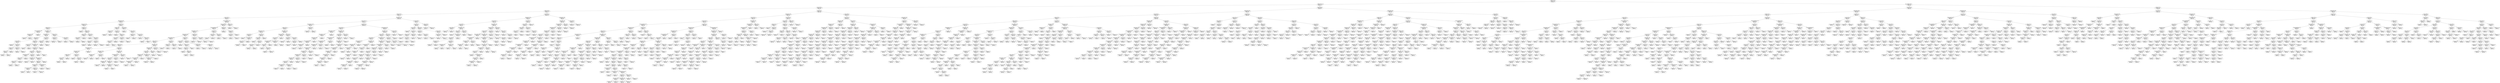 digraph Tree {
node [shape=box, fontname="helvetica"] ;
edge [fontname="helvetica"] ;
0 [label="Rating <= 4.05\nsquared_error = 0.789\nsamples = 10155\nvalue = 2.97"] ;
1 [label="Rating <= 3.75\nsquared_error = 0.35\nsamples = 7360\nvalue = 2.62"] ;
0 -> 1 [labeldistance=2.5, labelangle=45, headlabel="True"] ;
2 [label="Year <= 2016.5\nsquared_error = 0.198\nsamples = 3491\nvalue = 2.343"] ;
1 -> 2 ;
3 [label="Rating <= 3.65\nsquared_error = 0.226\nsamples = 1231\nvalue = 2.54"] ;
2 -> 3 ;
4 [label="Rating <= 3.45\nsquared_error = 0.194\nsamples = 742\nvalue = 2.403"] ;
3 -> 4 ;
5 [label="Year <= 2014.5\nsquared_error = 0.174\nsamples = 241\nvalue = 2.236"] ;
4 -> 5 ;
6 [label="Country_France <= 0.5\nsquared_error = 0.222\nsamples = 86\nvalue = 2.357"] ;
5 -> 6 ;
7 [label="Country_Italy <= 0.5\nsquared_error = 0.191\nsamples = 59\nvalue = 2.261"] ;
6 -> 7 ;
8 [label="Rating <= 3.05\nsquared_error = 0.177\nsamples = 45\nvalue = 2.188"] ;
7 -> 8 ;
9 [label="Country_United States <= 0.5\nsquared_error = 0.028\nsamples = 3\nvalue = 1.835"] ;
8 -> 9 ;
10 [label="Country_Spain <= 0.5\nsquared_error = 0.002\nsamples = 2\nvalue = 1.718"] ;
9 -> 10 ;
11 [label="squared_error = 0.0\nsamples = 1\nvalue = 1.679"] ;
10 -> 11 ;
12 [label="squared_error = 0.0\nsamples = 1\nvalue = 1.758"] ;
10 -> 12 ;
13 [label="squared_error = 0.0\nsamples = 1\nvalue = 2.067"] ;
9 -> 13 ;
14 [label="Country_Germany <= 0.5\nsquared_error = 0.178\nsamples = 42\nvalue = 2.214"] ;
8 -> 14 ;
15 [label="Country_Portugal <= 0.5\nsquared_error = 0.2\nsamples = 35\nvalue = 2.185"] ;
14 -> 15 ;
16 [label="Year <= 2011.5\nsquared_error = 0.188\nsamples = 32\nvalue = 2.164"] ;
15 -> 16 ;
17 [label="Year <= 2008.0\nsquared_error = 0.066\nsamples = 6\nvalue = 2.337"] ;
16 -> 17 ;
18 [label="squared_error = 0.0\nsamples = 1\nvalue = 1.913"] ;
17 -> 18 ;
19 [label="Year <= 2010.5\nsquared_error = 0.036\nsamples = 5\nvalue = 2.422"] ;
17 -> 19 ;
20 [label="Rating <= 3.3\nsquared_error = 0.001\nsamples = 3\nvalue = 2.511"] ;
19 -> 20 ;
21 [label="Rating <= 3.15\nsquared_error = 0.0\nsamples = 2\nvalue = 2.492"] ;
20 -> 21 ;
22 [label="squared_error = 0.0\nsamples = 1\nvalue = 2.501"] ;
21 -> 22 ;
23 [label="squared_error = 0.0\nsamples = 1\nvalue = 2.484"] ;
21 -> 23 ;
24 [label="squared_error = 0.0\nsamples = 1\nvalue = 2.549"] ;
20 -> 24 ;
25 [label="Rating <= 3.35\nsquared_error = 0.058\nsamples = 2\nvalue = 2.29"] ;
19 -> 25 ;
26 [label="squared_error = 0.0\nsamples = 1\nvalue = 2.531"] ;
25 -> 26 ;
27 [label="squared_error = -0.0\nsamples = 1\nvalue = 2.048"] ;
25 -> 27 ;
28 [label="Rating <= 3.15\nsquared_error = 0.207\nsamples = 26\nvalue = 2.124"] ;
16 -> 28 ;
29 [label="Year <= 2012.5\nsquared_error = 0.004\nsamples = 2\nvalue = 1.869"] ;
28 -> 29 ;
30 [label="squared_error = 0.0\nsamples = 1\nvalue = 1.932"] ;
29 -> 30 ;
31 [label="squared_error = 0.0\nsamples = 1\nvalue = 1.807"] ;
29 -> 31 ;
32 [label="Country_Argentina <= 0.5\nsquared_error = 0.218\nsamples = 24\nvalue = 2.145"] ;
28 -> 32 ;
33 [label="Country_Chile <= 0.5\nsquared_error = 0.226\nsamples = 23\nvalue = 2.154"] ;
32 -> 33 ;
34 [label="Year <= 2012.5\nsquared_error = 0.241\nsamples = 21\nvalue = 2.167"] ;
33 -> 34 ;
35 [label="Country_Australia <= 0.5\nsquared_error = 0.272\nsamples = 7\nvalue = 2.25"] ;
34 -> 35 ;
36 [label="Rating <= 3.35\nsquared_error = 0.314\nsamples = 6\nvalue = 2.227"] ;
35 -> 36 ;
37 [label="Rating <= 3.25\nsquared_error = 0.155\nsamples = 3\nvalue = 2.155"] ;
36 -> 37 ;
38 [label="squared_error = 0.0\nsamples = 1\nvalue = 2.169"] ;
37 -> 38 ;
39 [label="squared_error = 0.233\nsamples = 2\nvalue = 2.148"] ;
37 -> 39 ;
40 [label="squared_error = 0.462\nsamples = 3\nvalue = 2.298"] ;
36 -> 40 ;
41 [label="squared_error = -0.0\nsamples = 1\nvalue = 2.389"] ;
35 -> 41 ;
42 [label="Year <= 2013.5\nsquared_error = 0.22\nsamples = 14\nvalue = 2.126"] ;
34 -> 42 ;
43 [label="Country_Spain <= 0.5\nsquared_error = 0.084\nsamples = 3\nvalue = 1.983"] ;
42 -> 43 ;
44 [label="squared_error = 0.0\nsamples = 1\nvalue = 2.048"] ;
43 -> 44 ;
45 [label="squared_error = 0.123\nsamples = 2\nvalue = 1.95"] ;
43 -> 45 ;
46 [label="Country_Australia <= 0.5\nsquared_error = 0.25\nsamples = 11\nvalue = 2.165"] ;
42 -> 46 ;
47 [label="Rating <= 3.35\nsquared_error = 0.27\nsamples = 10\nvalue = 2.187"] ;
46 -> 47 ;
48 [label="Country_Spain <= 0.5\nsquared_error = 0.36\nsamples = 7\nvalue = 2.237"] ;
47 -> 48 ;
49 [label="Country_South Africa <= 0.5\nsquared_error = 0.0\nsamples = 2\nvalue = 2.117"] ;
48 -> 49 ;
50 [label="squared_error = 0.0\nsamples = 1\nvalue = 2.115"] ;
49 -> 50 ;
51 [label="squared_error = 0.0\nsamples = 1\nvalue = 2.119"] ;
49 -> 51 ;
52 [label="Rating <= 3.25\nsquared_error = 0.496\nsamples = 5\nvalue = 2.285"] ;
48 -> 52 ;
53 [label="squared_error = 0.434\nsamples = 3\nvalue = 2.26"] ;
52 -> 53 ;
54 [label="squared_error = 0.585\nsamples = 2\nvalue = 2.323"] ;
52 -> 54 ;
55 [label="Country_United States <= 0.5\nsquared_error = 0.041\nsamples = 3\nvalue = 2.07"] ;
47 -> 55 ;
56 [label="squared_error = 0.035\nsamples = 2\nvalue = 1.976"] ;
55 -> 56 ;
57 [label="squared_error = 0.0\nsamples = 1\nvalue = 2.258"] ;
55 -> 57 ;
58 [label="squared_error = 0.0\nsamples = 1\nvalue = 1.939"] ;
46 -> 58 ;
59 [label="Year <= 2013.0\nsquared_error = 0.049\nsamples = 2\nvalue = 2.018"] ;
33 -> 59 ;
60 [label="squared_error = 0.0\nsamples = 1\nvalue = 1.797"] ;
59 -> 60 ;
61 [label="squared_error = -0.0\nsamples = 1\nvalue = 2.24"] ;
59 -> 61 ;
62 [label="squared_error = -0.0\nsamples = 1\nvalue = 1.946"] ;
32 -> 62 ;
63 [label="Year <= 2013.5\nsquared_error = 0.282\nsamples = 3\nvalue = 2.405"] ;
15 -> 63 ;
64 [label="Year <= 2011.5\nsquared_error = 0.241\nsamples = 2\nvalue = 2.652"] ;
63 -> 64 ;
65 [label="squared_error = 0.0\nsamples = 1\nvalue = 2.161"] ;
64 -> 65 ;
66 [label="squared_error = 0.0\nsamples = 1\nvalue = 3.142"] ;
64 -> 66 ;
67 [label="squared_error = 0.0\nsamples = 1\nvalue = 1.913"] ;
63 -> 67 ;
68 [label="Rating <= 3.35\nsquared_error = 0.042\nsamples = 7\nvalue = 2.358"] ;
14 -> 68 ;
69 [label="Rating <= 3.25\nsquared_error = 0.018\nsamples = 4\nvalue = 2.253"] ;
68 -> 69 ;
70 [label="squared_error = 0.006\nsamples = 2\nvalue = 2.338"] ;
69 -> 70 ;
71 [label="squared_error = 0.016\nsamples = 2\nvalue = 2.167"] ;
69 -> 71 ;
72 [label="Year <= 2013.5\nsquared_error = 0.038\nsamples = 3\nvalue = 2.498"] ;
68 -> 72 ;
73 [label="squared_error = 0.0\nsamples = 1\nvalue = 2.426"] ;
72 -> 73 ;
74 [label="squared_error = 0.054\nsamples = 2\nvalue = 2.534"] ;
72 -> 74 ;
75 [label="Rating <= 3.1\nsquared_error = 0.164\nsamples = 14\nvalue = 2.493"] ;
7 -> 75 ;
76 [label="squared_error = 0.0\nsamples = 1\nvalue = 1.816"] ;
75 -> 76 ;
77 [label="Rating <= 3.35\nsquared_error = 0.139\nsamples = 13\nvalue = 2.545"] ;
75 -> 77 ;
78 [label="Rating <= 3.25\nsquared_error = 0.186\nsamples = 6\nvalue = 2.65"] ;
77 -> 78 ;
79 [label="Year <= 2013.5\nsquared_error = 0.001\nsamples = 2\nvalue = 2.573"] ;
78 -> 79 ;
80 [label="squared_error = 0.0\nsamples = 1\nvalue = 2.605"] ;
79 -> 80 ;
81 [label="squared_error = 0.0\nsamples = 1\nvalue = 2.542"] ;
79 -> 81 ;
82 [label="squared_error = 0.274\nsamples = 4\nvalue = 2.689"] ;
78 -> 82 ;
83 [label="Year <= 2009.5\nsquared_error = 0.081\nsamples = 7\nvalue = 2.455"] ;
77 -> 83 ;
84 [label="squared_error = 0.0\nsamples = 1\nvalue = 2.879"] ;
83 -> 84 ;
85 [label="Year <= 2012.5\nsquared_error = 0.06\nsamples = 6\nvalue = 2.385"] ;
83 -> 85 ;
86 [label="Year <= 2011.5\nsquared_error = 0.072\nsamples = 2\nvalue = 2.207"] ;
85 -> 86 ;
87 [label="squared_error = 0.0\nsamples = 1\nvalue = 2.476"] ;
86 -> 87 ;
88 [label="squared_error = 0.0\nsamples = 1\nvalue = 1.939"] ;
86 -> 88 ;
89 [label="Year <= 2013.5\nsquared_error = 0.031\nsamples = 4\nvalue = 2.473"] ;
85 -> 89 ;
90 [label="squared_error = 0.031\nsamples = 2\nvalue = 2.565"] ;
89 -> 90 ;
91 [label="squared_error = 0.013\nsamples = 2\nvalue = 2.381"] ;
89 -> 91 ;
92 [label="Rating <= 3.25\nsquared_error = 0.226\nsamples = 27\nvalue = 2.567"] ;
6 -> 92 ;
93 [label="Rating <= 3.05\nsquared_error = 0.117\nsamples = 10\nvalue = 2.327"] ;
92 -> 93 ;
94 [label="Year <= 2012.0\nsquared_error = 0.008\nsamples = 2\nvalue = 2.103"] ;
93 -> 94 ;
95 [label="squared_error = 0.0\nsamples = 1\nvalue = 2.192"] ;
94 -> 95 ;
96 [label="squared_error = 0.0\nsamples = 1\nvalue = 2.014"] ;
94 -> 96 ;
97 [label="Year <= 2011.5\nsquared_error = 0.128\nsamples = 8\nvalue = 2.383"] ;
93 -> 97 ;
98 [label="squared_error = 0.0\nsamples = 1\nvalue = 2.888"] ;
97 -> 98 ;
99 [label="Rating <= 3.15\nsquared_error = 0.105\nsamples = 7\nvalue = 2.311"] ;
97 -> 99 ;
100 [label="Year <= 2013.5\nsquared_error = 0.167\nsamples = 3\nvalue = 2.516"] ;
99 -> 100 ;
101 [label="Year <= 2012.5\nsquared_error = 0.005\nsamples = 2\nvalue = 2.23"] ;
100 -> 101 ;
102 [label="squared_error = 0.0\nsamples = 1\nvalue = 2.162"] ;
101 -> 102 ;
103 [label="squared_error = 0.0\nsamples = 1\nvalue = 2.298"] ;
101 -> 103 ;
104 [label="squared_error = 0.0\nsamples = 1\nvalue = 3.089"] ;
100 -> 104 ;
105 [label="Year <= 2013.0\nsquared_error = 0.003\nsamples = 4\nvalue = 2.157"] ;
99 -> 105 ;
106 [label="squared_error = 0.001\nsamples = 2\nvalue = 2.194"] ;
105 -> 106 ;
107 [label="squared_error = 0.002\nsamples = 2\nvalue = 2.119"] ;
105 -> 107 ;
108 [label="Year <= 2009.0\nsquared_error = 0.236\nsamples = 17\nvalue = 2.709"] ;
92 -> 108 ;
109 [label="squared_error = 0.0\nsamples = 1\nvalue = 3.219"] ;
108 -> 109 ;
110 [label="Year <= 2012.0\nsquared_error = 0.234\nsamples = 16\nvalue = 2.677"] ;
108 -> 110 ;
111 [label="Rating <= 3.35\nsquared_error = 0.039\nsamples = 4\nvalue = 2.773"] ;
110 -> 111 ;
112 [label="squared_error = 0.0\nsamples = 1\nvalue = 2.557"] ;
111 -> 112 ;
113 [label="squared_error = 0.032\nsamples = 3\nvalue = 2.844"] ;
111 -> 113 ;
114 [label="Year <= 2013.5\nsquared_error = 0.295\nsamples = 12\nvalue = 2.645"] ;
110 -> 114 ;
115 [label="squared_error = 0.373\nsamples = 4\nvalue = 2.607"] ;
114 -> 115 ;
116 [label="Rating <= 3.35\nsquared_error = 0.255\nsamples = 8\nvalue = 2.664"] ;
114 -> 116 ;
117 [label="squared_error = 0.4\nsamples = 5\nvalue = 2.642"] ;
116 -> 117 ;
118 [label="squared_error = 0.009\nsamples = 3\nvalue = 2.7"] ;
116 -> 118 ;
119 [label="Country_New Zealand <= 0.5\nsquared_error = 0.134\nsamples = 155\nvalue = 2.169"] ;
5 -> 119 ;
120 [label="Country_Austria <= 0.5\nsquared_error = 0.121\nsamples = 150\nvalue = 2.149"] ;
119 -> 120 ;
121 [label="Country_United States <= 0.5\nsquared_error = 0.114\nsamples = 144\nvalue = 2.134"] ;
120 -> 121 ;
122 [label="Country_Germany <= 0.5\nsquared_error = 0.107\nsamples = 137\nvalue = 2.119"] ;
121 -> 122 ;
123 [label="Country_France <= 0.5\nsquared_error = 0.094\nsamples = 124\nvalue = 2.1"] ;
122 -> 123 ;
124 [label="Country_Australia <= 0.5\nsquared_error = 0.077\nsamples = 97\nvalue = 2.072"] ;
123 -> 124 ;
125 [label="Rating <= 3.35\nsquared_error = 0.079\nsamples = 91\nvalue = 2.062"] ;
124 -> 125 ;
126 [label="Rating <= 3.15\nsquared_error = 0.083\nsamples = 43\nvalue = 2.102"] ;
125 -> 126 ;
127 [label="Country_Argentina <= 0.5\nsquared_error = 0.057\nsamples = 8\nvalue = 1.967"] ;
126 -> 127 ;
128 [label="Country_Chile <= 0.5\nsquared_error = 0.028\nsamples = 6\nvalue = 1.863"] ;
127 -> 128 ;
129 [label="Rating <= 3.05\nsquared_error = 0.033\nsamples = 3\nvalue = 1.777"] ;
128 -> 129 ;
130 [label="Year <= 2015.5\nsquared_error = 0.01\nsamples = 2\nvalue = 1.891"] ;
129 -> 130 ;
131 [label="squared_error = 0.0\nsamples = 1\nvalue = 1.991"] ;
130 -> 131 ;
132 [label="squared_error = 0.0\nsamples = 1\nvalue = 1.792"] ;
130 -> 132 ;
133 [label="squared_error = 0.0\nsamples = 1\nvalue = 1.548"] ;
129 -> 133 ;
134 [label="Rating <= 3.05\nsquared_error = 0.008\nsamples = 3\nvalue = 1.95"] ;
128 -> 134 ;
135 [label="squared_error = 0.0\nsamples = 1\nvalue = 2.067"] ;
134 -> 135 ;
136 [label="Year <= 2015.5\nsquared_error = 0.002\nsamples = 2\nvalue = 1.892"] ;
134 -> 136 ;
137 [label="squared_error = 0.0\nsamples = 1\nvalue = 1.845"] ;
136 -> 137 ;
138 [label="squared_error = -0.0\nsamples = 1\nvalue = 1.939"] ;
136 -> 138 ;
139 [label="squared_error = 0.014\nsamples = 2\nvalue = 2.278"] ;
127 -> 139 ;
140 [label="Rating <= 3.25\nsquared_error = 0.084\nsamples = 35\nvalue = 2.133"] ;
126 -> 140 ;
141 [label="Country_Spain <= 0.5\nsquared_error = 0.069\nsamples = 7\nvalue = 2.203"] ;
140 -> 141 ;
142 [label="Country_Chile <= 0.5\nsquared_error = 0.03\nsamples = 4\nvalue = 2.07"] ;
141 -> 142 ;
143 [label="squared_error = 0.029\nsamples = 3\nvalue = 2.122"] ;
142 -> 143 ;
144 [label="squared_error = -0.0\nsamples = 1\nvalue = 1.913"] ;
142 -> 144 ;
145 [label="Year <= 2015.5\nsquared_error = 0.066\nsamples = 3\nvalue = 2.381"] ;
141 -> 145 ;
146 [label="squared_error = 0.0\nsamples = 1\nvalue = 2.114"] ;
145 -> 146 ;
147 [label="squared_error = 0.045\nsamples = 2\nvalue = 2.515"] ;
145 -> 147 ;
148 [label="Country_Chile <= 0.5\nsquared_error = 0.087\nsamples = 28\nvalue = 2.115"] ;
140 -> 148 ;
149 [label="Country_South Africa <= 0.5\nsquared_error = 0.095\nsamples = 20\nvalue = 2.097"] ;
148 -> 149 ;
150 [label="Year <= 2015.5\nsquared_error = 0.113\nsamples = 16\nvalue = 2.101"] ;
149 -> 150 ;
151 [label="Country_Spain <= 0.5\nsquared_error = 0.111\nsamples = 5\nvalue = 2.166"] ;
150 -> 151 ;
152 [label="squared_error = 0.066\nsamples = 4\nvalue = 2.287"] ;
151 -> 152 ;
153 [label="squared_error = -0.0\nsamples = 1\nvalue = 1.685"] ;
151 -> 153 ;
154 [label="Country_Italy <= 0.5\nsquared_error = 0.111\nsamples = 11\nvalue = 2.071"] ;
150 -> 154 ;
155 [label="Country_Portugal <= 0.5\nsquared_error = 0.124\nsamples = 8\nvalue = 2.155"] ;
154 -> 155 ;
156 [label="squared_error = 0.141\nsamples = 7\nvalue = 2.161"] ;
155 -> 156 ;
157 [label="squared_error = 0.0\nsamples = 1\nvalue = 2.12"] ;
155 -> 157 ;
158 [label="squared_error = 0.006\nsamples = 3\nvalue = 1.846"] ;
154 -> 158 ;
159 [label="Year <= 2015.5\nsquared_error = 0.024\nsamples = 4\nvalue = 2.08"] ;
149 -> 159 ;
160 [label="squared_error = 0.01\nsamples = 2\nvalue = 1.955"] ;
159 -> 160 ;
161 [label="squared_error = 0.007\nsamples = 2\nvalue = 2.206"] ;
159 -> 161 ;
162 [label="Year <= 2015.5\nsquared_error = 0.063\nsamples = 8\nvalue = 2.162"] ;
148 -> 162 ;
163 [label="squared_error = 0.033\nsamples = 4\nvalue = 2.05"] ;
162 -> 163 ;
164 [label="squared_error = 0.068\nsamples = 4\nvalue = 2.274"] ;
162 -> 164 ;
165 [label="Country_Spain <= 0.5\nsquared_error = 0.071\nsamples = 48\nvalue = 2.026"] ;
125 -> 165 ;
166 [label="Country_Chile <= 0.5\nsquared_error = 0.063\nsamples = 37\nvalue = 2.077"] ;
165 -> 166 ;
167 [label="Year <= 2015.5\nsquared_error = 0.074\nsamples = 30\nvalue = 2.062"] ;
166 -> 167 ;
168 [label="Country_Italy <= 0.5\nsquared_error = 0.054\nsamples = 14\nvalue = 2.094"] ;
167 -> 168 ;
169 [label="Country_Argentina <= 0.5\nsquared_error = 0.034\nsamples = 9\nvalue = 2.046"] ;
168 -> 169 ;
170 [label="Country_South Africa <= 0.5\nsquared_error = 0.044\nsamples = 6\nvalue = 2.066"] ;
169 -> 170 ;
171 [label="squared_error = 0.047\nsamples = 2\nvalue = 2.077"] ;
170 -> 171 ;
172 [label="squared_error = 0.042\nsamples = 4\nvalue = 2.061"] ;
170 -> 172 ;
173 [label="squared_error = 0.013\nsamples = 3\nvalue = 2.004"] ;
169 -> 173 ;
174 [label="squared_error = 0.078\nsamples = 5\nvalue = 2.182"] ;
168 -> 174 ;
175 [label="Country_Argentina <= 0.5\nsquared_error = 0.089\nsamples = 16\nvalue = 2.034"] ;
167 -> 175 ;
176 [label="Country_South Africa <= 0.5\nsquared_error = 0.09\nsamples = 12\nvalue = 1.979"] ;
175 -> 176 ;
177 [label="squared_error = 0.098\nsamples = 11\nvalue = 1.987"] ;
176 -> 177 ;
178 [label="squared_error = -0.0\nsamples = 1\nvalue = 1.892"] ;
176 -> 178 ;
179 [label="squared_error = 0.05\nsamples = 4\nvalue = 2.199"] ;
175 -> 179 ;
180 [label="Year <= 2015.5\nsquared_error = 0.014\nsamples = 7\nvalue = 2.14"] ;
166 -> 180 ;
181 [label="squared_error = 0.01\nsamples = 3\nvalue = 2.138"] ;
180 -> 181 ;
182 [label="squared_error = 0.017\nsamples = 4\nvalue = 2.141"] ;
180 -> 182 ;
183 [label="Year <= 2015.5\nsquared_error = 0.062\nsamples = 11\nvalue = 1.857"] ;
165 -> 183 ;
184 [label="squared_error = 0.051\nsamples = 2\nvalue = 1.652"] ;
183 -> 184 ;
185 [label="squared_error = 0.053\nsamples = 9\nvalue = 1.903"] ;
183 -> 185 ;
186 [label="Year <= 2015.5\nsquared_error = 0.024\nsamples = 6\nvalue = 2.221"] ;
124 -> 186 ;
187 [label="Rating <= 3.3\nsquared_error = 0.018\nsamples = 3\nvalue = 2.338"] ;
186 -> 187 ;
188 [label="squared_error = 0.026\nsamples = 2\nvalue = 2.334"] ;
187 -> 188 ;
189 [label="squared_error = -0.0\nsamples = 1\nvalue = 2.344"] ;
187 -> 189 ;
190 [label="Rating <= 3.35\nsquared_error = 0.003\nsamples = 3\nvalue = 2.104"] ;
186 -> 190 ;
191 [label="squared_error = 0.001\nsamples = 2\nvalue = 2.073"] ;
190 -> 191 ;
192 [label="squared_error = 0.0\nsamples = 1\nvalue = 2.166"] ;
190 -> 192 ;
193 [label="Rating <= 3.25\nsquared_error = 0.143\nsamples = 27\nvalue = 2.2"] ;
123 -> 193 ;
194 [label="Year <= 2015.5\nsquared_error = 0.013\nsamples = 6\nvalue = 1.98"] ;
193 -> 194 ;
195 [label="squared_error = 0.01\nsamples = 2\nvalue = 1.883"] ;
194 -> 195 ;
196 [label="Rating <= 3.15\nsquared_error = 0.008\nsamples = 4\nvalue = 2.029"] ;
194 -> 196 ;
197 [label="Rating <= 2.75\nsquared_error = 0.007\nsamples = 3\nvalue = 1.998"] ;
196 -> 197 ;
198 [label="squared_error = 0.0\nsamples = 1\nvalue = 2.115"] ;
197 -> 198 ;
199 [label="Rating <= 3.05\nsquared_error = 0.0\nsamples = 2\nvalue = 1.94"] ;
197 -> 199 ;
200 [label="squared_error = 0.0\nsamples = 1\nvalue = 1.942"] ;
199 -> 200 ;
201 [label="squared_error = 0.0\nsamples = 1\nvalue = 1.939"] ;
199 -> 201 ;
202 [label="squared_error = -0.0\nsamples = 1\nvalue = 2.12"] ;
196 -> 202 ;
203 [label="Year <= 2015.5\nsquared_error = 0.162\nsamples = 21\nvalue = 2.263"] ;
193 -> 203 ;
204 [label="Rating <= 3.35\nsquared_error = 0.188\nsamples = 12\nvalue = 2.322"] ;
203 -> 204 ;
205 [label="squared_error = 0.0\nsamples = 3\nvalue = 2.239"] ;
204 -> 205 ;
206 [label="squared_error = 0.248\nsamples = 9\nvalue = 2.349"] ;
204 -> 206 ;
207 [label="Rating <= 3.35\nsquared_error = 0.116\nsamples = 9\nvalue = 2.185"] ;
203 -> 207 ;
208 [label="squared_error = 0.056\nsamples = 3\nvalue = 2.366"] ;
207 -> 208 ;
209 [label="squared_error = 0.121\nsamples = 6\nvalue = 2.094"] ;
207 -> 209 ;
210 [label="Rating <= 3.35\nsquared_error = 0.195\nsamples = 13\nvalue = 2.297"] ;
122 -> 210 ;
211 [label="Rating <= 3.15\nsquared_error = 0.009\nsamples = 5\nvalue = 2.104"] ;
210 -> 211 ;
212 [label="squared_error = 0.004\nsamples = 3\nvalue = 2.169"] ;
211 -> 212 ;
213 [label="squared_error = 0.001\nsamples = 2\nvalue = 2.005"] ;
211 -> 213 ;
214 [label="Year <= 2015.5\nsquared_error = 0.273\nsamples = 8\nvalue = 2.417"] ;
210 -> 214 ;
215 [label="squared_error = 0.0\nsamples = 3\nvalue = 2.428"] ;
214 -> 215 ;
216 [label="squared_error = 0.437\nsamples = 5\nvalue = 2.411"] ;
214 -> 216 ;
217 [label="Rating <= 3.35\nsquared_error = 0.169\nsamples = 7\nvalue = 2.438"] ;
121 -> 217 ;
218 [label="Year <= 2015.5\nsquared_error = 0.113\nsamples = 3\nvalue = 2.24"] ;
217 -> 218 ;
219 [label="squared_error = 0.0\nsamples = 1\nvalue = 2.585"] ;
218 -> 219 ;
220 [label="squared_error = 0.081\nsamples = 2\nvalue = 2.068"] ;
218 -> 220 ;
221 [label="Year <= 2015.5\nsquared_error = 0.16\nsamples = 4\nvalue = 2.586"] ;
217 -> 221 ;
222 [label="squared_error = 0.0\nsamples = 1\nvalue = 2.196"] ;
221 -> 222 ;
223 [label="squared_error = 0.145\nsamples = 3\nvalue = 2.716"] ;
221 -> 223 ;
224 [label="Rating <= 3.25\nsquared_error = 0.15\nsamples = 6\nvalue = 2.503"] ;
120 -> 224 ;
225 [label="squared_error = 0.0\nsamples = 1\nvalue = 3.268"] ;
224 -> 225 ;
226 [label="Rating <= 3.35\nsquared_error = 0.04\nsamples = 5\nvalue = 2.349"] ;
224 -> 226 ;
227 [label="Year <= 2015.5\nsquared_error = 0.047\nsamples = 4\nvalue = 2.324"] ;
226 -> 227 ;
228 [label="squared_error = 0.0\nsamples = 1\nvalue = 2.312"] ;
227 -> 228 ;
229 [label="squared_error = 0.062\nsamples = 3\nvalue = 2.328"] ;
227 -> 229 ;
230 [label="squared_error = 0.0\nsamples = 1\nvalue = 2.451"] ;
226 -> 230 ;
231 [label="Rating <= 3.35\nsquared_error = 0.153\nsamples = 5\nvalue = 2.772"] ;
119 -> 231 ;
232 [label="squared_error = 0.0\nsamples = 1\nvalue = 2.522"] ;
231 -> 232 ;
233 [label="squared_error = 0.171\nsamples = 4\nvalue = 2.835"] ;
231 -> 233 ;
234 [label="Country_Spain <= 0.5\nsquared_error = 0.184\nsamples = 501\nvalue = 2.483"] ;
4 -> 234 ;
235 [label="Year <= 2012.5\nsquared_error = 0.178\nsamples = 414\nvalue = 2.533"] ;
234 -> 235 ;
236 [label="Country_Germany <= 0.5\nsquared_error = 0.148\nsamples = 39\nvalue = 2.874"] ;
235 -> 236 ;
237 [label="Rating <= 3.55\nsquared_error = 0.144\nsamples = 36\nvalue = 2.899"] ;
236 -> 237 ;
238 [label="Country_France <= 0.5\nsquared_error = 0.146\nsamples = 18\nvalue = 2.957"] ;
237 -> 238 ;
239 [label="Year <= 2010.0\nsquared_error = 0.164\nsamples = 8\nvalue = 3.111"] ;
238 -> 239 ;
240 [label="squared_error = 0.0\nsamples = 1\nvalue = 2.527"] ;
239 -> 240 ;
241 [label="Country_Portugal <= 0.5\nsquared_error = 0.132\nsamples = 7\nvalue = 3.194"] ;
239 -> 241 ;
242 [label="Year <= 2011.5\nsquared_error = 0.136\nsamples = 6\nvalue = 3.143"] ;
241 -> 242 ;
243 [label="squared_error = 0.042\nsamples = 3\nvalue = 3.057"] ;
242 -> 243 ;
244 [label="squared_error = 0.215\nsamples = 3\nvalue = 3.23"] ;
242 -> 244 ;
245 [label="squared_error = -0.0\nsamples = 1\nvalue = 3.501"] ;
241 -> 245 ;
246 [label="Year <= 2011.5\nsquared_error = 0.097\nsamples = 10\nvalue = 2.833"] ;
238 -> 246 ;
247 [label="Year <= 2006.5\nsquared_error = 0.087\nsamples = 8\nvalue = 2.915"] ;
246 -> 247 ;
248 [label="squared_error = 0.0\nsamples = 1\nvalue = 2.561"] ;
247 -> 248 ;
249 [label="Year <= 2010.5\nsquared_error = 0.08\nsamples = 7\nvalue = 2.966"] ;
247 -> 249 ;
250 [label="Year <= 2009.0\nsquared_error = 0.006\nsamples = 3\nvalue = 3.087"] ;
249 -> 250 ;
251 [label="squared_error = 0.007\nsamples = 2\nvalue = 3.064"] ;
250 -> 251 ;
252 [label="squared_error = 0.0\nsamples = 1\nvalue = 3.133"] ;
250 -> 252 ;
253 [label="squared_error = 0.115\nsamples = 4\nvalue = 2.875"] ;
249 -> 253 ;
254 [label="squared_error = 0.0\nsamples = 2\nvalue = 2.505"] ;
246 -> 254 ;
255 [label="Country_France <= 0.5\nsquared_error = 0.135\nsamples = 18\nvalue = 2.842"] ;
237 -> 255 ;
256 [label="Country_Austria <= 0.5\nsquared_error = 0.065\nsamples = 8\nvalue = 2.686"] ;
255 -> 256 ;
257 [label="Year <= 2011.5\nsquared_error = 0.049\nsamples = 7\nvalue = 2.631"] ;
256 -> 257 ;
258 [label="Country_Portugal <= 0.5\nsquared_error = 0.035\nsamples = 5\nvalue = 2.707"] ;
257 -> 258 ;
259 [label="Year <= 2008.5\nsquared_error = 0.017\nsamples = 4\nvalue = 2.78"] ;
258 -> 259 ;
260 [label="squared_error = 0.0\nsamples = 1\nvalue = 2.802"] ;
259 -> 260 ;
261 [label="Year <= 2010.5\nsquared_error = 0.022\nsamples = 3\nvalue = 2.772"] ;
259 -> 261 ;
262 [label="squared_error = 0.0\nsamples = 1\nvalue = 2.744"] ;
261 -> 262 ;
263 [label="squared_error = 0.033\nsamples = 2\nvalue = 2.786"] ;
261 -> 263 ;
264 [label="squared_error = 0.0\nsamples = 1\nvalue = 2.416"] ;
258 -> 264 ;
265 [label="Country_New Zealand <= 0.5\nsquared_error = 0.036\nsamples = 2\nvalue = 2.442"] ;
257 -> 265 ;
266 [label="squared_error = 0.0\nsamples = 1\nvalue = 2.251"] ;
265 -> 266 ;
267 [label="squared_error = 0.0\nsamples = 1\nvalue = 2.632"] ;
265 -> 267 ;
268 [label="squared_error = -0.0\nsamples = 1\nvalue = 3.072"] ;
256 -> 268 ;
269 [label="Year <= 2009.5\nsquared_error = 0.157\nsamples = 10\nvalue = 2.967"] ;
255 -> 269 ;
270 [label="Year <= 2008.5\nsquared_error = 0.019\nsamples = 4\nvalue = 2.851"] ;
269 -> 270 ;
271 [label="squared_error = 0.016\nsamples = 3\nvalue = 2.899"] ;
270 -> 271 ;
272 [label="squared_error = -0.0\nsamples = 1\nvalue = 2.708"] ;
270 -> 272 ;
273 [label="Year <= 2011.5\nsquared_error = 0.234\nsamples = 6\nvalue = 3.044"] ;
269 -> 273 ;
274 [label="Year <= 2010.5\nsquared_error = 0.279\nsamples = 5\nvalue = 3.059"] ;
273 -> 274 ;
275 [label="squared_error = 0.406\nsamples = 3\nvalue = 3.027"] ;
274 -> 275 ;
276 [label="squared_error = 0.085\nsamples = 2\nvalue = 3.107"] ;
274 -> 276 ;
277 [label="squared_error = 0.0\nsamples = 1\nvalue = 2.966"] ;
273 -> 277 ;
278 [label="Rating <= 3.55\nsquared_error = 0.094\nsamples = 3\nvalue = 2.571"] ;
236 -> 278 ;
279 [label="squared_error = 0.023\nsamples = 2\nvalue = 2.373"] ;
278 -> 279 ;
280 [label="squared_error = 0.0\nsamples = 1\nvalue = 2.968"] ;
278 -> 280 ;
281 [label="Rating <= 3.55\nsquared_error = 0.168\nsamples = 375\nvalue = 2.498"] ;
235 -> 281 ;
282 [label="Year <= 2013.5\nsquared_error = 0.154\nsamples = 124\nvalue = 2.375"] ;
281 -> 282 ;
283 [label="Country_Argentina <= 0.5\nsquared_error = 0.068\nsamples = 9\nvalue = 2.638"] ;
282 -> 283 ;
284 [label="Country_Germany <= 0.5\nsquared_error = 0.065\nsamples = 8\nvalue = 2.601"] ;
283 -> 284 ;
285 [label="Country_France <= 0.5\nsquared_error = 0.062\nsamples = 7\nvalue = 2.563"] ;
284 -> 285 ;
286 [label="Country_United States <= 0.5\nsquared_error = 0.071\nsamples = 6\nvalue = 2.578"] ;
285 -> 286 ;
287 [label="Country_Chile <= 0.5\nsquared_error = 0.084\nsamples = 5\nvalue = 2.564"] ;
286 -> 287 ;
288 [label="squared_error = 0.072\nsamples = 3\nvalue = 2.559"] ;
287 -> 288 ;
289 [label="squared_error = 0.102\nsamples = 2\nvalue = 2.57"] ;
287 -> 289 ;
290 [label="squared_error = 0.0\nsamples = 1\nvalue = 2.648"] ;
286 -> 290 ;
291 [label="squared_error = -0.0\nsamples = 1\nvalue = 2.477"] ;
285 -> 291 ;
292 [label="squared_error = -0.0\nsamples = 1\nvalue = 2.867"] ;
284 -> 292 ;
293 [label="squared_error = 0.0\nsamples = 1\nvalue = 2.933"] ;
283 -> 293 ;
294 [label="Country_Austria <= 0.5\nsquared_error = 0.155\nsamples = 115\nvalue = 2.354"] ;
282 -> 294 ;
295 [label="Year <= 2015.5\nsquared_error = 0.149\nsamples = 105\nvalue = 2.332"] ;
294 -> 295 ;
296 [label="Country_New Zealand <= 0.5\nsquared_error = 0.153\nsamples = 49\nvalue = 2.406"] ;
295 -> 296 ;
297 [label="Country_United States <= 0.5\nsquared_error = 0.152\nsamples = 47\nvalue = 2.393"] ;
296 -> 297 ;
298 [label="Country_Portugal <= 0.5\nsquared_error = 0.146\nsamples = 43\nvalue = 2.376"] ;
297 -> 298 ;
299 [label="Country_South Africa <= 0.5\nsquared_error = 0.14\nsamples = 41\nvalue = 2.386"] ;
298 -> 299 ;
300 [label="Country_Germany <= 0.5\nsquared_error = 0.147\nsamples = 37\nvalue = 2.402"] ;
299 -> 300 ;
301 [label="Country_France <= 0.5\nsquared_error = 0.165\nsamples = 32\nvalue = 2.42"] ;
300 -> 301 ;
302 [label="Country_Chile <= 0.5\nsquared_error = 0.117\nsamples = 20\nvalue = 2.407"] ;
301 -> 302 ;
303 [label="Year <= 2014.5\nsquared_error = 0.122\nsamples = 19\nvalue = 2.402"] ;
302 -> 303 ;
304 [label="Country_Argentina <= 0.5\nsquared_error = 0.119\nsamples = 10\nvalue = 2.42"] ;
303 -> 304 ;
305 [label="squared_error = 0.108\nsamples = 9\nvalue = 2.371"] ;
304 -> 305 ;
306 [label="squared_error = -0.0\nsamples = 1\nvalue = 2.867"] ;
304 -> 306 ;
307 [label="Country_Argentina <= 0.5\nsquared_error = 0.125\nsamples = 9\nvalue = 2.382"] ;
303 -> 307 ;
308 [label="squared_error = 0.138\nsamples = 7\nvalue = 2.453"] ;
307 -> 308 ;
309 [label="squared_error = 0.0\nsamples = 2\nvalue = 2.134"] ;
307 -> 309 ;
310 [label="squared_error = 0.0\nsamples = 1\nvalue = 2.501"] ;
302 -> 310 ;
311 [label="Year <= 2014.5\nsquared_error = 0.244\nsamples = 12\nvalue = 2.443"] ;
301 -> 311 ;
312 [label="squared_error = 0.058\nsamples = 3\nvalue = 2.335"] ;
311 -> 312 ;
313 [label="squared_error = 0.301\nsamples = 9\nvalue = 2.479"] ;
311 -> 313 ;
314 [label="Year <= 2014.5\nsquared_error = 0.017\nsamples = 5\nvalue = 2.284"] ;
300 -> 314 ;
315 [label="squared_error = 0.001\nsamples = 2\nvalue = 2.177"] ;
314 -> 315 ;
316 [label="squared_error = 0.015\nsamples = 3\nvalue = 2.355"] ;
314 -> 316 ;
317 [label="Year <= 2014.5\nsquared_error = 0.046\nsamples = 4\nvalue = 2.241"] ;
299 -> 317 ;
318 [label="squared_error = 0.009\nsamples = 2\nvalue = 2.387"] ;
317 -> 318 ;
319 [label="squared_error = 0.041\nsamples = 2\nvalue = 2.095"] ;
317 -> 319 ;
320 [label="squared_error = 0.227\nsamples = 2\nvalue = 2.159"] ;
298 -> 320 ;
321 [label="Year <= 2014.5\nsquared_error = 0.179\nsamples = 4\nvalue = 2.575"] ;
297 -> 321 ;
322 [label="squared_error = 0.001\nsamples = 2\nvalue = 2.157"] ;
321 -> 322 ;
323 [label="squared_error = 0.006\nsamples = 2\nvalue = 2.994"] ;
321 -> 323 ;
324 [label="Year <= 2014.5\nsquared_error = 0.073\nsamples = 2\nvalue = 2.721"] ;
296 -> 324 ;
325 [label="squared_error = 0.0\nsamples = 1\nvalue = 2.991"] ;
324 -> 325 ;
326 [label="squared_error = -0.0\nsamples = 1\nvalue = 2.451"] ;
324 -> 326 ;
327 [label="Country_Italy <= 0.5\nsquared_error = 0.136\nsamples = 56\nvalue = 2.267"] ;
295 -> 327 ;
328 [label="Country_Portugal <= 0.5\nsquared_error = 0.145\nsamples = 39\nvalue = 2.329"] ;
327 -> 328 ;
329 [label="Country_South Africa <= 0.5\nsquared_error = 0.139\nsamples = 38\nvalue = 2.344"] ;
328 -> 329 ;
330 [label="Country_United States <= 0.5\nsquared_error = 0.143\nsamples = 35\nvalue = 2.367"] ;
329 -> 330 ;
331 [label="Country_Germany <= 0.5\nsquared_error = 0.141\nsamples = 33\nvalue = 2.389"] ;
330 -> 331 ;
332 [label="Country_Argentina <= 0.5\nsquared_error = 0.149\nsamples = 30\nvalue = 2.369"] ;
331 -> 332 ;
333 [label="Country_Australia <= 0.5\nsquared_error = 0.151\nsamples = 27\nvalue = 2.347"] ;
332 -> 333 ;
334 [label="Country_Chile <= 0.5\nsquared_error = 0.16\nsamples = 24\nvalue = 2.331"] ;
333 -> 334 ;
335 [label="squared_error = 0.207\nsamples = 17\nvalue = 2.34"] ;
334 -> 335 ;
336 [label="squared_error = 0.043\nsamples = 7\nvalue = 2.31"] ;
334 -> 336 ;
337 [label="squared_error = 0.062\nsamples = 3\nvalue = 2.474"] ;
333 -> 337 ;
338 [label="squared_error = 0.092\nsamples = 3\nvalue = 2.567"] ;
332 -> 338 ;
339 [label="squared_error = 0.02\nsamples = 3\nvalue = 2.587"] ;
331 -> 339 ;
340 [label="squared_error = 0.03\nsamples = 2\nvalue = 2.014"] ;
330 -> 340 ;
341 [label="squared_error = 0.019\nsamples = 3\nvalue = 2.071"] ;
329 -> 341 ;
342 [label="squared_error = -0.0\nsamples = 1\nvalue = 1.749"] ;
328 -> 342 ;
343 [label="squared_error = 0.088\nsamples = 17\nvalue = 2.127"] ;
327 -> 343 ;
344 [label="Year <= 2015.5\nsquared_error = 0.162\nsamples = 10\nvalue = 2.589"] ;
294 -> 344 ;
345 [label="squared_error = 0.024\nsamples = 3\nvalue = 2.369"] ;
344 -> 345 ;
346 [label="squared_error = 0.192\nsamples = 7\nvalue = 2.683"] ;
344 -> 346 ;
347 [label="Country_Portugal <= 0.5\nsquared_error = 0.164\nsamples = 251\nvalue = 2.559"] ;
281 -> 347 ;
348 [label="Country_Italy <= 0.5\nsquared_error = 0.161\nsamples = 238\nvalue = 2.58"] ;
347 -> 348 ;
349 [label="Year <= 2014.5\nsquared_error = 0.164\nsamples = 175\nvalue = 2.631"] ;
348 -> 349 ;
350 [label="Year <= 2013.5\nsquared_error = 0.229\nsamples = 30\nvalue = 2.806"] ;
349 -> 350 ;
351 [label="Country_Australia <= 0.5\nsquared_error = 0.221\nsamples = 7\nvalue = 2.568"] ;
350 -> 351 ;
352 [label="Country_France <= 0.5\nsquared_error = 0.167\nsamples = 5\nvalue = 2.367"] ;
351 -> 352 ;
353 [label="Country_South Africa <= 0.5\nsquared_error = 0.0\nsamples = 3\nvalue = 2.469"] ;
352 -> 353 ;
354 [label="squared_error = 0.0\nsamples = 2\nvalue = 2.485"] ;
353 -> 354 ;
355 [label="squared_error = 0.0\nsamples = 1\nvalue = 2.438"] ;
353 -> 355 ;
356 [label="squared_error = 0.377\nsamples = 2\nvalue = 2.213"] ;
352 -> 356 ;
357 [label="squared_error = 0.001\nsamples = 2\nvalue = 3.071"] ;
351 -> 357 ;
358 [label="Country_France <= 0.5\nsquared_error = 0.209\nsamples = 23\nvalue = 2.878"] ;
350 -> 358 ;
359 [label="Country_New Zealand <= 0.5\nsquared_error = 0.148\nsamples = 10\nvalue = 2.659"] ;
358 -> 359 ;
360 [label="Country_Austria <= 0.5\nsquared_error = 0.149\nsamples = 9\nvalue = 2.699"] ;
359 -> 360 ;
361 [label="Country_Germany <= 0.5\nsquared_error = 0.16\nsamples = 8\nvalue = 2.727"] ;
360 -> 361 ;
362 [label="Country_Australia <= 0.5\nsquared_error = 0.0\nsamples = 3\nvalue = 2.68"] ;
361 -> 362 ;
363 [label="squared_error = 0.001\nsamples = 2\nvalue = 2.683"] ;
362 -> 363 ;
364 [label="squared_error = -0.0\nsamples = 1\nvalue = 2.674"] ;
362 -> 364 ;
365 [label="squared_error = 0.254\nsamples = 5\nvalue = 2.755"] ;
361 -> 365 ;
366 [label="squared_error = -0.0\nsamples = 1\nvalue = 2.476"] ;
360 -> 366 ;
367 [label="squared_error = 0.0\nsamples = 1\nvalue = 2.302"] ;
359 -> 367 ;
368 [label="squared_error = 0.19\nsamples = 13\nvalue = 3.047"] ;
358 -> 368 ;
369 [label="Country_South Africa <= 0.5\nsquared_error = 0.143\nsamples = 145\nvalue = 2.595"] ;
349 -> 369 ;
370 [label="Country_Australia <= 0.5\nsquared_error = 0.143\nsamples = 137\nvalue = 2.612"] ;
369 -> 370 ;
371 [label="Country_New Zealand <= 0.5\nsquared_error = 0.143\nsamples = 129\nvalue = 2.6"] ;
370 -> 371 ;
372 [label="Country_Chile <= 0.5\nsquared_error = 0.142\nsamples = 126\nvalue = 2.593"] ;
371 -> 372 ;
373 [label="Year <= 2015.5\nsquared_error = 0.151\nsamples = 116\nvalue = 2.604"] ;
372 -> 373 ;
374 [label="Country_France <= 0.5\nsquared_error = 0.09\nsamples = 37\nvalue = 2.654"] ;
373 -> 374 ;
375 [label="Country_Austria <= 0.5\nsquared_error = 0.083\nsamples = 20\nvalue = 2.57"] ;
374 -> 375 ;
376 [label="Country_Argentina <= 0.5\nsquared_error = 0.084\nsamples = 13\nvalue = 2.528"] ;
375 -> 376 ;
377 [label="Country_Germany <= 0.5\nsquared_error = 0.086\nsamples = 12\nvalue = 2.508"] ;
376 -> 377 ;
378 [label="squared_error = 0.062\nsamples = 4\nvalue = 2.469"] ;
377 -> 378 ;
379 [label="squared_error = 0.097\nsamples = 8\nvalue = 2.527"] ;
377 -> 379 ;
380 [label="squared_error = 0.0\nsamples = 1\nvalue = 2.772"] ;
376 -> 380 ;
381 [label="squared_error = 0.07\nsamples = 7\nvalue = 2.646"] ;
375 -> 381 ;
382 [label="squared_error = 0.081\nsamples = 17\nvalue = 2.753"] ;
374 -> 382 ;
383 [label="Country_Germany <= 0.5\nsquared_error = 0.178\nsamples = 79\nvalue = 2.581"] ;
373 -> 383 ;
384 [label="Country_Argentina <= 0.5\nsquared_error = 0.154\nsamples = 64\nvalue = 2.567"] ;
383 -> 384 ;
385 [label="Country_France <= 0.5\nsquared_error = 0.158\nsamples = 61\nvalue = 2.573"] ;
384 -> 385 ;
386 [label="Country_United States <= 0.5\nsquared_error = 0.039\nsamples = 18\nvalue = 2.616"] ;
385 -> 386 ;
387 [label="squared_error = 0.033\nsamples = 3\nvalue = 2.666"] ;
386 -> 387 ;
388 [label="squared_error = 0.04\nsamples = 15\nvalue = 2.606"] ;
386 -> 388 ;
389 [label="squared_error = 0.207\nsamples = 43\nvalue = 2.555"] ;
385 -> 389 ;
390 [label="squared_error = 0.062\nsamples = 3\nvalue = 2.453"] ;
384 -> 390 ;
391 [label="squared_error = 0.273\nsamples = 15\nvalue = 2.64"] ;
383 -> 391 ;
392 [label="Year <= 2015.5\nsquared_error = 0.02\nsamples = 10\nvalue = 2.455"] ;
372 -> 392 ;
393 [label="squared_error = 0.029\nsamples = 6\nvalue = 2.467"] ;
392 -> 393 ;
394 [label="squared_error = 0.007\nsamples = 4\nvalue = 2.437"] ;
392 -> 394 ;
395 [label="Year <= 2015.5\nsquared_error = 0.094\nsamples = 3\nvalue = 2.893"] ;
371 -> 395 ;
396 [label="squared_error = 0.084\nsamples = 2\nvalue = 3.031"] ;
395 -> 396 ;
397 [label="squared_error = 0.0\nsamples = 1\nvalue = 2.617"] ;
395 -> 397 ;
398 [label="Year <= 2015.5\nsquared_error = 0.1\nsamples = 8\nvalue = 2.809"] ;
370 -> 398 ;
399 [label="squared_error = 0.012\nsamples = 2\nvalue = 2.633"] ;
398 -> 399 ;
400 [label="squared_error = 0.116\nsamples = 6\nvalue = 2.867"] ;
398 -> 400 ;
401 [label="Year <= 2015.5\nsquared_error = 0.051\nsamples = 8\nvalue = 2.301"] ;
369 -> 401 ;
402 [label="squared_error = 0.019\nsamples = 2\nvalue = 2.252"] ;
401 -> 402 ;
403 [label="squared_error = 0.061\nsamples = 6\nvalue = 2.317"] ;
401 -> 403 ;
404 [label="Year <= 2015.5\nsquared_error = 0.125\nsamples = 63\nvalue = 2.437"] ;
348 -> 404 ;
405 [label="Year <= 2014.5\nsquared_error = 0.121\nsamples = 29\nvalue = 2.539"] ;
404 -> 405 ;
406 [label="Year <= 2013.5\nsquared_error = 0.055\nsamples = 14\nvalue = 2.56"] ;
405 -> 406 ;
407 [label="squared_error = 0.027\nsamples = 4\nvalue = 2.558"] ;
406 -> 407 ;
408 [label="squared_error = 0.066\nsamples = 10\nvalue = 2.56"] ;
406 -> 408 ;
409 [label="squared_error = 0.181\nsamples = 15\nvalue = 2.52"] ;
405 -> 409 ;
410 [label="squared_error = 0.112\nsamples = 34\nvalue = 2.351"] ;
404 -> 410 ;
411 [label="Year <= 2015.5\nsquared_error = 0.059\nsamples = 13\nvalue = 2.176"] ;
347 -> 411 ;
412 [label="squared_error = 0.046\nsamples = 2\nvalue = 2.482"] ;
411 -> 412 ;
413 [label="squared_error = 0.042\nsamples = 11\nvalue = 2.12"] ;
411 -> 413 ;
414 [label="Year <= 2015.5\nsquared_error = 0.144\nsamples = 87\nvalue = 2.244"] ;
234 -> 414 ;
415 [label="Year <= 2012.5\nsquared_error = 0.177\nsamples = 48\nvalue = 2.343"] ;
414 -> 415 ;
416 [label="Year <= 2007.0\nsquared_error = 0.084\nsamples = 10\nvalue = 2.154"] ;
415 -> 416 ;
417 [label="squared_error = 0.0\nsamples = 1\nvalue = 2.645"] ;
416 -> 417 ;
418 [label="Year <= 2011.5\nsquared_error = 0.063\nsamples = 9\nvalue = 2.1"] ;
416 -> 418 ;
419 [label="Rating <= 3.55\nsquared_error = 0.033\nsamples = 3\nvalue = 1.936"] ;
418 -> 419 ;
420 [label="squared_error = 0.0\nsamples = 1\nvalue = 1.775"] ;
419 -> 420 ;
421 [label="Year <= 2010.5\nsquared_error = 0.031\nsamples = 2\nvalue = 2.016"] ;
419 -> 421 ;
422 [label="squared_error = 0.0\nsamples = 1\nvalue = 1.841"] ;
421 -> 422 ;
423 [label="squared_error = 0.0\nsamples = 1\nvalue = 2.192"] ;
421 -> 423 ;
424 [label="Rating <= 3.55\nsquared_error = 0.058\nsamples = 6\nvalue = 2.182"] ;
418 -> 424 ;
425 [label="squared_error = 0.082\nsamples = 4\nvalue = 2.151"] ;
424 -> 425 ;
426 [label="squared_error = 0.003\nsamples = 2\nvalue = 2.243"] ;
424 -> 426 ;
427 [label="Rating <= 3.55\nsquared_error = 0.19\nsamples = 38\nvalue = 2.392"] ;
415 -> 427 ;
428 [label="Year <= 2013.5\nsquared_error = 0.431\nsamples = 12\nvalue = 2.487"] ;
427 -> 428 ;
429 [label="squared_error = 0.22\nsamples = 2\nvalue = 2.368"] ;
428 -> 429 ;
430 [label="Year <= 2014.5\nsquared_error = 0.47\nsamples = 10\nvalue = 2.511"] ;
428 -> 430 ;
431 [label="squared_error = 0.907\nsamples = 3\nvalue = 2.478"] ;
430 -> 431 ;
432 [label="squared_error = 0.281\nsamples = 7\nvalue = 2.525"] ;
430 -> 432 ;
433 [label="Year <= 2014.5\nsquared_error = 0.073\nsamples = 26\nvalue = 2.349"] ;
427 -> 433 ;
434 [label="Year <= 2013.5\nsquared_error = 0.096\nsamples = 16\nvalue = 2.37"] ;
433 -> 434 ;
435 [label="squared_error = 0.012\nsamples = 3\nvalue = 2.326"] ;
434 -> 435 ;
436 [label="squared_error = 0.115\nsamples = 13\nvalue = 2.38"] ;
434 -> 436 ;
437 [label="squared_error = 0.035\nsamples = 10\nvalue = 2.314"] ;
433 -> 437 ;
438 [label="Rating <= 3.55\nsquared_error = 0.076\nsamples = 39\nvalue = 2.122"] ;
414 -> 438 ;
439 [label="squared_error = 0.061\nsamples = 15\nvalue = 2.017"] ;
438 -> 439 ;
440 [label="squared_error = 0.075\nsamples = 24\nvalue = 2.188"] ;
438 -> 440 ;
441 [label="Year <= 2014.5\nsquared_error = 0.202\nsamples = 489\nvalue = 2.749"] ;
3 -> 441 ;
442 [label="Country_Spain <= 0.5\nsquared_error = 0.217\nsamples = 170\nvalue = 2.894"] ;
441 -> 442 ;
443 [label="Year <= 2010.5\nsquared_error = 0.217\nsamples = 138\nvalue = 2.954"] ;
442 -> 443 ;
444 [label="Year <= 2005.5\nsquared_error = 0.191\nsamples = 31\nvalue = 3.134"] ;
443 -> 444 ;
445 [label="Year <= 2003.0\nsquared_error = 0.265\nsamples = 9\nvalue = 3.298"] ;
444 -> 445 ;
446 [label="squared_error = 0.116\nsamples = 2\nvalue = 3.486"] ;
445 -> 446 ;
447 [label="squared_error = 0.295\nsamples = 7\nvalue = 3.244"] ;
445 -> 447 ;
448 [label="Country_Germany <= 0.5\nsquared_error = 0.146\nsamples = 22\nvalue = 3.068"] ;
444 -> 448 ;
449 [label="Year <= 2007.0\nsquared_error = 0.142\nsamples = 20\nvalue = 3.029"] ;
448 -> 449 ;
450 [label="squared_error = 0.0\nsamples = 2\nvalue = 2.706"] ;
449 -> 450 ;
451 [label="Country_Australia <= 0.5\nsquared_error = 0.145\nsamples = 18\nvalue = 3.065"] ;
449 -> 451 ;
452 [label="Year <= 2008.5\nsquared_error = 0.145\nsamples = 17\nvalue = 3.086"] ;
451 -> 452 ;
453 [label="Country_France <= 0.5\nsquared_error = 0.26\nsamples = 3\nvalue = 2.944"] ;
452 -> 453 ;
454 [label="squared_error = 0.0\nsamples = 1\nvalue = 2.426"] ;
453 -> 454 ;
455 [label="squared_error = 0.189\nsamples = 2\nvalue = 3.204"] ;
453 -> 455 ;
456 [label="Year <= 2009.5\nsquared_error = 0.115\nsamples = 14\nvalue = 3.117"] ;
452 -> 456 ;
457 [label="Country_France <= 0.5\nsquared_error = 0.231\nsamples = 2\nvalue = 3.214"] ;
456 -> 457 ;
458 [label="squared_error = 0.0\nsamples = 1\nvalue = 3.695"] ;
457 -> 458 ;
459 [label="squared_error = -0.0\nsamples = 1\nvalue = 2.734"] ;
457 -> 459 ;
460 [label="Country_Italy <= 0.5\nsquared_error = 0.094\nsamples = 12\nvalue = 3.101"] ;
456 -> 460 ;
461 [label="squared_error = 0.102\nsamples = 7\nvalue = 3.143"] ;
460 -> 461 ;
462 [label="squared_error = 0.077\nsamples = 5\nvalue = 3.041"] ;
460 -> 462 ;
463 [label="squared_error = -0.0\nsamples = 1\nvalue = 2.695"] ;
451 -> 463 ;
464 [label="Year <= 2009.0\nsquared_error = 0.016\nsamples = 2\nvalue = 3.456"] ;
448 -> 464 ;
465 [label="squared_error = 0.0\nsamples = 1\nvalue = 3.33"] ;
464 -> 465 ;
466 [label="squared_error = 0.0\nsamples = 1\nvalue = 3.581"] ;
464 -> 466 ;
467 [label="Country_France <= 0.5\nsquared_error = 0.213\nsamples = 107\nvalue = 2.901"] ;
443 -> 467 ;
468 [label="Country_Italy <= 0.5\nsquared_error = 0.166\nsamples = 72\nvalue = 2.854"] ;
467 -> 468 ;
469 [label="Year <= 2012.5\nsquared_error = 0.153\nsamples = 33\nvalue = 2.772"] ;
468 -> 469 ;
470 [label="Country_Australia <= 0.5\nsquared_error = 0.066\nsamples = 6\nvalue = 2.541"] ;
469 -> 470 ;
471 [label="Country_United States <= 0.5\nsquared_error = 0.014\nsamples = 5\nvalue = 2.436"] ;
470 -> 471 ;
472 [label="Country_Germany <= 0.5\nsquared_error = 0.003\nsamples = 3\nvalue = 2.35"] ;
471 -> 472 ;
473 [label="Country_Austria <= 0.5\nsquared_error = 0.0\nsamples = 2\nvalue = 2.389"] ;
472 -> 473 ;
474 [label="squared_error = 0.0\nsamples = 1\nvalue = 2.371"] ;
473 -> 474 ;
475 [label="squared_error = -0.0\nsamples = 1\nvalue = 2.406"] ;
473 -> 475 ;
476 [label="squared_error = 0.0\nsamples = 1\nvalue = 2.272"] ;
472 -> 476 ;
477 [label="Year <= 2011.5\nsquared_error = 0.002\nsamples = 2\nvalue = 2.566"] ;
471 -> 477 ;
478 [label="squared_error = 0.0\nsamples = 1\nvalue = 2.606"] ;
477 -> 478 ;
479 [label="squared_error = -0.0\nsamples = 1\nvalue = 2.525"] ;
477 -> 479 ;
480 [label="squared_error = 0.0\nsamples = 1\nvalue = 3.063"] ;
470 -> 480 ;
481 [label="Country_Portugal <= 0.5\nsquared_error = 0.158\nsamples = 27\nvalue = 2.823"] ;
469 -> 481 ;
482 [label="Country_United States <= 0.5\nsquared_error = 0.15\nsamples = 26\nvalue = 2.845"] ;
481 -> 482 ;
483 [label="Country_Australia <= 0.5\nsquared_error = 0.077\nsamples = 19\nvalue = 2.783"] ;
482 -> 483 ;
484 [label="Country_Austria <= 0.5\nsquared_error = 0.073\nsamples = 18\nvalue = 2.762"] ;
483 -> 484 ;
485 [label="Country_Germany <= 0.5\nsquared_error = 0.076\nsamples = 15\nvalue = 2.728"] ;
484 -> 485 ;
486 [label="Year <= 2013.5\nsquared_error = 0.041\nsamples = 11\nvalue = 2.671"] ;
485 -> 486 ;
487 [label="squared_error = 0.0\nsamples = 1\nvalue = 2.535"] ;
486 -> 487 ;
488 [label="Country_New Zealand <= 0.5\nsquared_error = 0.043\nsamples = 10\nvalue = 2.685"] ;
486 -> 488 ;
489 [label="Country_Chile <= 0.5\nsquared_error = 0.046\nsamples = 9\nvalue = 2.698"] ;
488 -> 489 ;
490 [label="Country_Argentina <= 0.5\nsquared_error = 0.079\nsamples = 5\nvalue = 2.685"] ;
489 -> 490 ;
491 [label="squared_error = 0.131\nsamples = 3\nvalue = 2.678"] ;
490 -> 491 ;
492 [label="squared_error = 0.001\nsamples = 2\nvalue = 2.696"] ;
490 -> 492 ;
493 [label="squared_error = 0.004\nsamples = 4\nvalue = 2.715"] ;
489 -> 493 ;
494 [label="squared_error = -0.0\nsamples = 1\nvalue = 2.561"] ;
488 -> 494 ;
495 [label="squared_error = 0.14\nsamples = 4\nvalue = 2.884"] ;
485 -> 495 ;
496 [label="Year <= 2013.5\nsquared_error = 0.02\nsamples = 3\nvalue = 2.935"] ;
484 -> 496 ;
497 [label="squared_error = 0.0\nsamples = 1\nvalue = 3.091"] ;
496 -> 497 ;
498 [label="squared_error = 0.011\nsamples = 2\nvalue = 2.858"] ;
496 -> 498 ;
499 [label="squared_error = 0.0\nsamples = 1\nvalue = 3.155"] ;
483 -> 499 ;
500 [label="Year <= 2013.5\nsquared_error = 0.31\nsamples = 7\nvalue = 3.014"] ;
482 -> 500 ;
501 [label="squared_error = 0.052\nsamples = 4\nvalue = 3.034"] ;
500 -> 501 ;
502 [label="squared_error = 0.652\nsamples = 3\nvalue = 2.988"] ;
500 -> 502 ;
503 [label="squared_error = -0.0\nsamples = 1\nvalue = 2.236"] ;
481 -> 503 ;
504 [label="Year <= 2013.5\nsquared_error = 0.166\nsamples = 39\nvalue = 2.924"] ;
468 -> 504 ;
505 [label="Year <= 2011.5\nsquared_error = 0.167\nsamples = 24\nvalue = 2.999"] ;
504 -> 505 ;
506 [label="squared_error = 0.318\nsamples = 3\nvalue = 2.688"] ;
505 -> 506 ;
507 [label="Year <= 2012.5\nsquared_error = 0.129\nsamples = 21\nvalue = 3.043"] ;
505 -> 507 ;
508 [label="squared_error = 0.106\nsamples = 6\nvalue = 3.095"] ;
507 -> 508 ;
509 [label="squared_error = 0.137\nsamples = 15\nvalue = 3.022"] ;
507 -> 509 ;
510 [label="squared_error = 0.141\nsamples = 15\nvalue = 2.804"] ;
504 -> 510 ;
511 [label="Year <= 2011.5\nsquared_error = 0.296\nsamples = 35\nvalue = 2.998"] ;
467 -> 511 ;
512 [label="squared_error = 0.854\nsamples = 4\nvalue = 3.225"] ;
511 -> 512 ;
513 [label="Year <= 2012.5\nsquared_error = 0.217\nsamples = 31\nvalue = 2.969"] ;
511 -> 513 ;
514 [label="squared_error = 0.113\nsamples = 6\nvalue = 2.788"] ;
513 -> 514 ;
515 [label="Year <= 2013.5\nsquared_error = 0.232\nsamples = 25\nvalue = 3.013"] ;
513 -> 515 ;
516 [label="squared_error = 0.497\nsamples = 5\nvalue = 3.134"] ;
515 -> 516 ;
517 [label="squared_error = 0.161\nsamples = 20\nvalue = 2.982"] ;
515 -> 517 ;
518 [label="Year <= 2013.5\nsquared_error = 0.134\nsamples = 32\nvalue = 2.636"] ;
442 -> 518 ;
519 [label="Year <= 2010.5\nsquared_error = 0.153\nsamples = 18\nvalue = 2.572"] ;
518 -> 519 ;
520 [label="Year <= 2009.5\nsquared_error = 0.011\nsamples = 3\nvalue = 2.814"] ;
519 -> 520 ;
521 [label="Year <= 2007.0\nsquared_error = 0.006\nsamples = 2\nvalue = 2.755"] ;
520 -> 521 ;
522 [label="squared_error = 0.0\nsamples = 1\nvalue = 2.83"] ;
521 -> 522 ;
523 [label="squared_error = -0.0\nsamples = 1\nvalue = 2.679"] ;
521 -> 523 ;
524 [label="squared_error = 0.0\nsamples = 1\nvalue = 2.933"] ;
520 -> 524 ;
525 [label="Year <= 2011.5\nsquared_error = 0.168\nsamples = 15\nvalue = 2.524"] ;
519 -> 525 ;
526 [label="squared_error = 0.124\nsamples = 3\nvalue = 2.421"] ;
525 -> 526 ;
527 [label="Year <= 2012.5\nsquared_error = 0.175\nsamples = 12\nvalue = 2.549"] ;
525 -> 527 ;
528 [label="squared_error = 0.013\nsamples = 4\nvalue = 2.539"] ;
527 -> 528 ;
529 [label="squared_error = 0.256\nsamples = 8\nvalue = 2.554"] ;
527 -> 529 ;
530 [label="squared_error = 0.098\nsamples = 14\nvalue = 2.718"] ;
518 -> 530 ;
531 [label="Country_Spain <= 0.5\nsquared_error = 0.176\nsamples = 319\nvalue = 2.672"] ;
441 -> 531 ;
532 [label="Country_Italy <= 0.5\nsquared_error = 0.167\nsamples = 280\nvalue = 2.709"] ;
531 -> 532 ;
533 [label="Country_Germany <= 0.5\nsquared_error = 0.18\nsamples = 199\nvalue = 2.763"] ;
532 -> 533 ;
534 [label="Country_Portugal <= 0.5\nsquared_error = 0.187\nsamples = 171\nvalue = 2.789"] ;
533 -> 534 ;
535 [label="Country_Chile <= 0.5\nsquared_error = 0.187\nsamples = 166\nvalue = 2.8"] ;
534 -> 535 ;
536 [label="Year <= 2015.5\nsquared_error = 0.192\nsamples = 157\nvalue = 2.814"] ;
535 -> 536 ;
537 [label="Country_South Africa <= 0.5\nsquared_error = 0.153\nsamples = 67\nvalue = 2.884"] ;
536 -> 537 ;
538 [label="Country_Argentina <= 0.5\nsquared_error = 0.159\nsamples = 61\nvalue = 2.905"] ;
537 -> 538 ;
539 [label="Country_United States <= 0.5\nsquared_error = 0.16\nsamples = 58\nvalue = 2.909"] ;
538 -> 539 ;
540 [label="Country_New Zealand <= 0.5\nsquared_error = 0.165\nsamples = 52\nvalue = 2.913"] ;
539 -> 540 ;
541 [label="Country_Australia <= 0.5\nsquared_error = 0.167\nsamples = 49\nvalue = 2.914"] ;
540 -> 541 ;
542 [label="Country_France <= 0.5\nsquared_error = 0.181\nsamples = 43\nvalue = 2.914"] ;
541 -> 542 ;
543 [label="squared_error = 0.111\nsamples = 7\nvalue = 2.916"] ;
542 -> 543 ;
544 [label="squared_error = 0.195\nsamples = 36\nvalue = 2.914"] ;
542 -> 544 ;
545 [label="squared_error = 0.06\nsamples = 6\nvalue = 2.908"] ;
541 -> 545 ;
546 [label="squared_error = 0.135\nsamples = 3\nvalue = 2.897"] ;
540 -> 546 ;
547 [label="squared_error = 0.116\nsamples = 6\nvalue = 2.879"] ;
539 -> 547 ;
548 [label="squared_error = 0.143\nsamples = 3\nvalue = 2.828"] ;
538 -> 548 ;
549 [label="squared_error = 0.035\nsamples = 6\nvalue = 2.666"] ;
537 -> 549 ;
550 [label="Country_Argentina <= 0.5\nsquared_error = 0.214\nsamples = 90\nvalue = 2.762"] ;
536 -> 550 ;
551 [label="Country_Austria <= 0.5\nsquared_error = 0.215\nsamples = 89\nvalue = 2.766"] ;
550 -> 551 ;
552 [label="Country_New Zealand <= 0.5\nsquared_error = 0.223\nsamples = 84\nvalue = 2.759"] ;
551 -> 552 ;
553 [label="Country_United States <= 0.5\nsquared_error = 0.231\nsamples = 80\nvalue = 2.753"] ;
552 -> 553 ;
554 [label="Country_Australia <= 0.5\nsquared_error = 0.24\nsamples = 68\nvalue = 2.75"] ;
553 -> 554 ;
555 [label="Country_France <= 0.5\nsquared_error = 0.246\nsamples = 63\nvalue = 2.751"] ;
554 -> 555 ;
556 [label="squared_error = 0.141\nsamples = 9\nvalue = 2.762"] ;
555 -> 556 ;
557 [label="squared_error = 0.264\nsamples = 54\nvalue = 2.75"] ;
555 -> 557 ;
558 [label="squared_error = 0.156\nsamples = 5\nvalue = 2.728"] ;
554 -> 558 ;
559 [label="squared_error = 0.185\nsamples = 12\nvalue = 2.77"] ;
553 -> 559 ;
560 [label="squared_error = 0.042\nsamples = 4\nvalue = 2.883"] ;
552 -> 560 ;
561 [label="squared_error = 0.06\nsamples = 5\nvalue = 2.879"] ;
551 -> 561 ;
562 [label="squared_error = 0.0\nsamples = 1\nvalue = 2.399"] ;
550 -> 562 ;
563 [label="Year <= 2015.5\nsquared_error = 0.044\nsamples = 9\nvalue = 2.562"] ;
535 -> 563 ;
564 [label="squared_error = 0.031\nsamples = 5\nvalue = 2.579"] ;
563 -> 564 ;
565 [label="squared_error = 0.06\nsamples = 4\nvalue = 2.541"] ;
563 -> 565 ;
566 [label="Year <= 2015.5\nsquared_error = 0.066\nsamples = 5\nvalue = 2.437"] ;
534 -> 566 ;
567 [label="squared_error = 0.041\nsamples = 4\nvalue = 2.527"] ;
566 -> 567 ;
568 [label="squared_error = 0.0\nsamples = 1\nvalue = 2.073"] ;
566 -> 568 ;
569 [label="Year <= 2015.5\nsquared_error = 0.109\nsamples = 28\nvalue = 2.599"] ;
533 -> 569 ;
570 [label="squared_error = 0.158\nsamples = 10\nvalue = 2.613"] ;
569 -> 570 ;
571 [label="squared_error = 0.082\nsamples = 18\nvalue = 2.592"] ;
569 -> 571 ;
572 [label="Year <= 2015.5\nsquared_error = 0.11\nsamples = 81\nvalue = 2.576"] ;
532 -> 572 ;
573 [label="squared_error = 0.121\nsamples = 32\nvalue = 2.653"] ;
572 -> 573 ;
574 [label="squared_error = 0.097\nsamples = 49\nvalue = 2.525"] ;
572 -> 574 ;
575 [label="Year <= 2015.5\nsquared_error = 0.164\nsamples = 39\nvalue = 2.411"] ;
531 -> 575 ;
576 [label="squared_error = 0.248\nsamples = 18\nvalue = 2.546"] ;
575 -> 576 ;
577 [label="squared_error = 0.063\nsamples = 21\nvalue = 2.295"] ;
575 -> 577 ;
578 [label="Rating <= 3.55\nsquared_error = 0.15\nsamples = 2260\nvalue = 2.235"] ;
2 -> 578 ;
579 [label="Country_Spain <= 0.5\nsquared_error = 0.111\nsamples = 887\nvalue = 2.105"] ;
578 -> 579 ;
580 [label="Year <= 2021.0\nsquared_error = 0.107\nsamples = 738\nvalue = 2.143"] ;
579 -> 580 ;
581 [label="Year <= 2017.5\nsquared_error = 0.097\nsamples = 690\nvalue = 2.124"] ;
580 -> 581 ;
582 [label="Country_New Zealand <= 0.5\nsquared_error = 0.113\nsamples = 241\nvalue = 2.239"] ;
581 -> 582 ;
583 [label="Country_Austria <= 0.5\nsquared_error = 0.108\nsamples = 234\nvalue = 2.224"] ;
582 -> 583 ;
584 [label="Rating <= 3.15\nsquared_error = 0.106\nsamples = 218\nvalue = 2.207"] ;
583 -> 584 ;
585 [label="Country_Portugal <= 0.5\nsquared_error = 0.032\nsamples = 11\nvalue = 1.915"] ;
584 -> 585 ;
586 [label="Rating <= 2.75\nsquared_error = 0.028\nsamples = 10\nvalue = 1.942"] ;
585 -> 586 ;
587 [label="squared_error = 0.0\nsamples = 1\nvalue = 1.69"] ;
586 -> 587 ;
588 [label="Rating <= 2.85\nsquared_error = 0.023\nsamples = 9\nvalue = 1.97"] ;
586 -> 588 ;
589 [label="squared_error = 0.0\nsamples = 1\nvalue = 2.12"] ;
588 -> 589 ;
590 [label="Rating <= 3.05\nsquared_error = 0.023\nsamples = 8\nvalue = 1.951"] ;
588 -> 590 ;
591 [label="Country_France <= 0.5\nsquared_error = 0.008\nsamples = 3\nvalue = 1.873"] ;
590 -> 591 ;
592 [label="Country_Chile <= 0.5\nsquared_error = 0.0\nsamples = 2\nvalue = 1.935"] ;
591 -> 592 ;
593 [label="squared_error = 0.0\nsamples = 1\nvalue = 1.939"] ;
592 -> 593 ;
594 [label="squared_error = -0.0\nsamples = 1\nvalue = 1.932"] ;
592 -> 594 ;
595 [label="squared_error = 0.0\nsamples = 1\nvalue = 1.747"] ;
591 -> 595 ;
596 [label="Country_France <= 0.5\nsquared_error = 0.026\nsamples = 5\nvalue = 1.998"] ;
590 -> 596 ;
597 [label="Country_South Africa <= 0.5\nsquared_error = 0.026\nsamples = 3\nvalue = 1.92"] ;
596 -> 597 ;
598 [label="squared_error = 0.0\nsamples = 1\nvalue = 1.863"] ;
597 -> 598 ;
599 [label="squared_error = 0.036\nsamples = 2\nvalue = 1.948"] ;
597 -> 599 ;
600 [label="squared_error = 0.002\nsamples = 2\nvalue = 2.116"] ;
596 -> 600 ;
601 [label="squared_error = 0.0\nsamples = 1\nvalue = 1.647"] ;
585 -> 601 ;
602 [label="Country_Germany <= 0.5\nsquared_error = 0.106\nsamples = 207\nvalue = 2.222"] ;
584 -> 602 ;
603 [label="Country_France <= 0.5\nsquared_error = 0.098\nsamples = 189\nvalue = 2.206"] ;
602 -> 603 ;
604 [label="Rating <= 3.35\nsquared_error = 0.088\nsamples = 153\nvalue = 2.188"] ;
603 -> 604 ;
605 [label="Country_Portugal <= 0.5\nsquared_error = 0.07\nsamples = 40\nvalue = 2.118"] ;
604 -> 605 ;
606 [label="Country_Argentina <= 0.5\nsquared_error = 0.048\nsamples = 39\nvalue = 2.094"] ;
605 -> 606 ;
607 [label="Country_South Africa <= 0.5\nsquared_error = 0.048\nsamples = 37\nvalue = 2.105"] ;
606 -> 607 ;
608 [label="Rating <= 3.25\nsquared_error = 0.053\nsamples = 31\nvalue = 2.096"] ;
607 -> 608 ;
609 [label="Country_United States <= 0.5\nsquared_error = 0.06\nsamples = 10\nvalue = 2.122"] ;
608 -> 609 ;
610 [label="Country_Australia <= 0.5\nsquared_error = 0.044\nsamples = 7\nvalue = 2.069"] ;
609 -> 610 ;
611 [label="squared_error = 0.047\nsamples = 4\nvalue = 2.115"] ;
610 -> 611 ;
612 [label="squared_error = 0.032\nsamples = 3\nvalue = 2.007"] ;
610 -> 612 ;
613 [label="squared_error = 0.075\nsamples = 3\nvalue = 2.245"] ;
609 -> 613 ;
614 [label="Country_Australia <= 0.5\nsquared_error = 0.049\nsamples = 21\nvalue = 2.083"] ;
608 -> 614 ;
615 [label="Country_United States <= 0.5\nsquared_error = 0.054\nsamples = 18\nvalue = 2.071"] ;
614 -> 615 ;
616 [label="Country_Chile <= 0.5\nsquared_error = 0.063\nsamples = 12\nvalue = 2.079"] ;
615 -> 616 ;
617 [label="squared_error = 0.063\nsamples = 7\nvalue = 2.081"] ;
616 -> 617 ;
618 [label="squared_error = 0.064\nsamples = 5\nvalue = 2.076"] ;
616 -> 618 ;
619 [label="squared_error = 0.035\nsamples = 6\nvalue = 2.055"] ;
615 -> 619 ;
620 [label="squared_error = 0.012\nsamples = 3\nvalue = 2.156"] ;
614 -> 620 ;
621 [label="Rating <= 3.25\nsquared_error = 0.024\nsamples = 6\nvalue = 2.156"] ;
607 -> 621 ;
622 [label="squared_error = 0.027\nsamples = 2\nvalue = 2.066"] ;
621 -> 622 ;
623 [label="squared_error = 0.017\nsamples = 4\nvalue = 2.2"] ;
621 -> 623 ;
624 [label="Rating <= 3.25\nsquared_error = 0.0\nsamples = 2\nvalue = 1.881"] ;
606 -> 624 ;
625 [label="squared_error = 0.0\nsamples = 1\nvalue = 1.872"] ;
624 -> 625 ;
626 [label="squared_error = 0.0\nsamples = 1\nvalue = 1.89"] ;
624 -> 626 ;
627 [label="squared_error = -0.0\nsamples = 1\nvalue = 3.066"] ;
605 -> 627 ;
628 [label="Country_Portugal <= 0.5\nsquared_error = 0.091\nsamples = 113\nvalue = 2.213"] ;
604 -> 628 ;
629 [label="Country_Italy <= 0.5\nsquared_error = 0.09\nsamples = 110\nvalue = 2.221"] ;
628 -> 629 ;
630 [label="Country_South Africa <= 0.5\nsquared_error = 0.093\nsamples = 68\nvalue = 2.248"] ;
629 -> 630 ;
631 [label="Country_Australia <= 0.5\nsquared_error = 0.087\nsamples = 51\nvalue = 2.264"] ;
630 -> 631 ;
632 [label="Rating <= 3.45\nsquared_error = 0.112\nsamples = 36\nvalue = 2.253"] ;
631 -> 632 ;
633 [label="Country_United States <= 0.5\nsquared_error = 0.13\nsamples = 19\nvalue = 2.248"] ;
632 -> 633 ;
634 [label="Country_Argentina <= 0.5\nsquared_error = 0.134\nsamples = 15\nvalue = 2.231"] ;
633 -> 634 ;
635 [label="squared_error = 0.225\nsamples = 8\nvalue = 2.214"] ;
634 -> 635 ;
636 [label="squared_error = 0.029\nsamples = 7\nvalue = 2.252"] ;
634 -> 636 ;
637 [label="squared_error = 0.114\nsamples = 4\nvalue = 2.31"] ;
633 -> 637 ;
638 [label="Country_United States <= 0.5\nsquared_error = 0.092\nsamples = 17\nvalue = 2.26"] ;
632 -> 638 ;
639 [label="Country_Chile <= 0.5\nsquared_error = 0.06\nsamples = 13\nvalue = 2.281"] ;
638 -> 639 ;
640 [label="squared_error = 0.001\nsamples = 3\nvalue = 2.277"] ;
639 -> 640 ;
641 [label="squared_error = 0.077\nsamples = 10\nvalue = 2.282"] ;
639 -> 641 ;
642 [label="squared_error = 0.19\nsamples = 4\nvalue = 2.191"] ;
638 -> 642 ;
643 [label="Rating <= 3.45\nsquared_error = 0.026\nsamples = 15\nvalue = 2.288"] ;
631 -> 643 ;
644 [label="squared_error = 0.029\nsamples = 7\nvalue = 2.325"] ;
643 -> 644 ;
645 [label="squared_error = 0.022\nsamples = 8\nvalue = 2.256"] ;
643 -> 645 ;
646 [label="Rating <= 3.45\nsquared_error = 0.107\nsamples = 17\nvalue = 2.199"] ;
630 -> 646 ;
647 [label="squared_error = 0.084\nsamples = 11\nvalue = 2.208"] ;
646 -> 647 ;
648 [label="squared_error = 0.15\nsamples = 6\nvalue = 2.184"] ;
646 -> 648 ;
649 [label="Rating <= 3.45\nsquared_error = 0.081\nsamples = 42\nvalue = 2.178"] ;
629 -> 649 ;
650 [label="squared_error = 0.102\nsamples = 20\nvalue = 2.204"] ;
649 -> 650 ;
651 [label="squared_error = 0.061\nsamples = 22\nvalue = 2.154"] ;
649 -> 651 ;
652 [label="Rating <= 3.45\nsquared_error = 0.08\nsamples = 3\nvalue = 1.935"] ;
628 -> 652 ;
653 [label="squared_error = 0.0\nsamples = 1\nvalue = 1.913"] ;
652 -> 653 ;
654 [label="squared_error = 0.12\nsamples = 2\nvalue = 1.946"] ;
652 -> 654 ;
655 [label="Rating <= 3.25\nsquared_error = 0.138\nsamples = 36\nvalue = 2.279"] ;
603 -> 655 ;
656 [label="squared_error = 0.0\nsamples = 1\nvalue = 1.749"] ;
655 -> 656 ;
657 [label="Rating <= 3.35\nsquared_error = 0.133\nsamples = 35\nvalue = 2.294"] ;
655 -> 657 ;
658 [label="squared_error = 0.346\nsamples = 4\nvalue = 2.511"] ;
657 -> 658 ;
659 [label="Rating <= 3.45\nsquared_error = 0.099\nsamples = 31\nvalue = 2.266"] ;
657 -> 659 ;
660 [label="squared_error = 0.061\nsamples = 7\nvalue = 2.31"] ;
659 -> 660 ;
661 [label="squared_error = 0.109\nsamples = 24\nvalue = 2.253"] ;
659 -> 661 ;
662 [label="Rating <= 3.35\nsquared_error = 0.148\nsamples = 18\nvalue = 2.398"] ;
602 -> 662 ;
663 [label="Rating <= 3.25\nsquared_error = 0.037\nsamples = 5\nvalue = 2.434"] ;
662 -> 663 ;
664 [label="squared_error = 0.061\nsamples = 3\nvalue = 2.44"] ;
663 -> 664 ;
665 [label="squared_error = 0.0\nsamples = 2\nvalue = 2.424"] ;
663 -> 665 ;
666 [label="Rating <= 3.45\nsquared_error = 0.19\nsamples = 13\nvalue = 2.384"] ;
662 -> 666 ;
667 [label="squared_error = 0.017\nsamples = 4\nvalue = 2.325"] ;
666 -> 667 ;
668 [label="squared_error = 0.264\nsamples = 9\nvalue = 2.41"] ;
666 -> 668 ;
669 [label="Rating <= 3.35\nsquared_error = 0.069\nsamples = 16\nvalue = 2.456"] ;
583 -> 669 ;
670 [label="Rating <= 3.25\nsquared_error = 0.086\nsamples = 4\nvalue = 2.681"] ;
669 -> 670 ;
671 [label="Rating <= 3.0\nsquared_error = 0.012\nsamples = 3\nvalue = 2.521"] ;
670 -> 671 ;
672 [label="squared_error = 0.0\nsamples = 1\nvalue = 2.438"] ;
671 -> 672 ;
673 [label="squared_error = 0.013\nsamples = 2\nvalue = 2.562"] ;
671 -> 673 ;
674 [label="squared_error = -0.0\nsamples = 1\nvalue = 3.162"] ;
670 -> 674 ;
675 [label="Rating <= 3.45\nsquared_error = 0.041\nsamples = 12\nvalue = 2.381"] ;
669 -> 675 ;
676 [label="squared_error = 0.031\nsamples = 5\nvalue = 2.328"] ;
675 -> 676 ;
677 [label="squared_error = 0.044\nsamples = 7\nvalue = 2.418"] ;
675 -> 677 ;
678 [label="Rating <= 3.25\nsquared_error = 0.038\nsamples = 7\nvalue = 2.732"] ;
582 -> 678 ;
679 [label="squared_error = 0.0\nsamples = 1\nvalue = 2.995"] ;
678 -> 679 ;
680 [label="Rating <= 3.35\nsquared_error = 0.031\nsamples = 6\nvalue = 2.688"] ;
678 -> 680 ;
681 [label="squared_error = 0.062\nsamples = 2\nvalue = 2.571"] ;
680 -> 681 ;
682 [label="Rating <= 3.45\nsquared_error = 0.005\nsamples = 4\nvalue = 2.746"] ;
680 -> 682 ;
683 [label="squared_error = 0.0\nsamples = 2\nvalue = 2.707"] ;
682 -> 683 ;
684 [label="squared_error = 0.007\nsamples = 2\nvalue = 2.784"] ;
682 -> 684 ;
685 [label="Rating <= 3.35\nsquared_error = 0.078\nsamples = 449\nvalue = 2.063"] ;
581 -> 685 ;
686 [label="Country_Chile <= 0.5\nsquared_error = 0.059\nsamples = 126\nvalue = 1.972"] ;
685 -> 686 ;
687 [label="Country_Portugal <= 0.5\nsquared_error = 0.057\nsamples = 109\nvalue = 1.992"] ;
686 -> 687 ;
688 [label="Country_New Zealand <= 0.5\nsquared_error = 0.054\nsamples = 104\nvalue = 2.004"] ;
687 -> 688 ;
689 [label="Year <= 2018.5\nsquared_error = 0.053\nsamples = 103\nvalue = 2.0"] ;
688 -> 689 ;
690 [label="Country_Italy <= 0.5\nsquared_error = 0.054\nsamples = 85\nvalue = 1.982"] ;
689 -> 690 ;
691 [label="Country_Austria <= 0.5\nsquared_error = 0.039\nsamples = 60\nvalue = 2.002"] ;
690 -> 691 ;
692 [label="Country_Argentina <= 0.5\nsquared_error = 0.038\nsamples = 59\nvalue = 1.998"] ;
691 -> 692 ;
693 [label="Country_United States <= 0.5\nsquared_error = 0.038\nsamples = 56\nvalue = 2.004"] ;
692 -> 693 ;
694 [label="Rating <= 2.85\nsquared_error = 0.036\nsamples = 47\nvalue = 2.015"] ;
693 -> 694 ;
695 [label="Country_France <= 0.5\nsquared_error = 0.02\nsamples = 2\nvalue = 2.156"] ;
694 -> 695 ;
696 [label="squared_error = 0.0\nsamples = 1\nvalue = 2.015"] ;
695 -> 696 ;
697 [label="squared_error = 0.0\nsamples = 1\nvalue = 2.298"] ;
695 -> 697 ;
698 [label="Country_Australia <= 0.5\nsquared_error = 0.035\nsamples = 45\nvalue = 2.009"] ;
694 -> 698 ;
699 [label="Rating <= 2.95\nsquared_error = 0.04\nsamples = 36\nvalue = 1.997"] ;
698 -> 699 ;
700 [label="squared_error = 0.0\nsamples = 1\nvalue = 1.873"] ;
699 -> 700 ;
701 [label="Rating <= 3.05\nsquared_error = 0.04\nsamples = 35\nvalue = 2.001"] ;
699 -> 701 ;
702 [label="Country_South Africa <= 0.5\nsquared_error = 0.013\nsamples = 3\nvalue = 2.115"] ;
701 -> 702 ;
703 [label="squared_error = 0.0\nsamples = 1\nvalue = 2.276"] ;
702 -> 703 ;
704 [label="squared_error = 0.0\nsamples = 2\nvalue = 2.034"] ;
702 -> 704 ;
705 [label="Rating <= 3.15\nsquared_error = 0.041\nsamples = 32\nvalue = 1.99"] ;
701 -> 705 ;
706 [label="Country_South Africa <= 0.5\nsquared_error = 0.01\nsamples = 4\nvalue = 1.948"] ;
705 -> 706 ;
707 [label="squared_error = 0.017\nsamples = 2\nvalue = 1.916"] ;
706 -> 707 ;
708 [label="squared_error = 0.001\nsamples = 2\nvalue = 1.98"] ;
706 -> 708 ;
709 [label="Country_South Africa <= 0.5\nsquared_error = 0.046\nsamples = 28\nvalue = 1.996"] ;
705 -> 709 ;
710 [label="Rating <= 3.25\nsquared_error = 0.039\nsamples = 17\nvalue = 2.008"] ;
709 -> 710 ;
711 [label="Country_France <= 0.5\nsquared_error = 0.028\nsamples = 6\nvalue = 2.113"] ;
710 -> 711 ;
712 [label="squared_error = 0.014\nsamples = 2\nvalue = 2.121"] ;
711 -> 712 ;
713 [label="squared_error = 0.035\nsamples = 4\nvalue = 2.109"] ;
711 -> 713 ;
714 [label="Country_France <= 0.5\nsquared_error = 0.036\nsamples = 11\nvalue = 1.951"] ;
710 -> 714 ;
715 [label="squared_error = 0.011\nsamples = 2\nvalue = 1.939"] ;
714 -> 715 ;
716 [label="squared_error = 0.042\nsamples = 9\nvalue = 1.954"] ;
714 -> 716 ;
717 [label="Rating <= 3.25\nsquared_error = 0.055\nsamples = 11\nvalue = 1.977"] ;
709 -> 717 ;
718 [label="squared_error = 0.037\nsamples = 3\nvalue = 1.725"] ;
717 -> 718 ;
719 [label="squared_error = 0.029\nsamples = 8\nvalue = 2.072"] ;
717 -> 719 ;
720 [label="Rating <= 3.15\nsquared_error = 0.016\nsamples = 9\nvalue = 2.055"] ;
698 -> 720 ;
721 [label="squared_error = 0.0\nsamples = 1\nvalue = 1.901"] ;
720 -> 721 ;
722 [label="Rating <= 3.25\nsquared_error = 0.015\nsamples = 8\nvalue = 2.074"] ;
720 -> 722 ;
723 [label="squared_error = 0.018\nsamples = 3\nvalue = 2.114"] ;
722 -> 723 ;
724 [label="squared_error = 0.011\nsamples = 5\nvalue = 2.05"] ;
722 -> 724 ;
725 [label="Rating <= 3.0\nsquared_error = 0.046\nsamples = 9\nvalue = 1.948"] ;
693 -> 725 ;
726 [label="squared_error = 0.0\nsamples = 1\nvalue = 1.841"] ;
725 -> 726 ;
727 [label="Rating <= 3.25\nsquared_error = 0.05\nsamples = 8\nvalue = 1.961"] ;
725 -> 727 ;
728 [label="squared_error = 0.01\nsamples = 2\nvalue = 1.94"] ;
727 -> 728 ;
729 [label="squared_error = 0.063\nsamples = 6\nvalue = 1.968"] ;
727 -> 729 ;
730 [label="Rating <= 3.1\nsquared_error = 0.031\nsamples = 3\nvalue = 1.881"] ;
692 -> 730 ;
731 [label="squared_error = 0.0\nsamples = 1\nvalue = 1.783"] ;
730 -> 731 ;
732 [label="squared_error = 0.04\nsamples = 2\nvalue = 1.931"] ;
730 -> 732 ;
733 [label="squared_error = -0.0\nsamples = 1\nvalue = 2.251"] ;
691 -> 733 ;
734 [label="Rating <= 3.25\nsquared_error = 0.089\nsamples = 25\nvalue = 1.933"] ;
690 -> 734 ;
735 [label="Rating <= 3.15\nsquared_error = 0.031\nsamples = 10\nvalue = 1.89"] ;
734 -> 735 ;
736 [label="squared_error = 0.031\nsamples = 3\nvalue = 1.958"] ;
735 -> 736 ;
737 [label="squared_error = 0.029\nsamples = 7\nvalue = 1.861"] ;
735 -> 737 ;
738 [label="squared_error = 0.125\nsamples = 15\nvalue = 1.962"] ;
734 -> 738 ;
739 [label="Country_Argentina <= 0.5\nsquared_error = 0.04\nsamples = 18\nvalue = 2.084"] ;
689 -> 739 ;
740 [label="Country_Australia <= 0.5\nsquared_error = 0.031\nsamples = 15\nvalue = 2.133"] ;
739 -> 740 ;
741 [label="Rating <= 3.15\nsquared_error = 0.024\nsamples = 13\nvalue = 2.097"] ;
740 -> 741 ;
742 [label="Country_Italy <= 0.5\nsquared_error = 0.0\nsamples = 2\nvalue = 2.235"] ;
741 -> 742 ;
743 [label="squared_error = 0.0\nsamples = 1\nvalue = 2.22"] ;
742 -> 743 ;
744 [label="squared_error = 0.0\nsamples = 1\nvalue = 2.25"] ;
742 -> 744 ;
745 [label="Rating <= 3.25\nsquared_error = 0.024\nsamples = 11\nvalue = 2.072"] ;
741 -> 745 ;
746 [label="squared_error = 0.008\nsamples = 2\nvalue = 1.847"] ;
745 -> 746 ;
747 [label="Country_Italy <= 0.5\nsquared_error = 0.014\nsamples = 9\nvalue = 2.122"] ;
745 -> 747 ;
748 [label="squared_error = 0.017\nsamples = 6\nvalue = 2.131"] ;
747 -> 748 ;
749 [label="squared_error = 0.008\nsamples = 3\nvalue = 2.103"] ;
747 -> 749 ;
750 [label="Rating <= 3.25\nsquared_error = 0.013\nsamples = 2\nvalue = 2.363"] ;
740 -> 750 ;
751 [label="squared_error = 0.0\nsamples = 1\nvalue = 2.477"] ;
750 -> 751 ;
752 [label="squared_error = -0.0\nsamples = 1\nvalue = 2.25"] ;
750 -> 752 ;
753 [label="Rating <= 3.25\nsquared_error = 0.014\nsamples = 3\nvalue = 1.841"] ;
739 -> 753 ;
754 [label="squared_error = 0.005\nsamples = 2\nvalue = 1.768"] ;
753 -> 754 ;
755 [label="squared_error = 0.0\nsamples = 1\nvalue = 1.988"] ;
753 -> 755 ;
756 [label="squared_error = 0.0\nsamples = 1\nvalue = 2.402"] ;
688 -> 756 ;
757 [label="Rating <= 3.25\nsquared_error = 0.047\nsamples = 5\nvalue = 1.759"] ;
687 -> 757 ;
758 [label="squared_error = 0.0\nsamples = 1\nvalue = 2.151"] ;
757 -> 758 ;
759 [label="squared_error = 0.01\nsamples = 4\nvalue = 1.661"] ;
757 -> 759 ;
760 [label="Rating <= 3.25\nsquared_error = 0.053\nsamples = 17\nvalue = 1.841"] ;
686 -> 760 ;
761 [label="Rating <= 3.05\nsquared_error = 0.014\nsamples = 10\nvalue = 1.724"] ;
760 -> 761 ;
762 [label="squared_error = 0.0\nsamples = 1\nvalue = 1.675"] ;
761 -> 762 ;
763 [label="Rating <= 3.15\nsquared_error = 0.015\nsamples = 9\nvalue = 1.73"] ;
761 -> 763 ;
764 [label="Year <= 2018.5\nsquared_error = 0.021\nsamples = 4\nvalue = 1.718"] ;
763 -> 764 ;
765 [label="squared_error = 0.0\nsamples = 1\nvalue = 1.579"] ;
764 -> 765 ;
766 [label="squared_error = 0.019\nsamples = 3\nvalue = 1.764"] ;
764 -> 766 ;
767 [label="Year <= 2018.5\nsquared_error = 0.011\nsamples = 5\nvalue = 1.739"] ;
763 -> 767 ;
768 [label="squared_error = 0.018\nsamples = 2\nvalue = 1.809"] ;
767 -> 768 ;
769 [label="squared_error = 0.0\nsamples = 3\nvalue = 1.692"] ;
767 -> 769 ;
770 [label="Year <= 2018.5\nsquared_error = 0.062\nsamples = 7\nvalue = 2.008"] ;
760 -> 770 ;
771 [label="squared_error = 0.068\nsamples = 6\nvalue = 2.031"] ;
770 -> 771 ;
772 [label="squared_error = 0.0\nsamples = 1\nvalue = 1.872"] ;
770 -> 772 ;
773 [label="Country_New Zealand <= 0.5\nsquared_error = 0.081\nsamples = 323\nvalue = 2.098"] ;
685 -> 773 ;
774 [label="Country_Austria <= 0.5\nsquared_error = 0.078\nsamples = 320\nvalue = 2.093"] ;
773 -> 774 ;
775 [label="Country_France <= 0.5\nsquared_error = 0.078\nsamples = 307\nvalue = 2.083"] ;
774 -> 775 ;
776 [label="Rating <= 3.45\nsquared_error = 0.075\nsamples = 262\nvalue = 2.068"] ;
775 -> 776 ;
777 [label="Year <= 2018.5\nsquared_error = 0.079\nsamples = 91\nvalue = 2.018"] ;
776 -> 777 ;
778 [label="Country_South Africa <= 0.5\nsquared_error = 0.084\nsamples = 68\nvalue = 2.043"] ;
777 -> 778 ;
779 [label="Country_Italy <= 0.5\nsquared_error = 0.08\nsamples = 59\nvalue = 2.029"] ;
778 -> 779 ;
780 [label="Country_Chile <= 0.5\nsquared_error = 0.05\nsamples = 25\nvalue = 2.057"] ;
779 -> 780 ;
781 [label="Country_Australia <= 0.5\nsquared_error = 0.055\nsamples = 21\nvalue = 2.063"] ;
780 -> 781 ;
782 [label="Country_Argentina <= 0.5\nsquared_error = 0.06\nsamples = 19\nvalue = 2.06"] ;
781 -> 782 ;
783 [label="Country_United States <= 0.5\nsquared_error = 0.072\nsamples = 14\nvalue = 2.064"] ;
782 -> 783 ;
784 [label="squared_error = 0.105\nsamples = 5\nvalue = 2.062"] ;
783 -> 784 ;
785 [label="squared_error = 0.053\nsamples = 9\nvalue = 2.065"] ;
783 -> 785 ;
786 [label="squared_error = 0.028\nsamples = 5\nvalue = 2.052"] ;
782 -> 786 ;
787 [label="squared_error = 0.008\nsamples = 2\nvalue = 2.082"] ;
781 -> 787 ;
788 [label="squared_error = 0.024\nsamples = 4\nvalue = 2.031"] ;
780 -> 788 ;
789 [label="squared_error = 0.101\nsamples = 34\nvalue = 2.008"] ;
779 -> 789 ;
790 [label="squared_error = 0.097\nsamples = 9\nvalue = 2.137"] ;
778 -> 790 ;
791 [label="Country_Portugal <= 0.5\nsquared_error = 0.06\nsamples = 23\nvalue = 1.945"] ;
777 -> 791 ;
792 [label="Country_Italy <= 0.5\nsquared_error = 0.061\nsamples = 22\nvalue = 1.954"] ;
791 -> 792 ;
793 [label="Country_Germany <= 0.5\nsquared_error = 0.066\nsamples = 14\nvalue = 1.931"] ;
792 -> 793 ;
794 [label="Country_South Africa <= 0.5\nsquared_error = 0.07\nsamples = 13\nvalue = 1.921"] ;
793 -> 794 ;
795 [label="Country_Chile <= 0.5\nsquared_error = 0.023\nsamples = 5\nvalue = 1.93"] ;
794 -> 795 ;
796 [label="squared_error = 0.026\nsamples = 3\nvalue = 1.934"] ;
795 -> 796 ;
797 [label="squared_error = 0.02\nsamples = 2\nvalue = 1.924"] ;
795 -> 797 ;
798 [label="squared_error = 0.098\nsamples = 8\nvalue = 1.915"] ;
794 -> 798 ;
799 [label="squared_error = 0.0\nsamples = 1\nvalue = 2.067"] ;
793 -> 799 ;
800 [label="squared_error = 0.049\nsamples = 8\nvalue = 1.993"] ;
792 -> 800 ;
801 [label="squared_error = -0.0\nsamples = 1\nvalue = 1.742"] ;
791 -> 801 ;
802 [label="Country_Germany <= 0.5\nsquared_error = 0.07\nsamples = 171\nvalue = 2.094"] ;
776 -> 802 ;
803 [label="Country_United States <= 0.5\nsquared_error = 0.07\nsamples = 160\nvalue = 2.084"] ;
802 -> 803 ;
804 [label="Country_Argentina <= 0.5\nsquared_error = 0.07\nsamples = 154\nvalue = 2.091"] ;
803 -> 804 ;
805 [label="Country_Chile <= 0.5\nsquared_error = 0.071\nsamples = 144\nvalue = 2.1"] ;
804 -> 805 ;
806 [label="Country_South Africa <= 0.5\nsquared_error = 0.071\nsamples = 124\nvalue = 2.111"] ;
805 -> 806 ;
807 [label="Year <= 2018.5\nsquared_error = 0.071\nsamples = 94\nvalue = 2.12"] ;
806 -> 807 ;
808 [label="Country_Portugal <= 0.5\nsquared_error = 0.074\nsamples = 78\nvalue = 2.115"] ;
807 -> 808 ;
809 [label="Country_Italy <= 0.5\nsquared_error = 0.07\nsamples = 75\nvalue = 2.112"] ;
808 -> 809 ;
810 [label="squared_error = 0.03\nsamples = 6\nvalue = 2.134"] ;
809 -> 810 ;
811 [label="squared_error = 0.073\nsamples = 69\nvalue = 2.11"] ;
809 -> 811 ;
812 [label="squared_error = 0.181\nsamples = 3\nvalue = 2.193"] ;
808 -> 812 ;
813 [label="Country_Portugal <= 0.5\nsquared_error = 0.056\nsamples = 16\nvalue = 2.148"] ;
807 -> 813 ;
814 [label="Country_Italy <= 0.5\nsquared_error = 0.048\nsamples = 15\nvalue = 2.176"] ;
813 -> 814 ;
815 [label="squared_error = 0.073\nsamples = 3\nvalue = 2.127"] ;
814 -> 815 ;
816 [label="squared_error = 0.041\nsamples = 12\nvalue = 2.188"] ;
814 -> 816 ;
817 [label="squared_error = -0.0\nsamples = 1\nvalue = 1.74"] ;
813 -> 817 ;
818 [label="Year <= 2018.5\nsquared_error = 0.068\nsamples = 30\nvalue = 2.082"] ;
806 -> 818 ;
819 [label="squared_error = 0.075\nsamples = 15\nvalue = 2.108"] ;
818 -> 819 ;
820 [label="squared_error = 0.06\nsamples = 15\nvalue = 2.055"] ;
818 -> 820 ;
821 [label="Year <= 2018.5\nsquared_error = 0.068\nsamples = 20\nvalue = 2.032"] ;
805 -> 821 ;
822 [label="squared_error = 0.071\nsamples = 17\nvalue = 2.048"] ;
821 -> 822 ;
823 [label="squared_error = 0.037\nsamples = 3\nvalue = 1.942"] ;
821 -> 823 ;
824 [label="Year <= 2018.5\nsquared_error = 0.036\nsamples = 10\nvalue = 1.966"] ;
804 -> 824 ;
825 [label="squared_error = 0.023\nsamples = 6\nvalue = 2.046"] ;
824 -> 825 ;
826 [label="squared_error = 0.031\nsamples = 4\nvalue = 1.845"] ;
824 -> 826 ;
827 [label="Year <= 2018.5\nsquared_error = 0.023\nsamples = 6\nvalue = 1.891"] ;
803 -> 827 ;
828 [label="squared_error = 0.025\nsamples = 5\nvalue = 1.909"] ;
827 -> 828 ;
829 [label="squared_error = 0.0\nsamples = 1\nvalue = 1.8"] ;
827 -> 829 ;
830 [label="Year <= 2018.5\nsquared_error = 0.048\nsamples = 11\nvalue = 2.245"] ;
802 -> 830 ;
831 [label="squared_error = 0.051\nsamples = 10\nvalue = 2.232"] ;
830 -> 831 ;
832 [label="squared_error = -0.0\nsamples = 1\nvalue = 2.374"] ;
830 -> 832 ;
833 [label="Rating <= 3.45\nsquared_error = 0.088\nsamples = 45\nvalue = 2.172"] ;
775 -> 833 ;
834 [label="Year <= 2018.5\nsquared_error = 0.082\nsamples = 21\nvalue = 2.204"] ;
833 -> 834 ;
835 [label="squared_error = 0.08\nsamples = 18\nvalue = 2.245"] ;
834 -> 835 ;
836 [label="squared_error = 0.024\nsamples = 3\nvalue = 1.96"] ;
834 -> 836 ;
837 [label="Year <= 2018.5\nsquared_error = 0.092\nsamples = 24\nvalue = 2.144"] ;
833 -> 837 ;
838 [label="squared_error = 0.086\nsamples = 18\nvalue = 2.104"] ;
837 -> 838 ;
839 [label="squared_error = 0.091\nsamples = 6\nvalue = 2.261"] ;
837 -> 839 ;
840 [label="Rating <= 3.45\nsquared_error = 0.033\nsamples = 13\nvalue = 2.327"] ;
774 -> 840 ;
841 [label="squared_error = 0.004\nsamples = 4\nvalue = 2.203"] ;
840 -> 841 ;
842 [label="squared_error = 0.036\nsamples = 9\nvalue = 2.382"] ;
840 -> 842 ;
843 [label="squared_error = 0.024\nsamples = 3\nvalue = 2.654"] ;
773 -> 843 ;
844 [label="Country_France <= 0.5\nsquared_error = 0.174\nsamples = 48\nvalue = 2.411"] ;
580 -> 844 ;
845 [label="Country_Portugal <= 0.5\nsquared_error = 0.136\nsamples = 42\nvalue = 2.355"] ;
844 -> 845 ;
846 [label="Country_Australia <= 0.5\nsquared_error = 0.119\nsamples = 41\nvalue = 2.377"] ;
845 -> 846 ;
847 [label="Rating <= 3.45\nsquared_error = 0.104\nsamples = 39\nvalue = 2.351"] ;
846 -> 847 ;
848 [label="Country_Italy <= 0.5\nsquared_error = 0.003\nsamples = 4\nvalue = 2.031"] ;
847 -> 848 ;
849 [label="Rating <= 3.25\nsquared_error = 0.0\nsamples = 3\nvalue = 2.061"] ;
848 -> 849 ;
850 [label="squared_error = 0.0\nsamples = 1\nvalue = 2.053"] ;
849 -> 850 ;
851 [label="squared_error = 0.0\nsamples = 2\nvalue = 2.066"] ;
849 -> 851 ;
852 [label="squared_error = 0.0\nsamples = 1\nvalue = 1.942"] ;
848 -> 852 ;
853 [label="Country_Italy <= 0.5\nsquared_error = 0.103\nsamples = 35\nvalue = 2.388"] ;
847 -> 853 ;
854 [label="Country_Germany <= 0.5\nsquared_error = 0.066\nsamples = 6\nvalue = 2.614"] ;
853 -> 854 ;
855 [label="Country_Austria <= 0.5\nsquared_error = 0.111\nsamples = 3\nvalue = 2.544"] ;
854 -> 855 ;
856 [label="squared_error = 0.166\nsamples = 2\nvalue = 2.526"] ;
855 -> 856 ;
857 [label="squared_error = -0.0\nsamples = 1\nvalue = 2.58"] ;
855 -> 857 ;
858 [label="squared_error = 0.01\nsamples = 3\nvalue = 2.684"] ;
854 -> 858 ;
859 [label="squared_error = 0.097\nsamples = 29\nvalue = 2.341"] ;
853 -> 859 ;
860 [label="Rating <= 3.4\nsquared_error = 0.159\nsamples = 2\nvalue = 2.875"] ;
846 -> 860 ;
861 [label="squared_error = 0.0\nsamples = 1\nvalue = 2.477"] ;
860 -> 861 ;
862 [label="squared_error = 0.0\nsamples = 1\nvalue = 3.274"] ;
860 -> 862 ;
863 [label="squared_error = -0.0\nsamples = 1\nvalue = 1.47"] ;
845 -> 863 ;
864 [label="Rating <= 3.35\nsquared_error = 0.265\nsamples = 6\nvalue = 2.803"] ;
844 -> 864 ;
865 [label="squared_error = 0.0\nsamples = 1\nvalue = 2.079"] ;
864 -> 865 ;
866 [label="squared_error = 0.192\nsamples = 5\nvalue = 2.948"] ;
864 -> 866 ;
867 [label="Year <= 2021.0\nsquared_error = 0.088\nsamples = 149\nvalue = 1.917"] ;
579 -> 867 ;
868 [label="Year <= 2017.5\nsquared_error = 0.077\nsamples = 136\nvalue = 1.884"] ;
867 -> 868 ;
869 [label="Rating <= 3.25\nsquared_error = 0.071\nsamples = 42\nvalue = 2.0"] ;
868 -> 869 ;
870 [label="squared_error = 0.0\nsamples = 1\nvalue = 1.677"] ;
869 -> 870 ;
871 [label="Rating <= 3.35\nsquared_error = 0.07\nsamples = 41\nvalue = 2.008"] ;
869 -> 871 ;
872 [label="squared_error = 0.051\nsamples = 9\nvalue = 2.081"] ;
871 -> 872 ;
873 [label="Rating <= 3.45\nsquared_error = 0.074\nsamples = 32\nvalue = 1.987"] ;
871 -> 873 ;
874 [label="squared_error = 0.089\nsamples = 15\nvalue = 2.003"] ;
873 -> 874 ;
875 [label="squared_error = 0.06\nsamples = 17\nvalue = 1.973"] ;
873 -> 875 ;
876 [label="Rating <= 3.45\nsquared_error = 0.071\nsamples = 94\nvalue = 1.832"] ;
868 -> 876 ;
877 [label="Rating <= 3.15\nsquared_error = 0.048\nsamples = 62\nvalue = 1.768"] ;
876 -> 877 ;
878 [label="Rating <= 3.05\nsquared_error = 0.06\nsamples = 10\nvalue = 1.671"] ;
877 -> 878 ;
879 [label="squared_error = 0.019\nsamples = 3\nvalue = 1.734"] ;
878 -> 879 ;
880 [label="squared_error = 0.076\nsamples = 7\nvalue = 1.645"] ;
878 -> 880 ;
881 [label="Rating <= 3.35\nsquared_error = 0.044\nsamples = 52\nvalue = 1.787"] ;
877 -> 881 ;
882 [label="Year <= 2018.5\nsquared_error = 0.052\nsamples = 26\nvalue = 1.76"] ;
881 -> 882 ;
883 [label="Rating <= 3.25\nsquared_error = 0.052\nsamples = 23\nvalue = 1.765"] ;
882 -> 883 ;
884 [label="squared_error = 0.083\nsamples = 8\nvalue = 1.796"] ;
883 -> 884 ;
885 [label="squared_error = 0.034\nsamples = 15\nvalue = 1.748"] ;
883 -> 885 ;
886 [label="Rating <= 3.25\nsquared_error = 0.055\nsamples = 3\nvalue = 1.727"] ;
882 -> 886 ;
887 [label="squared_error = 0.0\nsamples = 1\nvalue = 1.456"] ;
886 -> 887 ;
888 [label="squared_error = 0.028\nsamples = 2\nvalue = 1.862"] ;
886 -> 888 ;
889 [label="Year <= 2018.5\nsquared_error = 0.034\nsamples = 26\nvalue = 1.813"] ;
881 -> 889 ;
890 [label="squared_error = 0.041\nsamples = 19\nvalue = 1.796"] ;
889 -> 890 ;
891 [label="squared_error = 0.012\nsamples = 7\nvalue = 1.859"] ;
889 -> 891 ;
892 [label="Year <= 2018.5\nsquared_error = 0.091\nsamples = 32\nvalue = 1.956"] ;
876 -> 892 ;
893 [label="squared_error = 0.098\nsamples = 27\nvalue = 1.961"] ;
892 -> 893 ;
894 [label="squared_error = 0.049\nsamples = 5\nvalue = 1.927"] ;
892 -> 894 ;
895 [label="Rating <= 3.45\nsquared_error = 0.073\nsamples = 13\nvalue = 2.267"] ;
867 -> 895 ;
896 [label="squared_error = 0.007\nsamples = 2\nvalue = 2.162"] ;
895 -> 896 ;
897 [label="squared_error = 0.082\nsamples = 11\nvalue = 2.286"] ;
895 -> 897 ;
898 [label="Year <= 2021.0\nsquared_error = 0.157\nsamples = 1373\nvalue = 2.319"] ;
578 -> 898 ;
899 [label="Year <= 2017.5\nsquared_error = 0.137\nsamples = 1197\nvalue = 2.286"] ;
898 -> 899 ;
900 [label="Country_Italy <= 0.5\nsquared_error = 0.149\nsamples = 418\nvalue = 2.419"] ;
899 -> 900 ;
901 [label="Country_Spain <= 0.5\nsquared_error = 0.148\nsamples = 292\nvalue = 2.48"] ;
900 -> 901 ;
902 [label="Country_Portugal <= 0.5\nsquared_error = 0.141\nsamples = 254\nvalue = 2.515"] ;
901 -> 902 ;
903 [label="Country_Chile <= 0.5\nsquared_error = 0.136\nsamples = 243\nvalue = 2.533"] ;
902 -> 903 ;
904 [label="Country_France <= 0.5\nsquared_error = 0.135\nsamples = 220\nvalue = 2.558"] ;
903 -> 904 ;
905 [label="Country_Argentina <= 0.5\nsquared_error = 0.1\nsamples = 151\nvalue = 2.533"] ;
904 -> 905 ;
906 [label="Country_United States <= 0.5\nsquared_error = 0.1\nsamples = 139\nvalue = 2.542"] ;
905 -> 906 ;
907 [label="Country_New Zealand <= 0.5\nsquared_error = 0.086\nsamples = 115\nvalue = 2.53"] ;
906 -> 907 ;
908 [label="Country_Australia <= 0.5\nsquared_error = 0.083\nsamples = 109\nvalue = 2.524"] ;
907 -> 908 ;
909 [label="Rating <= 3.65\nsquared_error = 0.084\nsamples = 98\nvalue = 2.516"] ;
908 -> 909 ;
910 [label="Country_Germany <= 0.5\nsquared_error = 0.077\nsamples = 49\nvalue = 2.498"] ;
909 -> 910 ;
911 [label="Country_Austria <= 0.5\nsquared_error = 0.08\nsamples = 32\nvalue = 2.481"] ;
910 -> 911 ;
912 [label="squared_error = 0.102\nsamples = 17\nvalue = 2.49"] ;
911 -> 912 ;
913 [label="squared_error = 0.054\nsamples = 15\nvalue = 2.47"] ;
911 -> 913 ;
914 [label="squared_error = 0.071\nsamples = 17\nvalue = 2.531"] ;
910 -> 914 ;
915 [label="Country_Germany <= 0.5\nsquared_error = 0.09\nsamples = 49\nvalue = 2.534"] ;
909 -> 915 ;
916 [label="Country_South Africa <= 0.5\nsquared_error = 0.09\nsamples = 32\nvalue = 2.564"] ;
915 -> 916 ;
917 [label="squared_error = 0.106\nsamples = 14\nvalue = 2.6"] ;
916 -> 917 ;
918 [label="squared_error = 0.076\nsamples = 18\nvalue = 2.537"] ;
916 -> 918 ;
919 [label="squared_error = 0.085\nsamples = 17\nvalue = 2.477"] ;
915 -> 919 ;
920 [label="Rating <= 3.65\nsquared_error = 0.068\nsamples = 11\nvalue = 2.591"] ;
908 -> 920 ;
921 [label="squared_error = 0.079\nsamples = 6\nvalue = 2.533"] ;
920 -> 921 ;
922 [label="squared_error = 0.046\nsamples = 5\nvalue = 2.661"] ;
920 -> 922 ;
923 [label="Rating <= 3.65\nsquared_error = 0.126\nsamples = 6\nvalue = 2.645"] ;
907 -> 923 ;
924 [label="squared_error = 0.245\nsamples = 3\nvalue = 2.682"] ;
923 -> 924 ;
925 [label="squared_error = 0.004\nsamples = 3\nvalue = 2.608"] ;
923 -> 925 ;
926 [label="Rating <= 3.65\nsquared_error = 0.165\nsamples = 24\nvalue = 2.6"] ;
906 -> 926 ;
927 [label="squared_error = 0.192\nsamples = 14\nvalue = 2.558"] ;
926 -> 927 ;
928 [label="squared_error = 0.121\nsamples = 10\nvalue = 2.658"] ;
926 -> 928 ;
929 [label="Rating <= 3.65\nsquared_error = 0.082\nsamples = 12\nvalue = 2.434"] ;
905 -> 929 ;
930 [label="squared_error = 0.097\nsamples = 4\nvalue = 2.403"] ;
929 -> 930 ;
931 [label="squared_error = 0.074\nsamples = 8\nvalue = 2.449"] ;
929 -> 931 ;
932 [label="Rating <= 3.65\nsquared_error = 0.209\nsamples = 69\nvalue = 2.61"] ;
904 -> 932 ;
933 [label="squared_error = 0.205\nsamples = 32\nvalue = 2.569"] ;
932 -> 933 ;
934 [label="squared_error = 0.21\nsamples = 37\nvalue = 2.645"] ;
932 -> 934 ;
935 [label="Rating <= 3.65\nsquared_error = 0.088\nsamples = 23\nvalue = 2.303"] ;
903 -> 935 ;
936 [label="squared_error = 0.03\nsamples = 12\nvalue = 2.187"] ;
935 -> 936 ;
937 [label="squared_error = 0.12\nsamples = 11\nvalue = 2.43"] ;
935 -> 937 ;
938 [label="Rating <= 3.65\nsquared_error = 0.076\nsamples = 11\nvalue = 2.107"] ;
902 -> 938 ;
939 [label="squared_error = 0.092\nsamples = 5\nvalue = 1.929"] ;
938 -> 939 ;
940 [label="squared_error = 0.015\nsamples = 6\nvalue = 2.256"] ;
938 -> 940 ;
941 [label="Rating <= 3.65\nsquared_error = 0.126\nsamples = 38\nvalue = 2.246"] ;
901 -> 941 ;
942 [label="squared_error = 0.1\nsamples = 21\nvalue = 2.213"] ;
941 -> 942 ;
943 [label="squared_error = 0.156\nsamples = 17\nvalue = 2.286"] ;
941 -> 943 ;
944 [label="Rating <= 3.65\nsquared_error = 0.124\nsamples = 126\nvalue = 2.278"] ;
900 -> 944 ;
945 [label="squared_error = 0.132\nsamples = 51\nvalue = 2.231"] ;
944 -> 945 ;
946 [label="squared_error = 0.116\nsamples = 75\nvalue = 2.311"] ;
944 -> 946 ;
947 [label="Year <= 2018.5\nsquared_error = 0.117\nsamples = 779\nvalue = 2.214"] ;
899 -> 947 ;
948 [label="Country_Spain <= 0.5\nsquared_error = 0.122\nsamples = 606\nvalue = 2.255"] ;
947 -> 948 ;
949 [label="Country_Italy <= 0.5\nsquared_error = 0.118\nsamples = 540\nvalue = 2.278"] ;
948 -> 949 ;
950 [label="Country_Portugal <= 0.5\nsquared_error = 0.118\nsamples = 351\nvalue = 2.313"] ;
949 -> 950 ;
951 [label="Country_Chile <= 0.5\nsquared_error = 0.115\nsamples = 334\nvalue = 2.328"] ;
950 -> 951 ;
952 [label="Country_New Zealand <= 0.5\nsquared_error = 0.119\nsamples = 307\nvalue = 2.345"] ;
951 -> 952 ;
953 [label="Country_Argentina <= 0.5\nsquared_error = 0.117\nsamples = 302\nvalue = 2.339"] ;
952 -> 953 ;
954 [label="Country_Austria <= 0.5\nsquared_error = 0.121\nsamples = 280\nvalue = 2.349"] ;
953 -> 954 ;
955 [label="Country_United States <= 0.5\nsquared_error = 0.124\nsamples = 243\nvalue = 2.337"] ;
954 -> 955 ;
956 [label="Country_South Africa <= 0.5\nsquared_error = 0.123\nsamples = 231\nvalue = 2.343"] ;
955 -> 956 ;
957 [label="Rating <= 3.65\nsquared_error = 0.129\nsamples = 180\nvalue = 2.357"] ;
956 -> 957 ;
958 [label="Country_Australia <= 0.5\nsquared_error = 0.118\nsamples = 92\nvalue = 2.345"] ;
957 -> 958 ;
959 [label="Country_France <= 0.5\nsquared_error = 0.118\nsamples = 88\nvalue = 2.332"] ;
958 -> 959 ;
960 [label="squared_error = 0.046\nsamples = 39\nvalue = 2.353"] ;
959 -> 960 ;
961 [label="squared_error = 0.174\nsamples = 49\nvalue = 2.314"] ;
959 -> 961 ;
962 [label="squared_error = 0.035\nsamples = 4\nvalue = 2.649"] ;
958 -> 962 ;
963 [label="Country_Australia <= 0.5\nsquared_error = 0.14\nsamples = 88\nvalue = 2.369"] ;
957 -> 963 ;
964 [label="Country_Germany <= 0.5\nsquared_error = 0.145\nsamples = 81\nvalue = 2.38"] ;
963 -> 964 ;
965 [label="squared_error = 0.208\nsamples = 50\nvalue = 2.386"] ;
964 -> 965 ;
966 [label="squared_error = 0.043\nsamples = 31\nvalue = 2.37"] ;
964 -> 966 ;
967 [label="squared_error = 0.069\nsamples = 7\nvalue = 2.25"] ;
963 -> 967 ;
968 [label="Rating <= 3.65\nsquared_error = 0.098\nsamples = 51\nvalue = 2.294"] ;
956 -> 968 ;
969 [label="squared_error = 0.096\nsamples = 29\nvalue = 2.296"] ;
968 -> 969 ;
970 [label="squared_error = 0.1\nsamples = 22\nvalue = 2.292"] ;
968 -> 970 ;
971 [label="Rating <= 3.65\nsquared_error = 0.137\nsamples = 12\nvalue = 2.215"] ;
955 -> 971 ;
972 [label="squared_error = 0.162\nsamples = 8\nvalue = 2.244"] ;
971 -> 972 ;
973 [label="squared_error = 0.082\nsamples = 4\nvalue = 2.156"] ;
971 -> 973 ;
974 [label="Rating <= 3.65\nsquared_error = 0.09\nsamples = 37\nvalue = 2.427"] ;
954 -> 974 ;
975 [label="squared_error = 0.083\nsamples = 15\nvalue = 2.431"] ;
974 -> 975 ;
976 [label="squared_error = 0.094\nsamples = 22\nvalue = 2.424"] ;
974 -> 976 ;
977 [label="Rating <= 3.65\nsquared_error = 0.053\nsamples = 22\nvalue = 2.208"] ;
953 -> 977 ;
978 [label="squared_error = 0.041\nsamples = 10\nvalue = 2.19"] ;
977 -> 978 ;
979 [label="squared_error = 0.062\nsamples = 12\nvalue = 2.224"] ;
977 -> 979 ;
980 [label="Rating <= 3.65\nsquared_error = 0.063\nsamples = 5\nvalue = 2.725"] ;
952 -> 980 ;
981 [label="squared_error = 0.01\nsamples = 3\nvalue = 2.561"] ;
980 -> 981 ;
982 [label="squared_error = 0.041\nsamples = 2\nvalue = 2.971"] ;
980 -> 982 ;
983 [label="Rating <= 3.65\nsquared_error = 0.031\nsamples = 27\nvalue = 2.136"] ;
951 -> 983 ;
984 [label="squared_error = 0.031\nsamples = 14\nvalue = 2.119"] ;
983 -> 984 ;
985 [label="squared_error = 0.031\nsamples = 13\nvalue = 2.153"] ;
983 -> 985 ;
986 [label="Rating <= 3.65\nsquared_error = 0.085\nsamples = 17\nvalue = 2.026"] ;
950 -> 986 ;
987 [label="squared_error = 0.045\nsamples = 8\nvalue = 1.897"] ;
986 -> 987 ;
988 [label="squared_error = 0.092\nsamples = 9\nvalue = 2.141"] ;
986 -> 988 ;
989 [label="Rating <= 3.65\nsquared_error = 0.112\nsamples = 189\nvalue = 2.213"] ;
949 -> 989 ;
990 [label="squared_error = 0.093\nsamples = 85\nvalue = 2.137"] ;
989 -> 990 ;
991 [label="squared_error = 0.119\nsamples = 104\nvalue = 2.275"] ;
989 -> 991 ;
992 [label="Rating <= 3.65\nsquared_error = 0.12\nsamples = 66\nvalue = 2.067"] ;
948 -> 992 ;
993 [label="squared_error = 0.085\nsamples = 32\nvalue = 2.039"] ;
992 -> 993 ;
994 [label="squared_error = 0.151\nsamples = 34\nvalue = 2.093"] ;
992 -> 994 ;
995 [label="Country_Austria <= 0.5\nsquared_error = 0.07\nsamples = 173\nvalue = 2.07"] ;
947 -> 995 ;
996 [label="Country_Germany <= 0.5\nsquared_error = 0.069\nsamples = 164\nvalue = 2.058"] ;
995 -> 996 ;
997 [label="Country_New Zealand <= 0.5\nsquared_error = 0.068\nsamples = 153\nvalue = 2.044"] ;
996 -> 997 ;
998 [label="Country_France <= 0.5\nsquared_error = 0.067\nsamples = 151\nvalue = 2.039"] ;
997 -> 998 ;
999 [label="Country_Argentina <= 0.5\nsquared_error = 0.062\nsamples = 123\nvalue = 2.021"] ;
998 -> 999 ;
1000 [label="Rating <= 3.65\nsquared_error = 0.065\nsamples = 112\nvalue = 2.03"] ;
999 -> 1000 ;
1001 [label="Country_United States <= 0.5\nsquared_error = 0.074\nsamples = 55\nvalue = 2.057"] ;
1000 -> 1001 ;
1002 [label="Country_Portugal <= 0.5\nsquared_error = 0.075\nsamples = 54\nvalue = 2.062"] ;
1001 -> 1002 ;
1003 [label="Country_Chile <= 0.5\nsquared_error = 0.075\nsamples = 53\nvalue = 2.066"] ;
1002 -> 1003 ;
1004 [label="Country_Spain <= 0.5\nsquared_error = 0.082\nsamples = 48\nvalue = 2.072"] ;
1003 -> 1004 ;
1005 [label="Country_Italy <= 0.5\nsquared_error = 0.081\nsamples = 38\nvalue = 2.082"] ;
1004 -> 1005 ;
1006 [label="squared_error = 0.049\nsamples = 15\nvalue = 2.083"] ;
1005 -> 1006 ;
1007 [label="squared_error = 0.102\nsamples = 23\nvalue = 2.081"] ;
1005 -> 1007 ;
1008 [label="squared_error = 0.084\nsamples = 10\nvalue = 2.033"] ;
1004 -> 1008 ;
1009 [label="squared_error = 0.006\nsamples = 5\nvalue = 2.012"] ;
1003 -> 1009 ;
1010 [label="squared_error = 0.0\nsamples = 1\nvalue = 1.844"] ;
1002 -> 1010 ;
1011 [label="squared_error = 0.0\nsamples = 1\nvalue = 1.8"] ;
1001 -> 1011 ;
1012 [label="Country_Chile <= 0.5\nsquared_error = 0.055\nsamples = 57\nvalue = 2.004"] ;
1000 -> 1012 ;
1013 [label="Country_Australia <= 0.5\nsquared_error = 0.056\nsamples = 53\nvalue = 1.99"] ;
1012 -> 1013 ;
1014 [label="Country_Italy <= 0.5\nsquared_error = 0.057\nsamples = 52\nvalue = 1.994"] ;
1013 -> 1014 ;
1015 [label="Country_South Africa <= 0.5\nsquared_error = 0.046\nsamples = 34\nvalue = 1.98"] ;
1014 -> 1015 ;
1016 [label="Country_Spain <= 0.5\nsquared_error = 0.028\nsamples = 16\nvalue = 1.96"] ;
1015 -> 1016 ;
1017 [label="squared_error = 0.002\nsamples = 3\nvalue = 1.939"] ;
1016 -> 1017 ;
1018 [label="squared_error = 0.034\nsamples = 13\nvalue = 1.965"] ;
1016 -> 1018 ;
1019 [label="squared_error = 0.062\nsamples = 18\nvalue = 1.997"] ;
1015 -> 1019 ;
1020 [label="squared_error = 0.075\nsamples = 18\nvalue = 2.022"] ;
1014 -> 1020 ;
1021 [label="squared_error = -0.0\nsamples = 1\nvalue = 1.783"] ;
1013 -> 1021 ;
1022 [label="squared_error = 0.004\nsamples = 4\nvalue = 2.181"] ;
1012 -> 1022 ;
1023 [label="Rating <= 3.65\nsquared_error = 0.024\nsamples = 11\nvalue = 1.93"] ;
999 -> 1023 ;
1024 [label="squared_error = 0.0\nsamples = 1\nvalue = 1.658"] ;
1023 -> 1024 ;
1025 [label="squared_error = 0.019\nsamples = 10\nvalue = 1.957"] ;
1023 -> 1025 ;
1026 [label="Rating <= 3.65\nsquared_error = 0.077\nsamples = 28\nvalue = 2.121"] ;
998 -> 1026 ;
1027 [label="squared_error = 0.069\nsamples = 14\nvalue = 2.138"] ;
1026 -> 1027 ;
1028 [label="squared_error = 0.084\nsamples = 14\nvalue = 2.103"] ;
1026 -> 1028 ;
1029 [label="squared_error = 0.062\nsamples = 2\nvalue = 2.379"] ;
997 -> 1029 ;
1030 [label="Rating <= 3.65\nsquared_error = 0.043\nsamples = 11\nvalue = 2.248"] ;
996 -> 1030 ;
1031 [label="squared_error = 0.0\nsamples = 1\nvalue = 2.313"] ;
1030 -> 1031 ;
1032 [label="squared_error = 0.047\nsamples = 10\nvalue = 2.241"] ;
1030 -> 1032 ;
1033 [label="Rating <= 3.65\nsquared_error = 0.03\nsamples = 9\nvalue = 2.301"] ;
995 -> 1033 ;
1034 [label="squared_error = 0.0\nsamples = 1\nvalue = 2.312"] ;
1033 -> 1034 ;
1035 [label="squared_error = 0.034\nsamples = 8\nvalue = 2.299"] ;
1033 -> 1035 ;
1036 [label="Country_France <= 0.5\nsquared_error = 0.231\nsamples = 176\nvalue = 2.543"] ;
898 -> 1036 ;
1037 [label="Rating <= 3.65\nsquared_error = 0.171\nsamples = 137\nvalue = 2.444"] ;
1036 -> 1037 ;
1038 [label="Country_New Zealand <= 0.5\nsquared_error = 0.101\nsamples = 71\nvalue = 2.357"] ;
1037 -> 1038 ;
1039 [label="Country_Italy <= 0.5\nsquared_error = 0.089\nsamples = 70\nvalue = 2.343"] ;
1038 -> 1039 ;
1040 [label="Country_Chile <= 0.5\nsquared_error = 0.081\nsamples = 23\nvalue = 2.469"] ;
1039 -> 1040 ;
1041 [label="Country_South Africa <= 0.5\nsquared_error = 0.075\nsamples = 22\nvalue = 2.448"] ;
1040 -> 1041 ;
1042 [label="Country_Austria <= 0.5\nsquared_error = 0.071\nsamples = 21\nvalue = 2.43"] ;
1041 -> 1042 ;
1043 [label="Country_United States <= 0.5\nsquared_error = 0.07\nsamples = 19\nvalue = 2.402"] ;
1042 -> 1043 ;
1044 [label="Country_Germany <= 0.5\nsquared_error = 0.071\nsamples = 18\nvalue = 2.389"] ;
1043 -> 1044 ;
1045 [label="Country_Portugal <= 0.5\nsquared_error = 0.058\nsamples = 13\nvalue = 2.367"] ;
1044 -> 1045 ;
1046 [label="squared_error = 0.019\nsamples = 10\nvalue = 2.367"] ;
1045 -> 1046 ;
1047 [label="squared_error = 0.186\nsamples = 3\nvalue = 2.367"] ;
1045 -> 1047 ;
1048 [label="squared_error = 0.102\nsamples = 5\nvalue = 2.447"] ;
1044 -> 1048 ;
1049 [label="squared_error = -0.0\nsamples = 1\nvalue = 2.632"] ;
1043 -> 1049 ;
1050 [label="squared_error = 0.002\nsamples = 2\nvalue = 2.699"] ;
1042 -> 1050 ;
1051 [label="squared_error = -0.0\nsamples = 1\nvalue = 2.827"] ;
1041 -> 1051 ;
1052 [label="squared_error = 0.0\nsamples = 1\nvalue = 2.918"] ;
1040 -> 1052 ;
1053 [label="squared_error = 0.082\nsamples = 47\nvalue = 2.282"] ;
1039 -> 1053 ;
1054 [label="squared_error = 0.0\nsamples = 1\nvalue = 3.292"] ;
1038 -> 1054 ;
1055 [label="Country_United States <= 0.5\nsquared_error = 0.229\nsamples = 66\nvalue = 2.538"] ;
1037 -> 1055 ;
1056 [label="Country_Germany <= 0.5\nsquared_error = 0.216\nsamples = 65\nvalue = 2.522"] ;
1055 -> 1056 ;
1057 [label="Country_South Africa <= 0.5\nsquared_error = 0.216\nsamples = 62\nvalue = 2.543"] ;
1056 -> 1057 ;
1058 [label="Country_Australia <= 0.5\nsquared_error = 0.214\nsamples = 59\nvalue = 2.524"] ;
1057 -> 1058 ;
1059 [label="Country_Spain <= 0.5\nsquared_error = 0.215\nsamples = 58\nvalue = 2.517"] ;
1058 -> 1059 ;
1060 [label="Country_Italy <= 0.5\nsquared_error = 0.233\nsamples = 52\nvalue = 2.505"] ;
1059 -> 1060 ;
1061 [label="squared_error = 0.0\nsamples = 1\nvalue = 2.493"] ;
1060 -> 1061 ;
1062 [label="squared_error = 0.237\nsamples = 51\nvalue = 2.505"] ;
1060 -> 1062 ;
1063 [label="squared_error = 0.049\nsamples = 6\nvalue = 2.623"] ;
1059 -> 1063 ;
1064 [label="squared_error = 0.0\nsamples = 1\nvalue = 2.934"] ;
1058 -> 1064 ;
1065 [label="squared_error = 0.11\nsamples = 3\nvalue = 2.919"] ;
1057 -> 1065 ;
1066 [label="squared_error = 0.015\nsamples = 3\nvalue = 2.086"] ;
1056 -> 1066 ;
1067 [label="squared_error = 0.0\nsamples = 1\nvalue = 3.552"] ;
1055 -> 1067 ;
1068 [label="Rating <= 3.65\nsquared_error = 0.285\nsamples = 39\nvalue = 2.893"] ;
1036 -> 1068 ;
1069 [label="squared_error = 0.334\nsamples = 19\nvalue = 2.883"] ;
1068 -> 1069 ;
1070 [label="squared_error = 0.238\nsamples = 20\nvalue = 2.902"] ;
1068 -> 1070 ;
1071 [label="Year <= 2016.5\nsquared_error = 0.356\nsamples = 3869\nvalue = 2.87"] ;
1 -> 1071 ;
1072 [label="Country_France <= 0.5\nsquared_error = 0.317\nsamples = 1881\nvalue = 3.137"] ;
1071 -> 1072 ;
1073 [label="Year <= 2014.5\nsquared_error = 0.263\nsamples = 1322\nvalue = 3.007"] ;
1072 -> 1073 ;
1074 [label="Rating <= 3.95\nsquared_error = 0.277\nsamples = 472\nvalue = 3.21"] ;
1073 -> 1074 ;
1075 [label="Rating <= 3.85\nsquared_error = 0.206\nsamples = 309\nvalue = 3.086"] ;
1074 -> 1075 ;
1076 [label="Year <= 2013.5\nsquared_error = 0.183\nsamples = 146\nvalue = 2.992"] ;
1075 -> 1076 ;
1077 [label="Country_Argentina <= 0.5\nsquared_error = 0.167\nsamples = 78\nvalue = 3.099"] ;
1076 -> 1077 ;
1078 [label="Country_Spain <= 0.5\nsquared_error = 0.148\nsamples = 76\nvalue = 3.076"] ;
1077 -> 1078 ;
1079 [label="Country_Germany <= 0.5\nsquared_error = 0.141\nsamples = 59\nvalue = 3.115"] ;
1078 -> 1079 ;
1080 [label="Country_Italy <= 0.5\nsquared_error = 0.12\nsamples = 55\nvalue = 3.137"] ;
1079 -> 1080 ;
1081 [label="Year <= 2012.5\nsquared_error = 0.073\nsamples = 16\nvalue = 3.287"] ;
1080 -> 1081 ;
1082 [label="Country_Austria <= 0.5\nsquared_error = 0.065\nsamples = 7\nvalue = 3.201"] ;
1081 -> 1082 ;
1083 [label="Year <= 2010.5\nsquared_error = 0.051\nsamples = 6\nvalue = 3.261"] ;
1082 -> 1083 ;
1084 [label="squared_error = 0.094\nsamples = 3\nvalue = 3.31"] ;
1083 -> 1084 ;
1085 [label="Country_South Africa <= 0.5\nsquared_error = 0.002\nsamples = 3\nvalue = 3.212"] ;
1083 -> 1085 ;
1086 [label="squared_error = 0.003\nsamples = 2\nvalue = 3.199"] ;
1085 -> 1086 ;
1087 [label="squared_error = -0.0\nsamples = 1\nvalue = 3.239"] ;
1085 -> 1087 ;
1088 [label="squared_error = -0.0\nsamples = 1\nvalue = 2.841"] ;
1082 -> 1088 ;
1089 [label="Country_United States <= 0.5\nsquared_error = 0.069\nsamples = 9\nvalue = 3.354"] ;
1081 -> 1089 ;
1090 [label="Country_Chile <= 0.5\nsquared_error = 0.054\nsamples = 8\nvalue = 3.303"] ;
1089 -> 1090 ;
1091 [label="Country_South Africa <= 0.5\nsquared_error = 0.043\nsamples = 6\nvalue = 3.364"] ;
1090 -> 1091 ;
1092 [label="Country_Austria <= 0.5\nsquared_error = 0.033\nsamples = 5\nvalue = 3.419"] ;
1091 -> 1092 ;
1093 [label="Country_New Zealand <= 0.5\nsquared_error = 0.008\nsamples = 3\nvalue = 3.449"] ;
1092 -> 1093 ;
1094 [label="squared_error = 0.012\nsamples = 2\nvalue = 3.448"] ;
1093 -> 1094 ;
1095 [label="squared_error = -0.0\nsamples = 1\nvalue = 3.45"] ;
1093 -> 1095 ;
1096 [label="squared_error = 0.068\nsamples = 2\nvalue = 3.374"] ;
1092 -> 1096 ;
1097 [label="squared_error = 0.0\nsamples = 1\nvalue = 3.086"] ;
1091 -> 1097 ;
1098 [label="squared_error = 0.044\nsamples = 2\nvalue = 3.122"] ;
1090 -> 1098 ;
1099 [label="squared_error = 0.0\nsamples = 1\nvalue = 3.759"] ;
1089 -> 1099 ;
1100 [label="Year <= 2012.5\nsquared_error = 0.126\nsamples = 39\nvalue = 3.075"] ;
1080 -> 1100 ;
1101 [label="Year <= 1980.5\nsquared_error = 0.164\nsamples = 20\nvalue = 3.127"] ;
1100 -> 1101 ;
1102 [label="squared_error = 0.0\nsamples = 1\nvalue = 2.94"] ;
1101 -> 1102 ;
1103 [label="Year <= 2008.5\nsquared_error = 0.17\nsamples = 19\nvalue = 3.137"] ;
1101 -> 1103 ;
1104 [label="Year <= 2003.5\nsquared_error = 0.0\nsamples = 2\nvalue = 3.31"] ;
1103 -> 1104 ;
1105 [label="squared_error = 0.0\nsamples = 1\nvalue = 3.314"] ;
1104 -> 1105 ;
1106 [label="squared_error = 0.0\nsamples = 1\nvalue = 3.307"] ;
1104 -> 1106 ;
1107 [label="Year <= 2010.5\nsquared_error = 0.186\nsamples = 17\nvalue = 3.116"] ;
1103 -> 1107 ;
1108 [label="squared_error = 0.239\nsamples = 2\nvalue = 3.167"] ;
1107 -> 1108 ;
1109 [label="Year <= 2011.5\nsquared_error = 0.179\nsamples = 15\nvalue = 3.11"] ;
1107 -> 1109 ;
1110 [label="squared_error = 0.442\nsamples = 4\nvalue = 3.115"] ;
1109 -> 1110 ;
1111 [label="squared_error = 0.083\nsamples = 11\nvalue = 3.107"] ;
1109 -> 1111 ;
1112 [label="squared_error = 0.08\nsamples = 19\nvalue = 3.021"] ;
1100 -> 1112 ;
1113 [label="Year <= 2012.0\nsquared_error = 0.339\nsamples = 4\nvalue = 2.81"] ;
1079 -> 1113 ;
1114 [label="squared_error = 0.0\nsamples = 1\nvalue = 2.266"] ;
1113 -> 1114 ;
1115 [label="squared_error = 0.32\nsamples = 3\nvalue = 2.991"] ;
1113 -> 1115 ;
1116 [label="Year <= 2012.5\nsquared_error = 0.148\nsamples = 17\nvalue = 2.943"] ;
1078 -> 1116 ;
1117 [label="Year <= 2011.5\nsquared_error = 0.13\nsamples = 16\nvalue = 2.984"] ;
1116 -> 1117 ;
1118 [label="Year <= 2010.0\nsquared_error = 0.082\nsamples = 12\nvalue = 2.887"] ;
1117 -> 1118 ;
1119 [label="Year <= 2007.5\nsquared_error = 0.048\nsamples = 5\nvalue = 3.004"] ;
1118 -> 1119 ;
1120 [label="squared_error = 0.0\nsamples = 1\nvalue = 3.039"] ;
1119 -> 1120 ;
1121 [label="squared_error = 0.059\nsamples = 4\nvalue = 2.995"] ;
1119 -> 1121 ;
1122 [label="squared_error = 0.09\nsamples = 7\nvalue = 2.804"] ;
1118 -> 1122 ;
1123 [label="squared_error = 0.162\nsamples = 4\nvalue = 3.273"] ;
1117 -> 1123 ;
1124 [label="squared_error = 0.0\nsamples = 1\nvalue = 2.302"] ;
1116 -> 1124 ;
1125 [label="squared_error = 0.159\nsamples = 2\nvalue = 3.946"] ;
1077 -> 1125 ;
1126 [label="Country_Spain <= 0.5\nsquared_error = 0.173\nsamples = 68\nvalue = 2.869"] ;
1076 -> 1126 ;
1127 [label="Country_United States <= 0.5\nsquared_error = 0.179\nsamples = 54\nvalue = 2.927"] ;
1126 -> 1127 ;
1128 [label="Country_Austria <= 0.5\nsquared_error = 0.171\nsamples = 49\nvalue = 2.896"] ;
1127 -> 1128 ;
1129 [label="Country_Portugal <= 0.5\nsquared_error = 0.168\nsamples = 47\nvalue = 2.876"] ;
1128 -> 1129 ;
1130 [label="Country_Argentina <= 0.5\nsquared_error = 0.169\nsamples = 46\nvalue = 2.884"] ;
1129 -> 1130 ;
1131 [label="Country_South Africa <= 0.5\nsquared_error = 0.174\nsamples = 44\nvalue = 2.894"] ;
1130 -> 1131 ;
1132 [label="Country_Australia <= 0.5\nsquared_error = 0.185\nsamples = 40\nvalue = 2.907"] ;
1131 -> 1132 ;
1133 [label="Country_Chile <= 0.5\nsquared_error = 0.199\nsamples = 37\nvalue = 2.899"] ;
1132 -> 1133 ;
1134 [label="Country_Italy <= 0.5\nsquared_error = 0.213\nsamples = 34\nvalue = 2.907"] ;
1133 -> 1134 ;
1135 [label="Country_Germany <= 0.5\nsquared_error = 0.116\nsamples = 9\nvalue = 2.934"] ;
1134 -> 1135 ;
1136 [label="squared_error = 0.0\nsamples = 1\nvalue = 2.918"] ;
1135 -> 1136 ;
1137 [label="squared_error = 0.13\nsamples = 8\nvalue = 2.936"] ;
1135 -> 1137 ;
1138 [label="squared_error = 0.247\nsamples = 25\nvalue = 2.897"] ;
1134 -> 1138 ;
1139 [label="squared_error = 0.033\nsamples = 3\nvalue = 2.811"] ;
1133 -> 1139 ;
1140 [label="squared_error = 0.001\nsamples = 3\nvalue = 3.01"] ;
1132 -> 1140 ;
1141 [label="squared_error = 0.049\nsamples = 4\nvalue = 2.762"] ;
1131 -> 1141 ;
1142 [label="squared_error = 0.007\nsamples = 2\nvalue = 2.669"] ;
1130 -> 1142 ;
1143 [label="squared_error = 0.0\nsamples = 1\nvalue = 2.508"] ;
1129 -> 1143 ;
1144 [label="squared_error = 0.001\nsamples = 2\nvalue = 3.36"] ;
1128 -> 1144 ;
1145 [label="squared_error = 0.161\nsamples = 5\nvalue = 3.231"] ;
1127 -> 1145 ;
1146 [label="squared_error = 0.085\nsamples = 14\nvalue = 2.643"] ;
1126 -> 1146 ;
1147 [label="Country_Portugal <= 0.5\nsquared_error = 0.211\nsamples = 163\nvalue = 3.171"] ;
1075 -> 1147 ;
1148 [label="Country_Spain <= 0.5\nsquared_error = 0.206\nsamples = 154\nvalue = 3.196"] ;
1147 -> 1148 ;
1149 [label="Country_South Africa <= 0.5\nsquared_error = 0.186\nsamples = 111\nvalue = 3.266"] ;
1148 -> 1149 ;
1150 [label="Year <= 2009.5\nsquared_error = 0.185\nsamples = 102\nvalue = 3.293"] ;
1149 -> 1150 ;
1151 [label="Year <= 2007.5\nsquared_error = 0.221\nsamples = 7\nvalue = 3.014"] ;
1150 -> 1151 ;
1152 [label="Year <= 2006.5\nsquared_error = 0.138\nsamples = 5\nvalue = 3.219"] ;
1151 -> 1152 ;
1153 [label="Year <= 1983.5\nsquared_error = 0.036\nsamples = 4\nvalue = 3.054"] ;
1152 -> 1153 ;
1154 [label="squared_error = 0.003\nsamples = 2\nvalue = 2.939"] ;
1153 -> 1154 ;
1155 [label="squared_error = 0.042\nsamples = 2\nvalue = 3.168"] ;
1153 -> 1155 ;
1156 [label="squared_error = 0.0\nsamples = 1\nvalue = 3.88"] ;
1152 -> 1156 ;
1157 [label="Year <= 2008.5\nsquared_error = 0.059\nsamples = 2\nvalue = 2.501"] ;
1151 -> 1157 ;
1158 [label="squared_error = 0.0\nsamples = 1\nvalue = 2.258"] ;
1157 -> 1158 ;
1159 [label="squared_error = 0.0\nsamples = 1\nvalue = 2.744"] ;
1157 -> 1159 ;
1160 [label="Country_United States <= 0.5\nsquared_error = 0.177\nsamples = 95\nvalue = 3.314"] ;
1150 -> 1160 ;
1161 [label="Country_New Zealand <= 0.5\nsquared_error = 0.162\nsamples = 92\nvalue = 3.304"] ;
1160 -> 1161 ;
1162 [label="Country_Austria <= 0.5\nsquared_error = 0.162\nsamples = 91\nvalue = 3.309"] ;
1161 -> 1162 ;
1163 [label="Year <= 2013.5\nsquared_error = 0.162\nsamples = 87\nvalue = 3.299"] ;
1162 -> 1163 ;
1164 [label="Country_Germany <= 0.5\nsquared_error = 0.147\nsamples = 52\nvalue = 3.334"] ;
1163 -> 1164 ;
1165 [label="Country_Chile <= 0.5\nsquared_error = 0.161\nsamples = 42\nvalue = 3.367"] ;
1164 -> 1165 ;
1166 [label="Country_Australia <= 0.5\nsquared_error = 0.162\nsamples = 41\nvalue = 3.375"] ;
1165 -> 1166 ;
1167 [label="Country_Argentina <= 0.5\nsquared_error = 0.173\nsamples = 38\nvalue = 3.364"] ;
1166 -> 1167 ;
1168 [label="Year <= 2010.5\nsquared_error = 0.177\nsamples = 37\nvalue = 3.37"] ;
1167 -> 1168 ;
1169 [label="squared_error = 0.076\nsamples = 3\nvalue = 3.282"] ;
1168 -> 1169 ;
1170 [label="Year <= 2011.5\nsquared_error = 0.185\nsamples = 34\nvalue = 3.378"] ;
1168 -> 1170 ;
1171 [label="squared_error = 0.071\nsamples = 5\nvalue = 3.35"] ;
1170 -> 1171 ;
1172 [label="Year <= 2012.5\nsquared_error = 0.204\nsamples = 29\nvalue = 3.382"] ;
1170 -> 1172 ;
1173 [label="squared_error = 0.3\nsamples = 6\nvalue = 3.376"] ;
1172 -> 1173 ;
1174 [label="squared_error = 0.179\nsamples = 23\nvalue = 3.384"] ;
1172 -> 1174 ;
1175 [label="squared_error = 0.0\nsamples = 1\nvalue = 3.142"] ;
1167 -> 1175 ;
1176 [label="Year <= 2012.5\nsquared_error = 0.0\nsamples = 3\nvalue = 3.512"] ;
1166 -> 1176 ;
1177 [label="Year <= 2011.5\nsquared_error = 0.0\nsamples = 2\nvalue = 3.524"] ;
1176 -> 1177 ;
1178 [label="squared_error = 0.0\nsamples = 1\nvalue = 3.524"] ;
1177 -> 1178 ;
1179 [label="squared_error = 0.0\nsamples = 1\nvalue = 3.524"] ;
1177 -> 1179 ;
1180 [label="squared_error = 0.0\nsamples = 1\nvalue = 3.487"] ;
1176 -> 1180 ;
1181 [label="squared_error = 0.0\nsamples = 1\nvalue = 3.047"] ;
1165 -> 1181 ;
1182 [label="Year <= 2012.0\nsquared_error = 0.065\nsamples = 10\nvalue = 3.197"] ;
1164 -> 1182 ;
1183 [label="squared_error = 0.015\nsamples = 3\nvalue = 3.177"] ;
1182 -> 1183 ;
1184 [label="squared_error = 0.087\nsamples = 7\nvalue = 3.205"] ;
1182 -> 1184 ;
1185 [label="Country_Italy <= 0.5\nsquared_error = 0.18\nsamples = 35\nvalue = 3.247"] ;
1163 -> 1185 ;
1186 [label="Country_Chile <= 0.5\nsquared_error = 0.129\nsamples = 11\nvalue = 3.414"] ;
1185 -> 1186 ;
1187 [label="Country_Argentina <= 0.5\nsquared_error = 0.133\nsamples = 10\nvalue = 3.443"] ;
1186 -> 1187 ;
1188 [label="squared_error = 0.147\nsamples = 9\nvalue = 3.437"] ;
1187 -> 1188 ;
1189 [label="squared_error = -0.0\nsamples = 1\nvalue = 3.497"] ;
1187 -> 1189 ;
1190 [label="squared_error = 0.0\nsamples = 1\nvalue = 3.131"] ;
1186 -> 1190 ;
1191 [label="squared_error = 0.185\nsamples = 24\nvalue = 3.17"] ;
1185 -> 1191 ;
1192 [label="Year <= 2012.5\nsquared_error = 0.105\nsamples = 4\nvalue = 3.517"] ;
1162 -> 1192 ;
1193 [label="squared_error = 0.002\nsamples = 3\nvalue = 3.331"] ;
1192 -> 1193 ;
1194 [label="squared_error = 0.0\nsamples = 1\nvalue = 4.073"] ;
1192 -> 1194 ;
1195 [label="squared_error = 0.0\nsamples = 1\nvalue = 2.859"] ;
1161 -> 1195 ;
1196 [label="Year <= 2013.5\nsquared_error = 0.517\nsamples = 3\nvalue = 3.633"] ;
1160 -> 1196 ;
1197 [label="squared_error = 0.0\nsamples = 1\nvalue = 2.696"] ;
1196 -> 1197 ;
1198 [label="squared_error = 0.117\nsamples = 2\nvalue = 4.101"] ;
1196 -> 1198 ;
1199 [label="Year <= 2012.5\nsquared_error = 0.089\nsamples = 9\nvalue = 2.957"] ;
1149 -> 1199 ;
1200 [label="squared_error = 0.036\nsamples = 2\nvalue = 2.659"] ;
1199 -> 1200 ;
1201 [label="Year <= 2013.5\nsquared_error = 0.071\nsamples = 7\nvalue = 3.042"] ;
1199 -> 1201 ;
1202 [label="squared_error = 0.154\nsamples = 2\nvalue = 3.162"] ;
1201 -> 1202 ;
1203 [label="squared_error = 0.029\nsamples = 5\nvalue = 2.994"] ;
1201 -> 1203 ;
1204 [label="Year <= 2010.5\nsquared_error = 0.214\nsamples = 43\nvalue = 3.016"] ;
1148 -> 1204 ;
1205 [label="Year <= 2008.5\nsquared_error = 0.349\nsamples = 8\nvalue = 3.294"] ;
1204 -> 1205 ;
1206 [label="Year <= 2007.5\nsquared_error = 0.028\nsamples = 2\nvalue = 3.016"] ;
1205 -> 1206 ;
1207 [label="squared_error = 0.0\nsamples = 1\nvalue = 3.185"] ;
1206 -> 1207 ;
1208 [label="squared_error = 0.0\nsamples = 1\nvalue = 2.848"] ;
1206 -> 1208 ;
1209 [label="Year <= 2009.5\nsquared_error = 0.422\nsamples = 6\nvalue = 3.386"] ;
1205 -> 1209 ;
1210 [label="squared_error = 0.053\nsamples = 2\nvalue = 3.325"] ;
1209 -> 1210 ;
1211 [label="squared_error = 0.604\nsamples = 4\nvalue = 3.417"] ;
1209 -> 1211 ;
1212 [label="Year <= 2013.5\nsquared_error = 0.162\nsamples = 35\nvalue = 2.953"] ;
1204 -> 1212 ;
1213 [label="Year <= 2012.5\nsquared_error = 0.139\nsamples = 18\nvalue = 3.007"] ;
1212 -> 1213 ;
1214 [label="Year <= 2011.5\nsquared_error = 0.032\nsamples = 12\nvalue = 2.888"] ;
1213 -> 1214 ;
1215 [label="squared_error = 0.016\nsamples = 6\nvalue = 2.836"] ;
1214 -> 1215 ;
1216 [label="squared_error = 0.042\nsamples = 6\nvalue = 2.939"] ;
1214 -> 1216 ;
1217 [label="squared_error = 0.268\nsamples = 6\nvalue = 3.244"] ;
1213 -> 1217 ;
1218 [label="squared_error = 0.179\nsamples = 17\nvalue = 2.895"] ;
1212 -> 1218 ;
1219 [label="Year <= 2012.0\nsquared_error = 0.094\nsamples = 9\nvalue = 2.742"] ;
1147 -> 1219 ;
1220 [label="Year <= 2008.0\nsquared_error = 0.176\nsamples = 2\nvalue = 3.051"] ;
1219 -> 1220 ;
1221 [label="squared_error = 0.0\nsamples = 1\nvalue = 2.632"] ;
1220 -> 1221 ;
1222 [label="squared_error = 0.0\nsamples = 1\nvalue = 3.471"] ;
1220 -> 1222 ;
1223 [label="Year <= 2013.5\nsquared_error = 0.035\nsamples = 7\nvalue = 2.654"] ;
1219 -> 1223 ;
1224 [label="squared_error = 0.0\nsamples = 1\nvalue = 2.614"] ;
1223 -> 1224 ;
1225 [label="squared_error = 0.04\nsamples = 6\nvalue = 2.661"] ;
1223 -> 1225 ;
1226 [label="Year <= 2005.0\nsquared_error = 0.329\nsamples = 163\nvalue = 3.444"] ;
1074 -> 1226 ;
1227 [label="Country_Spain <= 0.5\nsquared_error = 0.274\nsamples = 5\nvalue = 4.251"] ;
1226 -> 1227 ;
1228 [label="Country_Italy <= 0.5\nsquared_error = 0.024\nsamples = 2\nvalue = 3.737"] ;
1227 -> 1228 ;
1229 [label="squared_error = 0.0\nsamples = 1\nvalue = 3.892"] ;
1228 -> 1229 ;
1230 [label="squared_error = 0.0\nsamples = 1\nvalue = 3.583"] ;
1228 -> 1230 ;
1231 [label="Year <= 2002.5\nsquared_error = 0.147\nsamples = 3\nvalue = 4.594"] ;
1227 -> 1231 ;
1232 [label="Year <= 1996.5\nsquared_error = 0.043\nsamples = 2\nvalue = 4.35"] ;
1231 -> 1232 ;
1233 [label="squared_error = 0.0\nsamples = 1\nvalue = 4.557"] ;
1232 -> 1233 ;
1234 [label="squared_error = 0.0\nsamples = 1\nvalue = 4.144"] ;
1232 -> 1234 ;
1235 [label="squared_error = 0.0\nsamples = 1\nvalue = 5.08"] ;
1231 -> 1235 ;
1236 [label="Country_Spain <= 0.5\nsquared_error = 0.309\nsamples = 158\nvalue = 3.418"] ;
1226 -> 1236 ;
1237 [label="Country_South Africa <= 0.5\nsquared_error = 0.303\nsamples = 129\nvalue = 3.479"] ;
1236 -> 1237 ;
1238 [label="Country_Portugal <= 0.5\nsquared_error = 0.285\nsamples = 122\nvalue = 3.501"] ;
1237 -> 1238 ;
1239 [label="Year <= 2006.5\nsquared_error = 0.284\nsamples = 115\nvalue = 3.525"] ;
1238 -> 1239 ;
1240 [label="squared_error = 0.0\nsamples = 1\nvalue = 2.859"] ;
1239 -> 1240 ;
1241 [label="Country_Argentina <= 0.5\nsquared_error = 0.282\nsamples = 114\nvalue = 3.531"] ;
1239 -> 1241 ;
1242 [label="Year <= 2013.5\nsquared_error = 0.28\nsamples = 112\nvalue = 3.539"] ;
1241 -> 1242 ;
1243 [label="Country_Australia <= 0.5\nsquared_error = 0.213\nsamples = 74\nvalue = 3.583"] ;
1242 -> 1243 ;
1244 [label="Country_United States <= 0.5\nsquared_error = 0.205\nsamples = 73\nvalue = 3.595"] ;
1243 -> 1244 ;
1245 [label="Year <= 2012.5\nsquared_error = 0.197\nsamples = 69\nvalue = 3.572"] ;
1244 -> 1245 ;
1246 [label="Year <= 2009.5\nsquared_error = 0.156\nsamples = 47\nvalue = 3.524"] ;
1245 -> 1246 ;
1247 [label="Country_Germany <= 0.5\nsquared_error = 0.216\nsamples = 8\nvalue = 3.614"] ;
1246 -> 1247 ;
1248 [label="Year <= 2008.5\nsquared_error = 0.123\nsamples = 7\nvalue = 3.489"] ;
1247 -> 1248 ;
1249 [label="Country_Italy <= 0.5\nsquared_error = 0.029\nsamples = 4\nvalue = 3.396"] ;
1248 -> 1249 ;
1250 [label="squared_error = 0.0\nsamples = 1\nvalue = 3.691"] ;
1249 -> 1250 ;
1251 [label="Year <= 2007.5\nsquared_error = 0.0\nsamples = 3\nvalue = 3.298"] ;
1249 -> 1251 ;
1252 [label="squared_error = 0.0\nsamples = 1\nvalue = 3.325"] ;
1251 -> 1252 ;
1253 [label="squared_error = 0.0\nsamples = 2\nvalue = 3.285"] ;
1251 -> 1253 ;
1254 [label="squared_error = 0.22\nsamples = 3\nvalue = 3.613"] ;
1248 -> 1254 ;
1255 [label="squared_error = 0.0\nsamples = 1\nvalue = 4.488"] ;
1247 -> 1255 ;
1256 [label="Country_Germany <= 0.5\nsquared_error = 0.142\nsamples = 39\nvalue = 3.506"] ;
1246 -> 1256 ;
1257 [label="Year <= 2010.5\nsquared_error = 0.128\nsamples = 35\nvalue = 3.532"] ;
1256 -> 1257 ;
1258 [label="squared_error = 0.081\nsamples = 3\nvalue = 3.42"] ;
1257 -> 1258 ;
1259 [label="Country_Chile <= 0.5\nsquared_error = 0.131\nsamples = 32\nvalue = 3.543"] ;
1257 -> 1259 ;
1260 [label="Year <= 2011.5\nsquared_error = 0.135\nsamples = 31\nvalue = 3.539"] ;
1259 -> 1260 ;
1261 [label="squared_error = 0.183\nsamples = 17\nvalue = 3.562"] ;
1260 -> 1261 ;
1262 [label="squared_error = 0.075\nsamples = 14\nvalue = 3.511"] ;
1260 -> 1262 ;
1263 [label="squared_error = -0.0\nsamples = 1\nvalue = 3.662"] ;
1259 -> 1263 ;
1264 [label="Year <= 2010.5\nsquared_error = 0.202\nsamples = 4\nvalue = 3.274"] ;
1256 -> 1264 ;
1265 [label="squared_error = 0.0\nsamples = 1\nvalue = 3.688"] ;
1264 -> 1265 ;
1266 [label="Year <= 2011.5\nsquared_error = 0.194\nsamples = 3\nvalue = 3.137"] ;
1264 -> 1266 ;
1267 [label="squared_error = 0.0\nsamples = 1\nvalue = 2.802"] ;
1266 -> 1267 ;
1268 [label="squared_error = 0.206\nsamples = 2\nvalue = 3.304"] ;
1266 -> 1268 ;
1269 [label="Country_Italy <= 0.5\nsquared_error = 0.27\nsamples = 22\nvalue = 3.673"] ;
1245 -> 1269 ;
1270 [label="Country_Austria <= 0.5\nsquared_error = 0.005\nsamples = 4\nvalue = 3.46"] ;
1269 -> 1270 ;
1271 [label="squared_error = 0.0\nsamples = 1\nvalue = 3.4"] ;
1270 -> 1271 ;
1272 [label="squared_error = 0.005\nsamples = 3\nvalue = 3.48"] ;
1270 -> 1272 ;
1273 [label="squared_error = 0.317\nsamples = 18\nvalue = 3.72"] ;
1269 -> 1273 ;
1274 [label="Year <= 2012.5\nsquared_error = 0.164\nsamples = 4\nvalue = 4.0"] ;
1244 -> 1274 ;
1275 [label="squared_error = 0.0\nsamples = 1\nvalue = 4.434"] ;
1274 -> 1275 ;
1276 [label="squared_error = 0.135\nsamples = 3\nvalue = 3.855"] ;
1274 -> 1276 ;
1277 [label="squared_error = -0.0\nsamples = 1\nvalue = 2.679"] ;
1243 -> 1277 ;
1278 [label="Country_Australia <= 0.5\nsquared_error = 0.398\nsamples = 38\nvalue = 3.454"] ;
1242 -> 1278 ;
1279 [label="Country_Austria <= 0.5\nsquared_error = 0.379\nsamples = 36\nvalue = 3.411"] ;
1278 -> 1279 ;
1280 [label="Country_Italy <= 0.5\nsquared_error = 0.388\nsamples = 35\nvalue = 3.42"] ;
1279 -> 1280 ;
1281 [label="Country_Germany <= 0.5\nsquared_error = 0.329\nsamples = 9\nvalue = 3.501"] ;
1280 -> 1281 ;
1282 [label="squared_error = 0.465\nsamples = 6\nvalue = 3.497"] ;
1281 -> 1282 ;
1283 [label="squared_error = 0.057\nsamples = 3\nvalue = 3.51"] ;
1281 -> 1283 ;
1284 [label="squared_error = 0.405\nsamples = 26\nvalue = 3.391"] ;
1280 -> 1284 ;
1285 [label="squared_error = 0.0\nsamples = 1\nvalue = 3.122"] ;
1279 -> 1285 ;
1286 [label="squared_error = 0.12\nsamples = 2\nvalue = 4.218"] ;
1278 -> 1286 ;
1287 [label="Year <= 2012.0\nsquared_error = 0.226\nsamples = 2\nvalue = 3.102"] ;
1241 -> 1287 ;
1288 [label="squared_error = 0.0\nsamples = 1\nvalue = 3.577"] ;
1287 -> 1288 ;
1289 [label="squared_error = 0.0\nsamples = 1\nvalue = 2.626"] ;
1287 -> 1289 ;
1290 [label="Year <= 2012.5\nsquared_error = 0.145\nsamples = 7\nvalue = 3.104"] ;
1238 -> 1290 ;
1291 [label="Year <= 2011.5\nsquared_error = 0.0\nsamples = 2\nvalue = 3.555"] ;
1290 -> 1291 ;
1292 [label="squared_error = 0.0\nsamples = 1\nvalue = 3.552"] ;
1291 -> 1292 ;
1293 [label="squared_error = 0.0\nsamples = 1\nvalue = 3.558"] ;
1291 -> 1293 ;
1294 [label="Year <= 2013.5\nsquared_error = 0.089\nsamples = 5\nvalue = 2.923"] ;
1290 -> 1294 ;
1295 [label="squared_error = 0.047\nsamples = 3\nvalue = 2.845"] ;
1294 -> 1295 ;
1296 [label="squared_error = 0.128\nsamples = 2\nvalue = 3.04"] ;
1294 -> 1296 ;
1297 [label="Year <= 2012.5\nsquared_error = 0.458\nsamples = 7\nvalue = 3.089"] ;
1237 -> 1297 ;
1298 [label="Year <= 2011.5\nsquared_error = 0.578\nsamples = 3\nvalue = 3.548"] ;
1297 -> 1298 ;
1299 [label="squared_error = 0.029\nsamples = 2\nvalue = 3.02"] ;
1298 -> 1299 ;
1300 [label="squared_error = 0.0\nsamples = 1\nvalue = 4.605"] ;
1298 -> 1300 ;
1301 [label="Year <= 2013.5\nsquared_error = 0.091\nsamples = 4\nvalue = 2.746"] ;
1297 -> 1301 ;
1302 [label="squared_error = 0.0\nsamples = 2\nvalue = 2.578"] ;
1301 -> 1302 ;
1303 [label="squared_error = 0.126\nsamples = 2\nvalue = 2.913"] ;
1301 -> 1303 ;
1304 [label="Year <= 2012.5\nsquared_error = 0.244\nsamples = 29\nvalue = 3.147"] ;
1236 -> 1304 ;
1305 [label="Year <= 2010.5\nsquared_error = 0.219\nsamples = 13\nvalue = 3.022"] ;
1304 -> 1305 ;
1306 [label="Year <= 2009.0\nsquared_error = 0.453\nsamples = 4\nvalue = 3.256"] ;
1305 -> 1306 ;
1307 [label="squared_error = 0.023\nsamples = 2\nvalue = 2.843"] ;
1306 -> 1307 ;
1308 [label="squared_error = 0.542\nsamples = 2\nvalue = 3.67"] ;
1306 -> 1308 ;
1309 [label="Year <= 2011.5\nsquared_error = 0.079\nsamples = 9\nvalue = 2.918"] ;
1305 -> 1309 ;
1310 [label="squared_error = 0.043\nsamples = 3\nvalue = 2.997"] ;
1309 -> 1310 ;
1311 [label="squared_error = 0.092\nsamples = 6\nvalue = 2.878"] ;
1309 -> 1311 ;
1312 [label="Year <= 2013.5\nsquared_error = 0.243\nsamples = 16\nvalue = 3.248"] ;
1304 -> 1312 ;
1313 [label="squared_error = 0.076\nsamples = 5\nvalue = 3.241"] ;
1312 -> 1313 ;
1314 [label="squared_error = 0.318\nsamples = 11\nvalue = 3.251"] ;
1312 -> 1314 ;
1315 [label="Rating <= 3.85\nsquared_error = 0.22\nsamples = 850\nvalue = 2.895"] ;
1073 -> 1315 ;
1316 [label="Country_Spain <= 0.5\nsquared_error = 0.169\nsamples = 323\nvalue = 2.749"] ;
1315 -> 1316 ;
1317 [label="Country_Italy <= 0.5\nsquared_error = 0.168\nsamples = 269\nvalue = 2.781"] ;
1316 -> 1317 ;
1318 [label="Country_Austria <= 0.5\nsquared_error = 0.147\nsamples = 139\nvalue = 2.852"] ;
1317 -> 1318 ;
1319 [label="Country_United States <= 0.5\nsquared_error = 0.142\nsamples = 127\nvalue = 2.829"] ;
1318 -> 1319 ;
1320 [label="Country_New Zealand <= 0.5\nsquared_error = 0.147\nsamples = 99\nvalue = 2.863"] ;
1319 -> 1320 ;
1321 [label="Country_Argentina <= 0.5\nsquared_error = 0.149\nsamples = 93\nvalue = 2.849"] ;
1320 -> 1321 ;
1322 [label="Country_South Africa <= 0.5\nsquared_error = 0.153\nsamples = 87\nvalue = 2.859"] ;
1321 -> 1322 ;
1323 [label="Country_Australia <= 0.5\nsquared_error = 0.164\nsamples = 67\nvalue = 2.845"] ;
1322 -> 1323 ;
1324 [label="Country_Germany <= 0.5\nsquared_error = 0.186\nsamples = 54\nvalue = 2.833"] ;
1323 -> 1324 ;
1325 [label="Country_Portugal <= 0.5\nsquared_error = 0.159\nsamples = 21\nvalue = 2.81"] ;
1324 -> 1325 ;
1326 [label="Year <= 2015.5\nsquared_error = 0.115\nsamples = 14\nvalue = 2.821"] ;
1325 -> 1326 ;
1327 [label="squared_error = 0.035\nsamples = 8\nvalue = 2.762"] ;
1326 -> 1327 ;
1328 [label="squared_error = 0.211\nsamples = 6\nvalue = 2.9"] ;
1326 -> 1328 ;
1329 [label="Year <= 2015.5\nsquared_error = 0.246\nsamples = 7\nvalue = 2.788"] ;
1325 -> 1329 ;
1330 [label="squared_error = 0.5\nsamples = 3\nvalue = 2.916"] ;
1329 -> 1330 ;
1331 [label="squared_error = 0.033\nsamples = 4\nvalue = 2.692"] ;
1329 -> 1331 ;
1332 [label="Year <= 2015.5\nsquared_error = 0.203\nsamples = 33\nvalue = 2.848"] ;
1324 -> 1332 ;
1333 [label="squared_error = 0.146\nsamples = 5\nvalue = 2.866"] ;
1332 -> 1333 ;
1334 [label="squared_error = 0.213\nsamples = 28\nvalue = 2.845"] ;
1332 -> 1334 ;
1335 [label="Year <= 2015.5\nsquared_error = 0.07\nsamples = 13\nvalue = 2.895"] ;
1323 -> 1335 ;
1336 [label="squared_error = 0.104\nsamples = 7\nvalue = 2.923"] ;
1335 -> 1336 ;
1337 [label="squared_error = 0.028\nsamples = 6\nvalue = 2.862"] ;
1335 -> 1337 ;
1338 [label="Year <= 2015.5\nsquared_error = 0.111\nsamples = 20\nvalue = 2.905"] ;
1322 -> 1338 ;
1339 [label="squared_error = 0.03\nsamples = 8\nvalue = 2.906"] ;
1338 -> 1339 ;
1340 [label="squared_error = 0.166\nsamples = 12\nvalue = 2.904"] ;
1338 -> 1340 ;
1341 [label="Year <= 2015.5\nsquared_error = 0.073\nsamples = 6\nvalue = 2.713"] ;
1321 -> 1341 ;
1342 [label="squared_error = 0.054\nsamples = 3\nvalue = 2.584"] ;
1341 -> 1342 ;
1343 [label="squared_error = 0.058\nsamples = 3\nvalue = 2.843"] ;
1341 -> 1343 ;
1344 [label="Year <= 2015.5\nsquared_error = 0.066\nsamples = 6\nvalue = 3.08"] ;
1320 -> 1344 ;
1345 [label="squared_error = 0.033\nsamples = 2\nvalue = 2.886"] ;
1344 -> 1345 ;
1346 [label="squared_error = 0.055\nsamples = 4\nvalue = 3.177"] ;
1344 -> 1346 ;
1347 [label="Year <= 2015.5\nsquared_error = 0.105\nsamples = 28\nvalue = 2.705"] ;
1319 -> 1347 ;
1348 [label="squared_error = 0.068\nsamples = 9\nvalue = 2.501"] ;
1347 -> 1348 ;
1349 [label="squared_error = 0.093\nsamples = 19\nvalue = 2.802"] ;
1347 -> 1349 ;
1350 [label="Year <= 2015.5\nsquared_error = 0.139\nsamples = 12\nvalue = 3.1"] ;
1318 -> 1350 ;
1351 [label="squared_error = 0.211\nsamples = 4\nvalue = 3.222"] ;
1350 -> 1351 ;
1352 [label="squared_error = 0.091\nsamples = 8\nvalue = 3.038"] ;
1350 -> 1352 ;
1353 [label="Year <= 2015.5\nsquared_error = 0.178\nsamples = 130\nvalue = 2.705"] ;
1317 -> 1353 ;
1354 [label="squared_error = 0.192\nsamples = 54\nvalue = 2.811"] ;
1353 -> 1354 ;
1355 [label="squared_error = 0.155\nsamples = 76\nvalue = 2.629"] ;
1353 -> 1355 ;
1356 [label="Year <= 2015.5\nsquared_error = 0.148\nsamples = 54\nvalue = 2.59"] ;
1316 -> 1356 ;
1357 [label="squared_error = 0.17\nsamples = 19\nvalue = 2.661"] ;
1356 -> 1357 ;
1358 [label="squared_error = 0.131\nsamples = 35\nvalue = 2.551"] ;
1356 -> 1358 ;
1359 [label="Year <= 2015.5\nsquared_error = 0.23\nsamples = 527\nvalue = 2.984"] ;
1315 -> 1359 ;
1360 [label="Country_Portugal <= 0.5\nsquared_error = 0.26\nsamples = 194\nvalue = 3.113"] ;
1359 -> 1360 ;
1361 [label="Country_United States <= 0.5\nsquared_error = 0.259\nsamples = 187\nvalue = 3.13"] ;
1360 -> 1361 ;
1362 [label="Rating <= 3.95\nsquared_error = 0.251\nsamples = 175\nvalue = 3.108"] ;
1361 -> 1362 ;
1363 [label="Country_South Africa <= 0.5\nsquared_error = 0.229\nsamples = 89\nvalue = 3.055"] ;
1362 -> 1363 ;
1364 [label="Country_Germany <= 0.5\nsquared_error = 0.22\nsamples = 80\nvalue = 3.035"] ;
1363 -> 1364 ;
1365 [label="Country_Austria <= 0.5\nsquared_error = 0.239\nsamples = 67\nvalue = 3.053"] ;
1364 -> 1365 ;
1366 [label="Country_Italy <= 0.5\nsquared_error = 0.256\nsamples = 62\nvalue = 3.046"] ;
1365 -> 1366 ;
1367 [label="Country_Argentina <= 0.5\nsquared_error = 0.29\nsamples = 21\nvalue = 3.017"] ;
1366 -> 1367 ;
1368 [label="Country_Chile <= 0.5\nsquared_error = 0.303\nsamples = 20\nvalue = 3.009"] ;
1367 -> 1368 ;
1369 [label="squared_error = 0.375\nsamples = 15\nvalue = 3.017"] ;
1368 -> 1369 ;
1370 [label="squared_error = 0.086\nsamples = 5\nvalue = 2.984"] ;
1368 -> 1370 ;
1371 [label="squared_error = -0.0\nsamples = 1\nvalue = 3.19"] ;
1367 -> 1371 ;
1372 [label="squared_error = 0.238\nsamples = 41\nvalue = 3.061"] ;
1366 -> 1372 ;
1373 [label="squared_error = 0.016\nsamples = 5\nvalue = 3.134"] ;
1365 -> 1373 ;
1374 [label="squared_error = 0.112\nsamples = 13\nvalue = 2.947"] ;
1364 -> 1374 ;
1375 [label="squared_error = 0.283\nsamples = 9\nvalue = 3.226"] ;
1363 -> 1375 ;
1376 [label="Country_South Africa <= 0.5\nsquared_error = 0.267\nsamples = 86\nvalue = 3.164"] ;
1362 -> 1376 ;
1377 [label="Country_Chile <= 0.5\nsquared_error = 0.275\nsamples = 80\nvalue = 3.192"] ;
1376 -> 1377 ;
1378 [label="Country_Australia <= 0.5\nsquared_error = 0.271\nsamples = 79\nvalue = 3.182"] ;
1377 -> 1378 ;
1379 [label="Country_Italy <= 0.5\nsquared_error = 0.27\nsamples = 78\nvalue = 3.175"] ;
1378 -> 1379 ;
1380 [label="Country_Austria <= 0.5\nsquared_error = 0.153\nsamples = 39\nvalue = 3.106"] ;
1379 -> 1380 ;
1381 [label="Country_New Zealand <= 0.5\nsquared_error = 0.152\nsamples = 36\nvalue = 3.074"] ;
1380 -> 1381 ;
1382 [label="Country_Argentina <= 0.5\nsquared_error = 0.156\nsamples = 35\nvalue = 3.078"] ;
1381 -> 1382 ;
1383 [label="Country_Spain <= 0.5\nsquared_error = 0.154\nsamples = 33\nvalue = 3.081"] ;
1382 -> 1383 ;
1384 [label="squared_error = 0.141\nsamples = 16\nvalue = 3.076"] ;
1383 -> 1384 ;
1385 [label="squared_error = 0.167\nsamples = 17\nvalue = 3.086"] ;
1383 -> 1385 ;
1386 [label="squared_error = 0.178\nsamples = 2\nvalue = 3.028"] ;
1382 -> 1386 ;
1387 [label="squared_error = 0.0\nsamples = 1\nvalue = 2.942"] ;
1381 -> 1387 ;
1388 [label="squared_error = 0.008\nsamples = 3\nvalue = 3.482"] ;
1380 -> 1388 ;
1389 [label="squared_error = 0.378\nsamples = 39\nvalue = 3.244"] ;
1379 -> 1389 ;
1390 [label="squared_error = 0.0\nsamples = 1\nvalue = 3.737"] ;
1378 -> 1390 ;
1391 [label="squared_error = 0.0\nsamples = 1\nvalue = 3.98"] ;
1377 -> 1391 ;
1392 [label="squared_error = 0.011\nsamples = 6\nvalue = 2.79"] ;
1376 -> 1392 ;
1393 [label="Rating <= 3.95\nsquared_error = 0.265\nsamples = 12\nvalue = 3.44"] ;
1361 -> 1393 ;
1394 [label="squared_error = 0.224\nsamples = 7\nvalue = 3.192"] ;
1393 -> 1394 ;
1395 [label="squared_error = 0.116\nsamples = 5\nvalue = 3.787"] ;
1393 -> 1395 ;
1396 [label="Rating <= 3.95\nsquared_error = 0.083\nsamples = 7\nvalue = 2.664"] ;
1360 -> 1396 ;
1397 [label="squared_error = 0.08\nsamples = 4\nvalue = 2.659"] ;
1396 -> 1397 ;
1398 [label="squared_error = 0.088\nsamples = 3\nvalue = 2.672"] ;
1396 -> 1398 ;
1399 [label="Rating <= 3.95\nsquared_error = 0.197\nsamples = 333\nvalue = 2.91"] ;
1359 -> 1399 ;
1400 [label="Country_Austria <= 0.5\nsquared_error = 0.181\nsamples = 180\nvalue = 2.831"] ;
1399 -> 1400 ;
1401 [label="Country_New Zealand <= 0.5\nsquared_error = 0.179\nsamples = 169\nvalue = 2.81"] ;
1400 -> 1401 ;
1402 [label="Country_Portugal <= 0.5\nsquared_error = 0.175\nsamples = 167\nvalue = 2.802"] ;
1401 -> 1402 ;
1403 [label="Country_Spain <= 0.5\nsquared_error = 0.171\nsamples = 161\nvalue = 2.816"] ;
1402 -> 1403 ;
1404 [label="Country_Italy <= 0.5\nsquared_error = 0.162\nsamples = 140\nvalue = 2.835"] ;
1403 -> 1404 ;
1405 [label="Country_Chile <= 0.5\nsquared_error = 0.149\nsamples = 76\nvalue = 2.899"] ;
1404 -> 1405 ;
1406 [label="Country_Australia <= 0.5\nsquared_error = 0.155\nsamples = 70\nvalue = 2.921"] ;
1405 -> 1406 ;
1407 [label="Country_South Africa <= 0.5\nsquared_error = 0.152\nsamples = 61\nvalue = 2.91"] ;
1406 -> 1407 ;
1408 [label="Country_Argentina <= 0.5\nsquared_error = 0.154\nsamples = 46\nvalue = 2.898"] ;
1407 -> 1408 ;
1409 [label="Country_United States <= 0.5\nsquared_error = 0.163\nsamples = 43\nvalue = 2.902"] ;
1408 -> 1409 ;
1410 [label="squared_error = 0.182\nsamples = 31\nvalue = 2.899"] ;
1409 -> 1410 ;
1411 [label="squared_error = 0.115\nsamples = 12\nvalue = 2.91"] ;
1409 -> 1411 ;
1412 [label="squared_error = 0.007\nsamples = 3\nvalue = 2.831"] ;
1408 -> 1412 ;
1413 [label="squared_error = 0.144\nsamples = 15\nvalue = 2.947"] ;
1407 -> 1413 ;
1414 [label="squared_error = 0.172\nsamples = 9\nvalue = 2.994"] ;
1406 -> 1414 ;
1415 [label="squared_error = 0.007\nsamples = 6\nvalue = 2.647"] ;
1405 -> 1415 ;
1416 [label="squared_error = 0.167\nsamples = 64\nvalue = 2.759"] ;
1404 -> 1416 ;
1417 [label="squared_error = 0.209\nsamples = 21\nvalue = 2.685"] ;
1403 -> 1417 ;
1418 [label="squared_error = 0.155\nsamples = 6\nvalue = 2.431"] ;
1402 -> 1418 ;
1419 [label="squared_error = 0.033\nsamples = 2\nvalue = 3.506"] ;
1401 -> 1419 ;
1420 [label="squared_error = 0.102\nsamples = 11\nvalue = 3.151"] ;
1400 -> 1420 ;
1421 [label="Country_Italy <= 0.5\nsquared_error = 0.201\nsamples = 153\nvalue = 3.002"] ;
1399 -> 1421 ;
1422 [label="Country_Spain <= 0.5\nsquared_error = 0.202\nsamples = 88\nvalue = 3.109"] ;
1421 -> 1422 ;
1423 [label="Country_Chile <= 0.5\nsquared_error = 0.136\nsamples = 69\nvalue = 3.196"] ;
1422 -> 1423 ;
1424 [label="Country_Portugal <= 0.5\nsquared_error = 0.131\nsamples = 65\nvalue = 3.221"] ;
1423 -> 1424 ;
1425 [label="Country_South Africa <= 0.5\nsquared_error = 0.131\nsamples = 62\nvalue = 3.235"] ;
1424 -> 1425 ;
1426 [label="Country_Germany <= 0.5\nsquared_error = 0.135\nsamples = 52\nvalue = 3.266"] ;
1425 -> 1426 ;
1427 [label="Country_Argentina <= 0.5\nsquared_error = 0.147\nsamples = 29\nvalue = 3.315"] ;
1426 -> 1427 ;
1428 [label="Country_New Zealand <= 0.5\nsquared_error = 0.146\nsamples = 26\nvalue = 3.34"] ;
1427 -> 1428 ;
1429 [label="Country_Austria <= 0.5\nsquared_error = 0.154\nsamples = 22\nvalue = 3.325"] ;
1428 -> 1429 ;
1430 [label="Country_United States <= 0.5\nsquared_error = 0.163\nsamples = 15\nvalue = 3.345"] ;
1429 -> 1430 ;
1431 [label="squared_error = 0.062\nsamples = 5\nvalue = 3.324"] ;
1430 -> 1431 ;
1432 [label="squared_error = 0.213\nsamples = 10\nvalue = 3.356"] ;
1430 -> 1432 ;
1433 [label="squared_error = 0.133\nsamples = 7\nvalue = 3.281"] ;
1429 -> 1433 ;
1434 [label="squared_error = 0.09\nsamples = 4\nvalue = 3.426"] ;
1428 -> 1434 ;
1435 [label="squared_error = 0.108\nsamples = 3\nvalue = 3.095"] ;
1427 -> 1435 ;
1436 [label="squared_error = 0.113\nsamples = 23\nvalue = 3.203"] ;
1426 -> 1436 ;
1437 [label="squared_error = 0.077\nsamples = 10\nvalue = 3.076"] ;
1425 -> 1437 ;
1438 [label="squared_error = 0.049\nsamples = 3\nvalue = 2.924"] ;
1424 -> 1438 ;
1439 [label="squared_error = 0.042\nsamples = 4\nvalue = 2.791"] ;
1423 -> 1439 ;
1440 [label="squared_error = 0.316\nsamples = 19\nvalue = 2.794"] ;
1422 -> 1440 ;
1441 [label="squared_error = 0.162\nsamples = 65\nvalue = 2.857"] ;
1421 -> 1441 ;
1442 [label="Rating <= 3.85\nsquared_error = 0.309\nsamples = 559\nvalue = 3.445"] ;
1072 -> 1442 ;
1443 [label="Year <= 2011.5\nsquared_error = 0.238\nsamples = 173\nvalue = 3.184"] ;
1442 -> 1443 ;
1444 [label="Year <= 1998.0\nsquared_error = 0.147\nsamples = 30\nvalue = 3.502"] ;
1443 -> 1444 ;
1445 [label="squared_error = 0.0\nsamples = 1\nvalue = 3.994"] ;
1444 -> 1445 ;
1446 [label="Year <= 2010.5\nsquared_error = 0.143\nsamples = 29\nvalue = 3.485"] ;
1444 -> 1446 ;
1447 [label="Year <= 2005.5\nsquared_error = 0.125\nsamples = 21\nvalue = 3.422"] ;
1446 -> 1447 ;
1448 [label="Year <= 2004.5\nsquared_error = 0.07\nsamples = 9\nvalue = 3.524"] ;
1447 -> 1448 ;
1449 [label="Year <= 2002.0\nsquared_error = 0.063\nsamples = 2\nvalue = 3.359"] ;
1448 -> 1449 ;
1450 [label="squared_error = 0.0\nsamples = 1\nvalue = 3.61"] ;
1449 -> 1450 ;
1451 [label="squared_error = 0.0\nsamples = 1\nvalue = 3.108"] ;
1449 -> 1451 ;
1452 [label="squared_error = 0.062\nsamples = 7\nvalue = 3.571"] ;
1448 -> 1452 ;
1453 [label="Year <= 2007.5\nsquared_error = 0.153\nsamples = 12\nvalue = 3.346"] ;
1447 -> 1453 ;
1454 [label="Year <= 2006.5\nsquared_error = 0.001\nsamples = 2\nvalue = 2.943"] ;
1453 -> 1454 ;
1455 [label="squared_error = 0.0\nsamples = 1\nvalue = 2.918"] ;
1454 -> 1455 ;
1456 [label="squared_error = -0.0\nsamples = 1\nvalue = 2.968"] ;
1454 -> 1456 ;
1457 [label="Year <= 2008.5\nsquared_error = 0.145\nsamples = 10\nvalue = 3.426"] ;
1453 -> 1457 ;
1458 [label="squared_error = 0.189\nsamples = 3\nvalue = 3.556"] ;
1457 -> 1458 ;
1459 [label="Year <= 2009.5\nsquared_error = 0.115\nsamples = 7\nvalue = 3.371"] ;
1457 -> 1459 ;
1460 [label="squared_error = 0.062\nsamples = 2\nvalue = 3.322"] ;
1459 -> 1460 ;
1461 [label="squared_error = 0.135\nsamples = 5\nvalue = 3.391"] ;
1459 -> 1461 ;
1462 [label="squared_error = 0.152\nsamples = 8\nvalue = 3.652"] ;
1446 -> 1462 ;
1463 [label="Year <= 2014.5\nsquared_error = 0.231\nsamples = 143\nvalue = 3.118"] ;
1443 -> 1463 ;
1464 [label="Year <= 2013.5\nsquared_error = 0.248\nsamples = 44\nvalue = 3.227"] ;
1463 -> 1464 ;
1465 [label="Year <= 2012.5\nsquared_error = 0.323\nsamples = 18\nvalue = 3.215"] ;
1464 -> 1465 ;
1466 [label="squared_error = 0.212\nsamples = 6\nvalue = 3.213"] ;
1465 -> 1466 ;
1467 [label="squared_error = 0.378\nsamples = 12\nvalue = 3.217"] ;
1465 -> 1467 ;
1468 [label="squared_error = 0.197\nsamples = 26\nvalue = 3.235"] ;
1464 -> 1468 ;
1469 [label="Year <= 2015.5\nsquared_error = 0.216\nsamples = 99\nvalue = 3.069"] ;
1463 -> 1469 ;
1470 [label="squared_error = 0.206\nsamples = 43\nvalue = 3.066"] ;
1469 -> 1470 ;
1471 [label="squared_error = 0.223\nsamples = 56\nvalue = 3.072"] ;
1469 -> 1471 ;
1472 [label="Year <= 2010.5\nsquared_error = 0.297\nsamples = 386\nvalue = 3.561"] ;
1442 -> 1472 ;
1473 [label="Year <= 2003.5\nsquared_error = 0.222\nsamples = 68\nvalue = 3.907"] ;
1472 -> 1473 ;
1474 [label="Year <= 2002.0\nsquared_error = 0.282\nsamples = 8\nvalue = 4.447"] ;
1473 -> 1474 ;
1475 [label="Year <= 1998.5\nsquared_error = 0.229\nsamples = 7\nvalue = 4.339"] ;
1474 -> 1475 ;
1476 [label="Year <= 1995.5\nsquared_error = 0.095\nsamples = 3\nvalue = 4.786"] ;
1475 -> 1476 ;
1477 [label="squared_error = 0.0\nsamples = 1\nvalue = 5.004"] ;
1476 -> 1477 ;
1478 [label="Year <= 1997.0\nsquared_error = 0.107\nsamples = 2\nvalue = 4.677"] ;
1476 -> 1478 ;
1479 [label="squared_error = 0.0\nsamples = 1\nvalue = 4.35"] ;
1478 -> 1479 ;
1480 [label="squared_error = 0.0\nsamples = 1\nvalue = 5.004"] ;
1478 -> 1480 ;
1481 [label="Year <= 2000.0\nsquared_error = 0.067\nsamples = 4\nvalue = 4.003"] ;
1475 -> 1481 ;
1482 [label="Rating <= 3.95\nsquared_error = 0.001\nsamples = 2\nvalue = 3.96"] ;
1481 -> 1482 ;
1483 [label="squared_error = 0.0\nsamples = 1\nvalue = 3.936"] ;
1482 -> 1483 ;
1484 [label="squared_error = -0.0\nsamples = 1\nvalue = 3.984"] ;
1482 -> 1484 ;
1485 [label="squared_error = 0.129\nsamples = 2\nvalue = 4.047"] ;
1481 -> 1485 ;
1486 [label="squared_error = -0.0\nsamples = 1\nvalue = 5.201"] ;
1474 -> 1486 ;
1487 [label="Rating <= 3.95\nsquared_error = 0.17\nsamples = 60\nvalue = 3.835"] ;
1473 -> 1487 ;
1488 [label="Year <= 2009.5\nsquared_error = 0.084\nsamples = 35\nvalue = 3.786"] ;
1487 -> 1488 ;
1489 [label="Year <= 2004.5\nsquared_error = 0.067\nsamples = 25\nvalue = 3.848"] ;
1488 -> 1489 ;
1490 [label="squared_error = 0.0\nsamples = 1\nvalue = 4.096"] ;
1489 -> 1490 ;
1491 [label="Year <= 2008.5\nsquared_error = 0.067\nsamples = 24\nvalue = 3.838"] ;
1489 -> 1491 ;
1492 [label="Year <= 2006.5\nsquared_error = 0.066\nsamples = 21\nvalue = 3.817"] ;
1491 -> 1492 ;
1493 [label="Year <= 2005.5\nsquared_error = 0.075\nsamples = 15\nvalue = 3.802"] ;
1492 -> 1493 ;
1494 [label="squared_error = 0.061\nsamples = 12\nvalue = 3.838"] ;
1493 -> 1494 ;
1495 [label="squared_error = 0.104\nsamples = 3\nvalue = 3.659"] ;
1493 -> 1495 ;
1496 [label="Year <= 2007.5\nsquared_error = 0.042\nsamples = 6\nvalue = 3.857"] ;
1492 -> 1496 ;
1497 [label="squared_error = 0.002\nsamples = 2\nvalue = 3.94"] ;
1496 -> 1497 ;
1498 [label="squared_error = 0.057\nsamples = 4\nvalue = 3.815"] ;
1496 -> 1498 ;
1499 [label="squared_error = 0.055\nsamples = 3\nvalue = 3.979"] ;
1491 -> 1499 ;
1500 [label="squared_error = 0.091\nsamples = 10\nvalue = 3.631"] ;
1488 -> 1500 ;
1501 [label="Year <= 2009.0\nsquared_error = 0.282\nsamples = 25\nvalue = 3.904"] ;
1487 -> 1501 ;
1502 [label="Year <= 2007.0\nsquared_error = 0.102\nsamples = 20\nvalue = 3.787"] ;
1501 -> 1502 ;
1503 [label="Year <= 2005.5\nsquared_error = 0.103\nsamples = 14\nvalue = 3.825"] ;
1502 -> 1503 ;
1504 [label="squared_error = 0.114\nsamples = 12\nvalue = 3.809"] ;
1503 -> 1504 ;
1505 [label="squared_error = 0.026\nsamples = 2\nvalue = 3.917"] ;
1503 -> 1505 ;
1506 [label="squared_error = 0.088\nsamples = 6\nvalue = 3.7"] ;
1502 -> 1506 ;
1507 [label="squared_error = 0.731\nsamples = 5\nvalue = 4.372"] ;
1501 -> 1507 ;
1508 [label="Rating <= 3.95\nsquared_error = 0.282\nsamples = 318\nvalue = 3.487"] ;
1472 -> 1508 ;
1509 [label="Year <= 2015.5\nsquared_error = 0.257\nsamples = 174\nvalue = 3.382"] ;
1508 -> 1509 ;
1510 [label="Year <= 2013.5\nsquared_error = 0.238\nsamples = 104\nvalue = 3.439"] ;
1509 -> 1510 ;
1511 [label="Year <= 2012.5\nsquared_error = 0.203\nsamples = 34\nvalue = 3.49"] ;
1510 -> 1511 ;
1512 [label="Year <= 2011.5\nsquared_error = 0.185\nsamples = 23\nvalue = 3.405"] ;
1511 -> 1512 ;
1513 [label="squared_error = 0.234\nsamples = 10\nvalue = 3.51"] ;
1512 -> 1513 ;
1514 [label="squared_error = 0.133\nsamples = 13\nvalue = 3.325"] ;
1512 -> 1514 ;
1515 [label="squared_error = 0.193\nsamples = 11\nvalue = 3.666"] ;
1511 -> 1515 ;
1516 [label="Year <= 2014.5\nsquared_error = 0.254\nsamples = 70\nvalue = 3.414"] ;
1510 -> 1516 ;
1517 [label="squared_error = 0.255\nsamples = 29\nvalue = 3.434"] ;
1516 -> 1517 ;
1518 [label="squared_error = 0.252\nsamples = 41\nvalue = 3.4"] ;
1516 -> 1518 ;
1519 [label="squared_error = 0.273\nsamples = 70\nvalue = 3.297"] ;
1509 -> 1519 ;
1520 [label="Year <= 2014.5\nsquared_error = 0.282\nsamples = 144\nvalue = 3.615"] ;
1508 -> 1520 ;
1521 [label="Year <= 2012.5\nsquared_error = 0.299\nsamples = 55\nvalue = 3.717"] ;
1520 -> 1521 ;
1522 [label="Year <= 2011.5\nsquared_error = 0.188\nsamples = 24\nvalue = 3.602"] ;
1521 -> 1522 ;
1523 [label="squared_error = 0.184\nsamples = 9\nvalue = 3.74"] ;
1522 -> 1523 ;
1524 [label="squared_error = 0.172\nsamples = 15\nvalue = 3.519"] ;
1522 -> 1524 ;
1525 [label="Year <= 2013.5\nsquared_error = 0.367\nsamples = 31\nvalue = 3.806"] ;
1521 -> 1525 ;
1526 [label="squared_error = 0.427\nsamples = 9\nvalue = 4.066"] ;
1525 -> 1526 ;
1527 [label="squared_error = 0.304\nsamples = 22\nvalue = 3.699"] ;
1525 -> 1527 ;
1528 [label="Year <= 2015.5\nsquared_error = 0.261\nsamples = 89\nvalue = 3.552"] ;
1520 -> 1528 ;
1529 [label="squared_error = 0.21\nsamples = 38\nvalue = 3.415"] ;
1528 -> 1529 ;
1530 [label="squared_error = 0.275\nsamples = 51\nvalue = 3.654"] ;
1528 -> 1530 ;
1531 [label="Country_France <= 0.5\nsquared_error = 0.261\nsamples = 1988\nvalue = 2.616"] ;
1071 -> 1531 ;
1532 [label="Year <= 2017.5\nsquared_error = 0.191\nsamples = 1545\nvalue = 2.527"] ;
1531 -> 1532 ;
1533 [label="Rating <= 3.95\nsquared_error = 0.191\nsamples = 551\nvalue = 2.704"] ;
1532 -> 1533 ;
1534 [label="Country_Portugal <= 0.5\nsquared_error = 0.174\nsamples = 410\nvalue = 2.654"] ;
1533 -> 1534 ;
1535 [label="Country_Spain <= 0.5\nsquared_error = 0.171\nsamples = 392\nvalue = 2.673"] ;
1534 -> 1535 ;
1536 [label="Country_Italy <= 0.5\nsquared_error = 0.173\nsamples = 350\nvalue = 2.704"] ;
1535 -> 1536 ;
1537 [label="Country_New Zealand <= 0.5\nsquared_error = 0.158\nsamples = 230\nvalue = 2.761"] ;
1536 -> 1537 ;
1538 [label="Country_United States <= 0.5\nsquared_error = 0.154\nsamples = 224\nvalue = 2.75"] ;
1537 -> 1538 ;
1539 [label="Country_Austria <= 0.5\nsquared_error = 0.14\nsamples = 197\nvalue = 2.724"] ;
1538 -> 1539 ;
1540 [label="Country_Argentina <= 0.5\nsquared_error = 0.122\nsamples = 163\nvalue = 2.696"] ;
1539 -> 1540 ;
1541 [label="Rating <= 3.85\nsquared_error = 0.121\nsamples = 150\nvalue = 2.71"] ;
1540 -> 1541 ;
1542 [label="Country_South Africa <= 0.5\nsquared_error = 0.117\nsamples = 79\nvalue = 2.67"] ;
1541 -> 1542 ;
1543 [label="Country_Chile <= 0.5\nsquared_error = 0.123\nsamples = 55\nvalue = 2.73"] ;
1542 -> 1543 ;
1544 [label="Country_Germany <= 0.5\nsquared_error = 0.135\nsamples = 45\nvalue = 2.75"] ;
1543 -> 1544 ;
1545 [label="squared_error = 0.217\nsamples = 10\nvalue = 2.76"] ;
1544 -> 1545 ;
1546 [label="squared_error = 0.111\nsamples = 35\nvalue = 2.747"] ;
1544 -> 1546 ;
1547 [label="squared_error = 0.059\nsamples = 10\nvalue = 2.64"] ;
1543 -> 1547 ;
1548 [label="squared_error = 0.077\nsamples = 24\nvalue = 2.534"] ;
1542 -> 1548 ;
1549 [label="Country_Germany <= 0.5\nsquared_error = 0.123\nsamples = 71\nvalue = 2.753"] ;
1541 -> 1549 ;
1550 [label="Country_Chile <= 0.5\nsquared_error = 0.129\nsamples = 37\nvalue = 2.771"] ;
1549 -> 1550 ;
1551 [label="Country_Australia <= 0.5\nsquared_error = 0.118\nsamples = 27\nvalue = 2.784"] ;
1550 -> 1551 ;
1552 [label="squared_error = 0.11\nsamples = 23\nvalue = 2.777"] ;
1551 -> 1552 ;
1553 [label="squared_error = 0.166\nsamples = 4\nvalue = 2.821"] ;
1551 -> 1553 ;
1554 [label="squared_error = 0.155\nsamples = 10\nvalue = 2.737"] ;
1550 -> 1554 ;
1555 [label="squared_error = 0.116\nsamples = 34\nvalue = 2.734"] ;
1549 -> 1555 ;
1556 [label="Rating <= 3.85\nsquared_error = 0.095\nsamples = 13\nvalue = 2.536"] ;
1540 -> 1556 ;
1557 [label="squared_error = 0.011\nsamples = 7\nvalue = 2.614"] ;
1556 -> 1557 ;
1558 [label="squared_error = 0.178\nsamples = 6\nvalue = 2.445"] ;
1556 -> 1558 ;
1559 [label="Rating <= 3.85\nsquared_error = 0.206\nsamples = 34\nvalue = 2.859"] ;
1539 -> 1559 ;
1560 [label="squared_error = 0.241\nsamples = 18\nvalue = 2.774"] ;
1559 -> 1560 ;
1561 [label="squared_error = 0.149\nsamples = 16\nvalue = 2.956"] ;
1559 -> 1561 ;
1562 [label="Rating <= 3.85\nsquared_error = 0.216\nsamples = 27\nvalue = 2.938"] ;
1538 -> 1562 ;
1563 [label="squared_error = 0.186\nsamples = 13\nvalue = 2.916"] ;
1562 -> 1563 ;
1564 [label="squared_error = 0.243\nsamples = 14\nvalue = 2.959"] ;
1562 -> 1564 ;
1565 [label="Rating <= 3.85\nsquared_error = 0.122\nsamples = 6\nvalue = 3.169"] ;
1537 -> 1565 ;
1566 [label="squared_error = 0.134\nsamples = 4\nvalue = 3.048"] ;
1565 -> 1566 ;
1567 [label="squared_error = 0.011\nsamples = 2\nvalue = 3.412"] ;
1565 -> 1567 ;
1568 [label="Rating <= 3.85\nsquared_error = 0.183\nsamples = 120\nvalue = 2.594"] ;
1536 -> 1568 ;
1569 [label="squared_error = 0.172\nsamples = 71\nvalue = 2.599"] ;
1568 -> 1569 ;
1570 [label="squared_error = 0.199\nsamples = 49\nvalue = 2.586"] ;
1568 -> 1570 ;
1571 [label="Rating <= 3.85\nsquared_error = 0.088\nsamples = 42\nvalue = 2.42"] ;
1535 -> 1571 ;
1572 [label="squared_error = 0.08\nsamples = 26\nvalue = 2.364"] ;
1571 -> 1572 ;
1573 [label="squared_error = 0.089\nsamples = 16\nvalue = 2.513"] ;
1571 -> 1573 ;
1574 [label="Rating <= 3.85\nsquared_error = 0.047\nsamples = 18\nvalue = 2.236"] ;
1534 -> 1574 ;
1575 [label="squared_error = 0.056\nsamples = 11\nvalue = 2.178"] ;
1574 -> 1575 ;
1576 [label="squared_error = 0.018\nsamples = 7\nvalue = 2.329"] ;
1574 -> 1576 ;
1577 [label="Country_Italy <= 0.5\nsquared_error = 0.212\nsamples = 141\nvalue = 2.851"] ;
1533 -> 1577 ;
1578 [label="Country_Portugal <= 0.5\nsquared_error = 0.201\nsamples = 103\nvalue = 2.923"] ;
1577 -> 1578 ;
1579 [label="Country_Spain <= 0.5\nsquared_error = 0.198\nsamples = 96\nvalue = 2.948"] ;
1578 -> 1579 ;
1580 [label="Country_Argentina <= 0.5\nsquared_error = 0.2\nsamples = 77\nvalue = 2.995"] ;
1579 -> 1580 ;
1581 [label="Country_South Africa <= 0.5\nsquared_error = 0.207\nsamples = 72\nvalue = 3.014"] ;
1580 -> 1581 ;
1582 [label="Country_New Zealand <= 0.5\nsquared_error = 0.211\nsamples = 59\nvalue = 3.044"] ;
1581 -> 1582 ;
1583 [label="Country_Germany <= 0.5\nsquared_error = 0.211\nsamples = 57\nvalue = 3.054"] ;
1582 -> 1583 ;
1584 [label="Country_Chile <= 0.5\nsquared_error = 0.246\nsamples = 32\nvalue = 3.099"] ;
1583 -> 1584 ;
1585 [label="Country_United States <= 0.5\nsquared_error = 0.227\nsamples = 25\nvalue = 3.122"] ;
1584 -> 1585 ;
1586 [label="Country_Austria <= 0.5\nsquared_error = 0.179\nsamples = 18\nvalue = 3.137"] ;
1585 -> 1586 ;
1587 [label="squared_error = 0.248\nsamples = 10\nvalue = 3.138"] ;
1586 -> 1587 ;
1588 [label="squared_error = 0.092\nsamples = 8\nvalue = 3.136"] ;
1586 -> 1588 ;
1589 [label="squared_error = 0.349\nsamples = 7\nvalue = 3.083"] ;
1585 -> 1589 ;
1590 [label="squared_error = 0.307\nsamples = 7\nvalue = 3.018"] ;
1584 -> 1590 ;
1591 [label="squared_error = 0.16\nsamples = 25\nvalue = 2.997"] ;
1583 -> 1591 ;
1592 [label="squared_error = 0.124\nsamples = 2\nvalue = 2.749"] ;
1582 -> 1592 ;
1593 [label="squared_error = 0.168\nsamples = 13\nvalue = 2.879"] ;
1581 -> 1593 ;
1594 [label="squared_error = 0.023\nsamples = 5\nvalue = 2.723"] ;
1580 -> 1594 ;
1595 [label="squared_error = 0.141\nsamples = 19\nvalue = 2.757"] ;
1579 -> 1595 ;
1596 [label="squared_error = 0.106\nsamples = 7\nvalue = 2.571"] ;
1578 -> 1596 ;
1597 [label="squared_error = 0.194\nsamples = 38\nvalue = 2.658"] ;
1577 -> 1597 ;
1598 [label="Year <= 2021.5\nsquared_error = 0.164\nsamples = 994\nvalue = 2.429"] ;
1532 -> 1598 ;
1599 [label="Year <= 2018.5\nsquared_error = 0.142\nsamples = 863\nvalue = 2.395"] ;
1598 -> 1599 ;
1600 [label="Rating <= 3.85\nsquared_error = 0.147\nsamples = 627\nvalue = 2.449"] ;
1599 -> 1600 ;
1601 [label="Country_Australia <= 0.5\nsquared_error = 0.107\nsamples = 286\nvalue = 2.344"] ;
1600 -> 1601 ;
1602 [label="Country_Austria <= 0.5\nsquared_error = 0.105\nsamples = 283\nvalue = 2.34"] ;
1601 -> 1602 ;
1603 [label="Country_United States <= 0.5\nsquared_error = 0.106\nsamples = 263\nvalue = 2.328"] ;
1602 -> 1603 ;
1604 [label="Country_Chile <= 0.5\nsquared_error = 0.104\nsamples = 256\nvalue = 2.322"] ;
1603 -> 1604 ;
1605 [label="Country_Portugal <= 0.5\nsquared_error = 0.102\nsamples = 253\nvalue = 2.324"] ;
1604 -> 1605 ;
1606 [label="Country_Italy <= 0.5\nsquared_error = 0.097\nsamples = 239\nvalue = 2.33"] ;
1605 -> 1606 ;
1607 [label="Country_New Zealand <= 0.5\nsquared_error = 0.068\nsamples = 115\nvalue = 2.352"] ;
1606 -> 1607 ;
1608 [label="Country_Spain <= 0.5\nsquared_error = 0.067\nsamples = 112\nvalue = 2.348"] ;
1607 -> 1608 ;
1609 [label="Country_Argentina <= 0.5\nsquared_error = 0.058\nsamples = 76\nvalue = 2.36"] ;
1608 -> 1609 ;
1610 [label="Country_Germany <= 0.5\nsquared_error = 0.06\nsamples = 70\nvalue = 2.359"] ;
1609 -> 1610 ;
1611 [label="squared_error = 0.08\nsamples = 15\nvalue = 2.348"] ;
1610 -> 1611 ;
1612 [label="squared_error = 0.054\nsamples = 55\nvalue = 2.361"] ;
1610 -> 1612 ;
1613 [label="squared_error = 0.031\nsamples = 6\nvalue = 2.382"] ;
1609 -> 1613 ;
1614 [label="squared_error = 0.085\nsamples = 36\nvalue = 2.323"] ;
1608 -> 1614 ;
1615 [label="squared_error = 0.104\nsamples = 3\nvalue = 2.479"] ;
1607 -> 1615 ;
1616 [label="squared_error = 0.124\nsamples = 124\nvalue = 2.309"] ;
1606 -> 1616 ;
1617 [label="squared_error = 0.169\nsamples = 14\nvalue = 2.238"] ;
1605 -> 1617 ;
1618 [label="squared_error = 0.26\nsamples = 3\nvalue = 2.121"] ;
1604 -> 1618 ;
1619 [label="squared_error = 0.109\nsamples = 7\nvalue = 2.551"] ;
1603 -> 1619 ;
1620 [label="squared_error = 0.071\nsamples = 20\nvalue = 2.492"] ;
1602 -> 1620 ;
1621 [label="squared_error = 0.135\nsamples = 3\nvalue = 2.773"] ;
1601 -> 1621 ;
1622 [label="Country_Italy <= 0.5\nsquared_error = 0.163\nsamples = 341\nvalue = 2.537"] ;
1600 -> 1622 ;
1623 [label="Country_Portugal <= 0.5\nsquared_error = 0.146\nsamples = 195\nvalue = 2.609"] ;
1622 -> 1623 ;
1624 [label="Country_South Africa <= 0.5\nsquared_error = 0.138\nsamples = 185\nvalue = 2.631"] ;
1623 -> 1624 ;
1625 [label="Country_United States <= 0.5\nsquared_error = 0.132\nsamples = 160\nvalue = 2.6"] ;
1624 -> 1625 ;
1626 [label="Country_Austria <= 0.5\nsquared_error = 0.123\nsamples = 152\nvalue = 2.59"] ;
1625 -> 1626 ;
1627 [label="Country_New Zealand <= 0.5\nsquared_error = 0.124\nsamples = 137\nvalue = 2.577"] ;
1626 -> 1627 ;
1628 [label="Country_Spain <= 0.5\nsquared_error = 0.128\nsamples = 128\nvalue = 2.566"] ;
1627 -> 1628 ;
1629 [label="Rating <= 3.95\nsquared_error = 0.126\nsamples = 104\nvalue = 2.579"] ;
1628 -> 1629 ;
1630 [label="Country_Australia <= 0.5\nsquared_error = 0.126\nsamples = 65\nvalue = 2.562"] ;
1629 -> 1630 ;
1631 [label="Country_Germany <= 0.5\nsquared_error = 0.102\nsamples = 61\nvalue = 2.542"] ;
1630 -> 1631 ;
1632 [label="Country_Argentina <= 0.5\nsquared_error = 0.042\nsamples = 8\nvalue = 2.478"] ;
1631 -> 1632 ;
1633 [label="squared_error = 0.047\nsamples = 4\nvalue = 2.49"] ;
1632 -> 1633 ;
1634 [label="squared_error = 0.037\nsamples = 4\nvalue = 2.466"] ;
1632 -> 1634 ;
1635 [label="squared_error = 0.11\nsamples = 53\nvalue = 2.551"] ;
1631 -> 1635 ;
1636 [label="squared_error = 0.388\nsamples = 4\nvalue = 2.87"] ;
1630 -> 1636 ;
1637 [label="Country_Australia <= 0.5\nsquared_error = 0.124\nsamples = 39\nvalue = 2.608"] ;
1629 -> 1637 ;
1638 [label="Country_Argentina <= 0.5\nsquared_error = 0.126\nsamples = 36\nvalue = 2.631"] ;
1637 -> 1638 ;
1639 [label="Country_Germany <= 0.5\nsquared_error = 0.126\nsamples = 30\nvalue = 2.647"] ;
1638 -> 1639 ;
1640 [label="squared_error = 0.074\nsamples = 2\nvalue = 2.748"] ;
1639 -> 1640 ;
1641 [label="squared_error = 0.129\nsamples = 28\nvalue = 2.64"] ;
1639 -> 1641 ;
1642 [label="squared_error = 0.12\nsamples = 6\nvalue = 2.553"] ;
1638 -> 1642 ;
1643 [label="squared_error = 0.018\nsamples = 3\nvalue = 2.328"] ;
1637 -> 1643 ;
1644 [label="Rating <= 3.95\nsquared_error = 0.133\nsamples = 24\nvalue = 2.512"] ;
1628 -> 1644 ;
1645 [label="squared_error = 0.149\nsamples = 15\nvalue = 2.482"] ;
1644 -> 1645 ;
1646 [label="squared_error = 0.102\nsamples = 9\nvalue = 2.561"] ;
1644 -> 1646 ;
1647 [label="Rating <= 3.95\nsquared_error = 0.049\nsamples = 9\nvalue = 2.726"] ;
1627 -> 1647 ;
1648 [label="squared_error = 0.016\nsamples = 3\nvalue = 2.82"] ;
1647 -> 1648 ;
1649 [label="squared_error = 0.059\nsamples = 6\nvalue = 2.679"] ;
1647 -> 1649 ;
1650 [label="Rating <= 3.95\nsquared_error = 0.092\nsamples = 15\nvalue = 2.712"] ;
1626 -> 1650 ;
1651 [label="squared_error = 0.084\nsamples = 11\nvalue = 2.735"] ;
1650 -> 1651 ;
1652 [label="squared_error = 0.109\nsamples = 4\nvalue = 2.648"] ;
1650 -> 1652 ;
1653 [label="Rating <= 3.95\nsquared_error = 0.276\nsamples = 8\nvalue = 2.778"] ;
1625 -> 1653 ;
1654 [label="squared_error = 0.298\nsamples = 5\nvalue = 2.804"] ;
1653 -> 1654 ;
1655 [label="squared_error = 0.234\nsamples = 3\nvalue = 2.733"] ;
1653 -> 1655 ;
1656 [label="Rating <= 3.95\nsquared_error = 0.131\nsamples = 25\nvalue = 2.833"] ;
1624 -> 1656 ;
1657 [label="squared_error = 0.154\nsamples = 12\nvalue = 2.759"] ;
1656 -> 1657 ;
1658 [label="squared_error = 0.099\nsamples = 13\nvalue = 2.901"] ;
1656 -> 1658 ;
1659 [label="Rating <= 3.95\nsquared_error = 0.111\nsamples = 10\nvalue = 2.202"] ;
1623 -> 1659 ;
1660 [label="squared_error = 0.008\nsamples = 4\nvalue = 2.156"] ;
1659 -> 1660 ;
1661 [label="squared_error = 0.178\nsamples = 6\nvalue = 2.233"] ;
1659 -> 1661 ;
1662 [label="Rating <= 3.95\nsquared_error = 0.17\nsamples = 146\nvalue = 2.44"] ;
1622 -> 1662 ;
1663 [label="squared_error = 0.168\nsamples = 92\nvalue = 2.417"] ;
1662 -> 1663 ;
1664 [label="squared_error = 0.169\nsamples = 54\nvalue = 2.48"] ;
1662 -> 1664 ;
1665 [label="Country_Spain <= 0.5\nsquared_error = 0.102\nsamples = 236\nvalue = 2.253"] ;
1599 -> 1665 ;
1666 [label="Country_New Zealand <= 0.5\nsquared_error = 0.097\nsamples = 206\nvalue = 2.274"] ;
1665 -> 1666 ;
1667 [label="Year <= 2019.5\nsquared_error = 0.098\nsamples = 193\nvalue = 2.261"] ;
1666 -> 1667 ;
1668 [label="Country_Portugal <= 0.5\nsquared_error = 0.098\nsamples = 191\nvalue = 2.264"] ;
1667 -> 1668 ;
1669 [label="Country_Austria <= 0.5\nsquared_error = 0.098\nsamples = 185\nvalue = 2.269"] ;
1668 -> 1669 ;
1670 [label="Country_Australia <= 0.5\nsquared_error = 0.1\nsamples = 173\nvalue = 2.262"] ;
1669 -> 1670 ;
1671 [label="Rating <= 3.85\nsquared_error = 0.1\nsamples = 172\nvalue = 2.261"] ;
1670 -> 1671 ;
1672 [label="Country_South Africa <= 0.5\nsquared_error = 0.088\nsamples = 70\nvalue = 2.244"] ;
1671 -> 1672 ;
1673 [label="Country_Argentina <= 0.5\nsquared_error = 0.088\nsamples = 54\nvalue = 2.265"] ;
1672 -> 1673 ;
1674 [label="Country_Chile <= 0.5\nsquared_error = 0.092\nsamples = 49\nvalue = 2.268"] ;
1673 -> 1674 ;
1675 [label="Country_Italy <= 0.5\nsquared_error = 0.096\nsamples = 47\nvalue = 2.269"] ;
1674 -> 1675 ;
1676 [label="squared_error = 0.037\nsamples = 10\nvalue = 2.262"] ;
1675 -> 1676 ;
1677 [label="squared_error = 0.112\nsamples = 37\nvalue = 2.271"] ;
1675 -> 1677 ;
1678 [label="squared_error = 0.011\nsamples = 2\nvalue = 2.239"] ;
1674 -> 1678 ;
1679 [label="squared_error = 0.049\nsamples = 5\nvalue = 2.234"] ;
1673 -> 1679 ;
1680 [label="squared_error = 0.081\nsamples = 16\nvalue = 2.173"] ;
1672 -> 1680 ;
1681 [label="Country_South Africa <= 0.5\nsquared_error = 0.108\nsamples = 102\nvalue = 2.273"] ;
1671 -> 1681 ;
1682 [label="Country_Italy <= 0.5\nsquared_error = 0.113\nsamples = 87\nvalue = 2.254"] ;
1681 -> 1682 ;
1683 [label="Rating <= 3.95\nsquared_error = 0.064\nsamples = 23\nvalue = 2.269"] ;
1682 -> 1683 ;
1684 [label="Country_Argentina <= 0.5\nsquared_error = 0.068\nsamples = 14\nvalue = 2.229"] ;
1683 -> 1684 ;
1685 [label="Country_Chile <= 0.5\nsquared_error = 0.061\nsamples = 11\nvalue = 2.207"] ;
1684 -> 1685 ;
1686 [label="squared_error = 0.067\nsamples = 10\nvalue = 2.209"] ;
1685 -> 1686 ;
1687 [label="squared_error = 0.0\nsamples = 1\nvalue = 2.191"] ;
1685 -> 1687 ;
1688 [label="squared_error = 0.087\nsamples = 3\nvalue = 2.31"] ;
1684 -> 1688 ;
1689 [label="Country_Argentina <= 0.5\nsquared_error = 0.05\nsamples = 9\nvalue = 2.331"] ;
1683 -> 1689 ;
1690 [label="squared_error = 0.054\nsamples = 8\nvalue = 2.347"] ;
1689 -> 1690 ;
1691 [label="squared_error = -0.0\nsamples = 1\nvalue = 2.196"] ;
1689 -> 1691 ;
1692 [label="Rating <= 3.95\nsquared_error = 0.13\nsamples = 64\nvalue = 2.248"] ;
1682 -> 1692 ;
1693 [label="squared_error = 0.14\nsamples = 36\nvalue = 2.271"] ;
1692 -> 1693 ;
1694 [label="squared_error = 0.116\nsamples = 28\nvalue = 2.219"] ;
1692 -> 1694 ;
1695 [label="Rating <= 3.95\nsquared_error = 0.069\nsamples = 15\nvalue = 2.387"] ;
1681 -> 1695 ;
1696 [label="squared_error = 0.025\nsamples = 12\nvalue = 2.446"] ;
1695 -> 1696 ;
1697 [label="squared_error = 0.174\nsamples = 3\nvalue = 2.152"] ;
1695 -> 1697 ;
1698 [label="squared_error = 0.0\nsamples = 1\nvalue = 2.476"] ;
1670 -> 1698 ;
1699 [label="Rating <= 3.85\nsquared_error = 0.052\nsamples = 12\nvalue = 2.364"] ;
1669 -> 1699 ;
1700 [label="squared_error = 0.07\nsamples = 4\nvalue = 2.352"] ;
1699 -> 1700 ;
1701 [label="Rating <= 3.95\nsquared_error = 0.042\nsamples = 8\nvalue = 2.369"] ;
1699 -> 1701 ;
1702 [label="squared_error = 0.044\nsamples = 5\nvalue = 2.38"] ;
1701 -> 1702 ;
1703 [label="squared_error = 0.04\nsamples = 3\nvalue = 2.352"] ;
1701 -> 1703 ;
1704 [label="Rating <= 3.95\nsquared_error = 0.078\nsamples = 6\nvalue = 2.105"] ;
1668 -> 1704 ;
1705 [label="Rating <= 3.85\nsquared_error = 0.079\nsamples = 5\nvalue = 2.153"] ;
1704 -> 1705 ;
1706 [label="squared_error = 0.061\nsamples = 3\nvalue = 2.017"] ;
1705 -> 1706 ;
1707 [label="squared_error = 0.037\nsamples = 2\nvalue = 2.358"] ;
1705 -> 1707 ;
1708 [label="squared_error = 0.0\nsamples = 1\nvalue = 1.864"] ;
1704 -> 1708 ;
1709 [label="Rating <= 3.9\nsquared_error = 0.041\nsamples = 2\nvalue = 1.985"] ;
1667 -> 1709 ;
1710 [label="squared_error = 0.0\nsamples = 1\nvalue = 2.186"] ;
1709 -> 1710 ;
1711 [label="squared_error = 0.0\nsamples = 1\nvalue = 1.783"] ;
1709 -> 1711 ;
1712 [label="Rating <= 3.85\nsquared_error = 0.045\nsamples = 13\nvalue = 2.472"] ;
1666 -> 1712 ;
1713 [label="squared_error = 0.019\nsamples = 3\nvalue = 2.407"] ;
1712 -> 1713 ;
1714 [label="Rating <= 3.95\nsquared_error = 0.051\nsamples = 10\nvalue = 2.492"] ;
1712 -> 1714 ;
1715 [label="squared_error = 0.026\nsamples = 6\nvalue = 2.479"] ;
1714 -> 1715 ;
1716 [label="squared_error = 0.089\nsamples = 4\nvalue = 2.511"] ;
1714 -> 1716 ;
1717 [label="Rating <= 3.95\nsquared_error = 0.106\nsamples = 30\nvalue = 2.107"] ;
1665 -> 1717 ;
1718 [label="Rating <= 3.85\nsquared_error = 0.124\nsamples = 22\nvalue = 2.143"] ;
1717 -> 1718 ;
1719 [label="squared_error = 0.116\nsamples = 13\nvalue = 2.142"] ;
1718 -> 1719 ;
1720 [label="squared_error = 0.136\nsamples = 9\nvalue = 2.144"] ;
1718 -> 1720 ;
1721 [label="squared_error = 0.045\nsamples = 8\nvalue = 2.009"] ;
1717 -> 1721 ;
1722 [label="Country_United States <= 0.5\nsquared_error = 0.253\nsamples = 131\nvalue = 2.648"] ;
1598 -> 1722 ;
1723 [label="Country_Spain <= 0.5\nsquared_error = 0.238\nsamples = 129\nvalue = 2.631"] ;
1722 -> 1723 ;
1724 [label="Country_Austria <= 0.5\nsquared_error = 0.216\nsamples = 121\nvalue = 2.665"] ;
1723 -> 1724 ;
1725 [label="Country_Italy <= 0.5\nsquared_error = 0.221\nsamples = 111\nvalue = 2.639"] ;
1724 -> 1725 ;
1726 [label="Rating <= 3.95\nsquared_error = 0.145\nsamples = 27\nvalue = 2.735"] ;
1725 -> 1726 ;
1727 [label="Country_Portugal <= 0.5\nsquared_error = 0.09\nsamples = 23\nvalue = 2.815"] ;
1726 -> 1727 ;
1728 [label="Country_Germany <= 0.5\nsquared_error = 0.088\nsamples = 22\nvalue = 2.798"] ;
1727 -> 1728 ;
1729 [label="Country_South Africa <= 0.5\nsquared_error = 0.025\nsamples = 6\nvalue = 2.853"] ;
1728 -> 1729 ;
1730 [label="squared_error = 0.0\nsamples = 1\nvalue = 2.888"] ;
1729 -> 1730 ;
1731 [label="squared_error = 0.029\nsamples = 5\nvalue = 2.845"] ;
1729 -> 1731 ;
1732 [label="Rating <= 3.85\nsquared_error = 0.111\nsamples = 16\nvalue = 2.778"] ;
1728 -> 1732 ;
1733 [label="squared_error = 0.124\nsamples = 10\nvalue = 2.765"] ;
1732 -> 1733 ;
1734 [label="squared_error = 0.087\nsamples = 6\nvalue = 2.799"] ;
1732 -> 1734 ;
1735 [label="squared_error = 0.0\nsamples = 1\nvalue = 3.178"] ;
1727 -> 1735 ;
1736 [label="Country_Portugal <= 0.5\nsquared_error = 0.213\nsamples = 4\nvalue = 2.276"] ;
1726 -> 1736 ;
1737 [label="squared_error = 0.092\nsamples = 3\nvalue = 2.496"] ;
1736 -> 1737 ;
1738 [label="squared_error = 0.0\nsamples = 1\nvalue = 1.619"] ;
1736 -> 1738 ;
1739 [label="Rating <= 3.85\nsquared_error = 0.242\nsamples = 84\nvalue = 2.608"] ;
1725 -> 1739 ;
1740 [label="squared_error = 0.192\nsamples = 52\nvalue = 2.639"] ;
1739 -> 1740 ;
1741 [label="Rating <= 3.95\nsquared_error = 0.319\nsamples = 32\nvalue = 2.557"] ;
1739 -> 1741 ;
1742 [label="squared_error = 0.231\nsamples = 24\nvalue = 2.52"] ;
1741 -> 1742 ;
1743 [label="squared_error = 0.566\nsamples = 8\nvalue = 2.667"] ;
1741 -> 1743 ;
1744 [label="Rating <= 3.95\nsquared_error = 0.056\nsamples = 10\nvalue = 2.959"] ;
1724 -> 1744 ;
1745 [label="Rating <= 3.85\nsquared_error = 0.054\nsamples = 8\nvalue = 2.903"] ;
1744 -> 1745 ;
1746 [label="squared_error = 0.031\nsamples = 5\nvalue = 2.854"] ;
1745 -> 1746 ;
1747 [label="squared_error = 0.082\nsamples = 3\nvalue = 2.986"] ;
1745 -> 1747 ;
1748 [label="squared_error = 0.0\nsamples = 2\nvalue = 3.181"] ;
1744 -> 1748 ;
1749 [label="Rating <= 3.85\nsquared_error = 0.304\nsamples = 8\nvalue = 2.12"] ;
1723 -> 1749 ;
1750 [label="squared_error = 0.339\nsamples = 6\nvalue = 2.238"] ;
1749 -> 1750 ;
1751 [label="Rating <= 3.95\nsquared_error = 0.032\nsamples = 2\nvalue = 1.766"] ;
1749 -> 1751 ;
1752 [label="squared_error = 0.0\nsamples = 1\nvalue = 1.587"] ;
1751 -> 1752 ;
1753 [label="squared_error = 0.0\nsamples = 1\nvalue = 1.944"] ;
1751 -> 1753 ;
1754 [label="Rating <= 3.85\nsquared_error = 0.002\nsamples = 2\nvalue = 3.733"] ;
1722 -> 1754 ;
1755 [label="squared_error = 0.0\nsamples = 1\nvalue = 3.686"] ;
1754 -> 1755 ;
1756 [label="squared_error = 0.0\nsamples = 1\nvalue = 3.781"] ;
1754 -> 1756 ;
1757 [label="Year <= 2021.0\nsquared_error = 0.38\nsamples = 443\nvalue = 2.928"] ;
1531 -> 1757 ;
1758 [label="Year <= 2017.5\nsquared_error = 0.364\nsamples = 337\nvalue = 2.801"] ;
1757 -> 1758 ;
1759 [label="Rating <= 3.95\nsquared_error = 0.435\nsamples = 166\nvalue = 3.031"] ;
1758 -> 1759 ;
1760 [label="Rating <= 3.85\nsquared_error = 0.366\nsamples = 121\nvalue = 2.917"] ;
1759 -> 1760 ;
1761 [label="squared_error = 0.363\nsamples = 60\nvalue = 2.819"] ;
1760 -> 1761 ;
1762 [label="squared_error = 0.35\nsamples = 61\nvalue = 3.013"] ;
1760 -> 1762 ;
1763 [label="squared_error = 0.494\nsamples = 45\nvalue = 3.337"] ;
1759 -> 1763 ;
1764 [label="Rating <= 3.85\nsquared_error = 0.194\nsamples = 171\nvalue = 2.578"] ;
1758 -> 1764 ;
1765 [label="Year <= 2018.5\nsquared_error = 0.16\nsamples = 76\nvalue = 2.463"] ;
1764 -> 1765 ;
1766 [label="squared_error = 0.164\nsamples = 63\nvalue = 2.49"] ;
1765 -> 1766 ;
1767 [label="squared_error = 0.125\nsamples = 13\nvalue = 2.334"] ;
1765 -> 1767 ;
1768 [label="Year <= 2018.5\nsquared_error = 0.201\nsamples = 95\nvalue = 2.669"] ;
1764 -> 1768 ;
1769 [label="Rating <= 3.95\nsquared_error = 0.215\nsamples = 70\nvalue = 2.725"] ;
1768 -> 1769 ;
1770 [label="squared_error = 0.175\nsamples = 38\nvalue = 2.682"] ;
1769 -> 1770 ;
1771 [label="squared_error = 0.259\nsamples = 32\nvalue = 2.775"] ;
1769 -> 1771 ;
1772 [label="Rating <= 3.95\nsquared_error = 0.129\nsamples = 25\nvalue = 2.513"] ;
1768 -> 1772 ;
1773 [label="squared_error = 0.157\nsamples = 13\nvalue = 2.461"] ;
1772 -> 1773 ;
1774 [label="squared_error = 0.092\nsamples = 12\nvalue = 2.571"] ;
1772 -> 1774 ;
1775 [label="Rating <= 3.85\nsquared_error = 0.219\nsamples = 106\nvalue = 3.331"] ;
1757 -> 1775 ;
1776 [label="squared_error = 0.24\nsamples = 44\nvalue = 3.149"] ;
1775 -> 1776 ;
1777 [label="Rating <= 3.95\nsquared_error = 0.164\nsamples = 62\nvalue = 3.46"] ;
1775 -> 1777 ;
1778 [label="squared_error = 0.136\nsamples = 32\nvalue = 3.405"] ;
1777 -> 1778 ;
1779 [label="squared_error = 0.187\nsamples = 30\nvalue = 3.518"] ;
1777 -> 1779 ;
1780 [label="Rating <= 4.35\nsquared_error = 0.773\nsamples = 2795\nvalue = 3.891"] ;
0 -> 1780 [labeldistance=2.5, labelangle=-45, headlabel="False"] ;
1781 [label="Year <= 2016.5\nsquared_error = 0.482\nsamples = 2242\nvalue = 3.65"] ;
1780 -> 1781 ;
1782 [label="Country_France <= 0.5\nsquared_error = 0.366\nsamples = 1592\nvalue = 3.839"] ;
1781 -> 1782 ;
1783 [label="Rating <= 4.15\nsquared_error = 0.307\nsamples = 1078\nvalue = 3.659"] ;
1782 -> 1783 ;
1784 [label="Year <= 2014.5\nsquared_error = 0.246\nsamples = 420\nvalue = 3.445"] ;
1783 -> 1784 ;
1785 [label="Country_Spain <= 0.5\nsquared_error = 0.235\nsamples = 192\nvalue = 3.61"] ;
1784 -> 1785 ;
1786 [label="Country_South Africa <= 0.5\nsquared_error = 0.211\nsamples = 156\nvalue = 3.662"] ;
1785 -> 1786 ;
1787 [label="Country_Portugal <= 0.5\nsquared_error = 0.203\nsamples = 142\nvalue = 3.697"] ;
1786 -> 1787 ;
1788 [label="Year <= 2010.5\nsquared_error = 0.176\nsamples = 137\nvalue = 3.716"] ;
1787 -> 1788 ;
1789 [label="Year <= 2008.5\nsquared_error = 0.135\nsamples = 21\nvalue = 3.948"] ;
1788 -> 1789 ;
1790 [label="Year <= 2000.5\nsquared_error = 0.11\nsamples = 7\nvalue = 3.654"] ;
1789 -> 1790 ;
1791 [label="squared_error = 0.0\nsamples = 1\nvalue = 3.219"] ;
1790 -> 1791 ;
1792 [label="Country_Italy <= 0.5\nsquared_error = 0.091\nsamples = 6\nvalue = 3.727"] ;
1790 -> 1792 ;
1793 [label="squared_error = 0.0\nsamples = 2\nvalue = 3.912"] ;
1792 -> 1793 ;
1794 [label="Year <= 2007.5\nsquared_error = 0.111\nsamples = 4\nvalue = 3.634"] ;
1792 -> 1794 ;
1795 [label="squared_error = 0.0\nsamples = 1\nvalue = 3.305"] ;
1794 -> 1795 ;
1796 [label="squared_error = 0.1\nsamples = 3\nvalue = 3.744"] ;
1794 -> 1796 ;
1797 [label="Country_Germany <= 0.5\nsquared_error = 0.082\nsamples = 14\nvalue = 4.095"] ;
1789 -> 1797 ;
1798 [label="Country_Austria <= 0.5\nsquared_error = 0.051\nsamples = 12\nvalue = 4.173"] ;
1797 -> 1798 ;
1799 [label="Year <= 2009.5\nsquared_error = 0.051\nsamples = 11\nvalue = 4.193"] ;
1798 -> 1799 ;
1800 [label="squared_error = 0.157\nsamples = 2\nvalue = 4.289"] ;
1799 -> 1800 ;
1801 [label="Country_Australia <= 0.5\nsquared_error = 0.024\nsamples = 9\nvalue = 4.172"] ;
1799 -> 1801 ;
1802 [label="squared_error = 0.018\nsamples = 7\nvalue = 4.156"] ;
1801 -> 1802 ;
1803 [label="squared_error = 0.042\nsamples = 2\nvalue = 4.227"] ;
1801 -> 1803 ;
1804 [label="squared_error = -0.0\nsamples = 1\nvalue = 3.951"] ;
1798 -> 1804 ;
1805 [label="squared_error = 0.018\nsamples = 2\nvalue = 3.628"] ;
1797 -> 1805 ;
1806 [label="Country_United States <= 0.5\nsquared_error = 0.172\nsamples = 116\nvalue = 3.674"] ;
1788 -> 1806 ;
1807 [label="Year <= 2011.5\nsquared_error = 0.175\nsamples = 105\nvalue = 3.644"] ;
1806 -> 1807 ;
1808 [label="Country_Australia <= 0.5\nsquared_error = 0.118\nsamples = 13\nvalue = 3.786"] ;
1807 -> 1808 ;
1809 [label="Country_Italy <= 0.5\nsquared_error = 0.109\nsamples = 12\nvalue = 3.749"] ;
1808 -> 1809 ;
1810 [label="Country_Austria <= 0.5\nsquared_error = 0.043\nsamples = 5\nvalue = 3.698"] ;
1809 -> 1810 ;
1811 [label="squared_error = 0.056\nsamples = 3\nvalue = 3.72"] ;
1810 -> 1811 ;
1812 [label="squared_error = 0.021\nsamples = 2\nvalue = 3.667"] ;
1810 -> 1812 ;
1813 [label="squared_error = 0.154\nsamples = 7\nvalue = 3.784"] ;
1809 -> 1813 ;
1814 [label="squared_error = 0.0\nsamples = 1\nvalue = 4.233"] ;
1808 -> 1814 ;
1815 [label="Year <= 2012.5\nsquared_error = 0.18\nsamples = 92\nvalue = 3.624"] ;
1807 -> 1815 ;
1816 [label="Country_Australia <= 0.5\nsquared_error = 0.15\nsamples = 21\nvalue = 3.507"] ;
1815 -> 1816 ;
1817 [label="Country_Germany <= 0.5\nsquared_error = 0.111\nsamples = 20\nvalue = 3.555"] ;
1816 -> 1817 ;
1818 [label="Country_Argentina <= 0.5\nsquared_error = 0.115\nsamples = 15\nvalue = 3.606"] ;
1817 -> 1818 ;
1819 [label="squared_error = 0.128\nsamples = 13\nvalue = 3.604"] ;
1818 -> 1819 ;
1820 [label="squared_error = 0.027\nsamples = 2\nvalue = 3.616"] ;
1818 -> 1820 ;
1821 [label="squared_error = 0.068\nsamples = 5\nvalue = 3.402"] ;
1817 -> 1821 ;
1822 [label="squared_error = -0.0\nsamples = 1\nvalue = 2.561"] ;
1816 -> 1822 ;
1823 [label="Country_New Zealand <= 0.5\nsquared_error = 0.183\nsamples = 71\nvalue = 3.659"] ;
1815 -> 1823 ;
1824 [label="Country_Australia <= 0.5\nsquared_error = 0.183\nsamples = 70\nvalue = 3.665"] ;
1823 -> 1824 ;
1825 [label="Country_Germany <= 0.5\nsquared_error = 0.186\nsamples = 68\nvalue = 3.658"] ;
1824 -> 1825 ;
1826 [label="Country_Austria <= 0.5\nsquared_error = 0.195\nsamples = 59\nvalue = 3.645"] ;
1825 -> 1826 ;
1827 [label="Country_Chile <= 0.5\nsquared_error = 0.197\nsamples = 56\nvalue = 3.637"] ;
1826 -> 1827 ;
1828 [label="Year <= 2013.5\nsquared_error = 0.189\nsamples = 53\nvalue = 3.642"] ;
1827 -> 1828 ;
1829 [label="squared_error = 0.234\nsamples = 26\nvalue = 3.632"] ;
1828 -> 1829 ;
1830 [label="squared_error = 0.145\nsamples = 27\nvalue = 3.652"] ;
1828 -> 1830 ;
1831 [label="squared_error = 0.329\nsamples = 3\nvalue = 3.551"] ;
1827 -> 1831 ;
1832 [label="Year <= 2013.5\nsquared_error = 0.144\nsamples = 3\nvalue = 3.795"] ;
1826 -> 1832 ;
1833 [label="squared_error = 0.0\nsamples = 1\nvalue = 4.33"] ;
1832 -> 1833 ;
1834 [label="squared_error = 0.001\nsamples = 2\nvalue = 3.527"] ;
1832 -> 1834 ;
1835 [label="Year <= 2013.5\nsquared_error = 0.12\nsamples = 9\nvalue = 3.74"] ;
1825 -> 1835 ;
1836 [label="squared_error = 0.001\nsamples = 2\nvalue = 3.661"] ;
1835 -> 1836 ;
1837 [label="squared_error = 0.152\nsamples = 7\nvalue = 3.762"] ;
1835 -> 1837 ;
1838 [label="Year <= 2013.5\nsquared_error = 0.016\nsamples = 2\nvalue = 3.905"] ;
1824 -> 1838 ;
1839 [label="squared_error = 0.0\nsamples = 1\nvalue = 4.03"] ;
1838 -> 1839 ;
1840 [label="squared_error = -0.0\nsamples = 1\nvalue = 3.78"] ;
1838 -> 1840 ;
1841 [label="squared_error = -0.0\nsamples = 1\nvalue = 3.214"] ;
1823 -> 1841 ;
1842 [label="Year <= 2013.5\nsquared_error = 0.053\nsamples = 11\nvalue = 3.964"] ;
1806 -> 1842 ;
1843 [label="squared_error = 0.071\nsamples = 3\nvalue = 4.067"] ;
1842 -> 1843 ;
1844 [label="squared_error = 0.04\nsamples = 8\nvalue = 3.925"] ;
1842 -> 1844 ;
1845 [label="Year <= 2013.5\nsquared_error = 0.657\nsamples = 5\nvalue = 3.164"] ;
1787 -> 1845 ;
1846 [label="Year <= 2006.5\nsquared_error = 0.232\nsamples = 4\nvalue = 3.507"] ;
1845 -> 1846 ;
1847 [label="Year <= 2005.5\nsquared_error = 0.143\nsamples = 2\nvalue = 3.907"] ;
1846 -> 1847 ;
1848 [label="squared_error = 0.0\nsamples = 1\nvalue = 3.528"] ;
1847 -> 1848 ;
1849 [label="squared_error = 0.0\nsamples = 1\nvalue = 4.285"] ;
1847 -> 1849 ;
1850 [label="Year <= 2010.0\nsquared_error = 0.002\nsamples = 2\nvalue = 3.108"] ;
1846 -> 1850 ;
1851 [label="squared_error = 0.0\nsamples = 1\nvalue = 3.152"] ;
1850 -> 1851 ;
1852 [label="squared_error = 0.0\nsamples = 1\nvalue = 3.063"] ;
1850 -> 1852 ;
1853 [label="squared_error = -0.0\nsamples = 1\nvalue = 1.79"] ;
1845 -> 1853 ;
1854 [label="Year <= 2013.5\nsquared_error = 0.153\nsamples = 14\nvalue = 3.304"] ;
1786 -> 1854 ;
1855 [label="Year <= 2007.5\nsquared_error = 0.121\nsamples = 9\nvalue = 3.226"] ;
1854 -> 1855 ;
1856 [label="squared_error = 0.317\nsamples = 2\nvalue = 3.426"] ;
1855 -> 1856 ;
1857 [label="Year <= 2010.5\nsquared_error = 0.05\nsamples = 7\nvalue = 3.168"] ;
1855 -> 1857 ;
1858 [label="squared_error = 0.0\nsamples = 2\nvalue = 2.968"] ;
1857 -> 1858 ;
1859 [label="Year <= 2012.5\nsquared_error = 0.047\nsamples = 5\nvalue = 3.249"] ;
1857 -> 1859 ;
1860 [label="squared_error = 0.0\nsamples = 1\nvalue = 3.131"] ;
1859 -> 1860 ;
1861 [label="squared_error = 0.055\nsamples = 4\nvalue = 3.278"] ;
1859 -> 1861 ;
1862 [label="squared_error = 0.182\nsamples = 5\nvalue = 3.444"] ;
1854 -> 1862 ;
1863 [label="Year <= 2012.5\nsquared_error = 0.276\nsamples = 36\nvalue = 3.385"] ;
1785 -> 1863 ;
1864 [label="Year <= 2002.5\nsquared_error = 0.253\nsamples = 21\nvalue = 3.519"] ;
1863 -> 1864 ;
1865 [label="squared_error = 0.045\nsamples = 2\nvalue = 3.768"] ;
1864 -> 1865 ;
1866 [label="Year <= 2006.0\nsquared_error = 0.268\nsamples = 19\nvalue = 3.493"] ;
1864 -> 1866 ;
1867 [label="squared_error = 0.0\nsamples = 1\nvalue = 2.968"] ;
1866 -> 1867 ;
1868 [label="Year <= 2010.5\nsquared_error = 0.267\nsamples = 18\nvalue = 3.522"] ;
1866 -> 1868 ;
1869 [label="Year <= 2008.5\nsquared_error = 0.399\nsamples = 5\nvalue = 3.669"] ;
1868 -> 1869 ;
1870 [label="squared_error = 0.0\nsamples = 1\nvalue = 3.366"] ;
1869 -> 1870 ;
1871 [label="squared_error = 0.47\nsamples = 4\nvalue = 3.745"] ;
1869 -> 1871 ;
1872 [label="Year <= 2011.5\nsquared_error = 0.204\nsamples = 13\nvalue = 3.466"] ;
1868 -> 1872 ;
1873 [label="squared_error = 0.329\nsamples = 5\nvalue = 3.354"] ;
1872 -> 1873 ;
1874 [label="squared_error = 0.113\nsamples = 8\nvalue = 3.536"] ;
1872 -> 1874 ;
1875 [label="Year <= 2013.5\nsquared_error = 0.246\nsamples = 15\nvalue = 3.197"] ;
1863 -> 1875 ;
1876 [label="squared_error = 0.245\nsamples = 10\nvalue = 3.266"] ;
1875 -> 1876 ;
1877 [label="squared_error = 0.22\nsamples = 5\nvalue = 3.057"] ;
1875 -> 1877 ;
1878 [label="Country_United States <= 0.5\nsquared_error = 0.212\nsamples = 228\nvalue = 3.307"] ;
1784 -> 1878 ;
1879 [label="Country_Germany <= 0.5\nsquared_error = 0.204\nsamples = 216\nvalue = 3.282"] ;
1878 -> 1879 ;
1880 [label="Country_Argentina <= 0.5\nsquared_error = 0.202\nsamples = 185\nvalue = 3.252"] ;
1879 -> 1880 ;
1881 [label="Year <= 2015.5\nsquared_error = 0.195\nsamples = 183\nvalue = 3.244"] ;
1880 -> 1881 ;
1882 [label="Country_Italy <= 0.5\nsquared_error = 0.148\nsamples = 84\nvalue = 3.313"] ;
1881 -> 1882 ;
1883 [label="Country_South Africa <= 0.5\nsquared_error = 0.13\nsamples = 34\nvalue = 3.159"] ;
1882 -> 1883 ;
1884 [label="Country_Portugal <= 0.5\nsquared_error = 0.109\nsamples = 25\nvalue = 3.193"] ;
1883 -> 1884 ;
1885 [label="Country_Spain <= 0.5\nsquared_error = 0.108\nsamples = 21\nvalue = 3.201"] ;
1884 -> 1885 ;
1886 [label="squared_error = 0.211\nsamples = 3\nvalue = 3.196"] ;
1885 -> 1886 ;
1887 [label="squared_error = 0.091\nsamples = 18\nvalue = 3.202"] ;
1885 -> 1887 ;
1888 [label="squared_error = 0.11\nsamples = 4\nvalue = 3.151"] ;
1884 -> 1888 ;
1889 [label="squared_error = 0.174\nsamples = 9\nvalue = 3.063"] ;
1883 -> 1889 ;
1890 [label="squared_error = 0.133\nsamples = 50\nvalue = 3.419"] ;
1882 -> 1890 ;
1891 [label="Country_Portugal <= 0.5\nsquared_error = 0.227\nsamples = 99\nvalue = 3.185"] ;
1881 -> 1891 ;
1892 [label="Country_Italy <= 0.5\nsquared_error = 0.223\nsamples = 95\nvalue = 3.199"] ;
1891 -> 1892 ;
1893 [label="Country_South Africa <= 0.5\nsquared_error = 0.208\nsamples = 47\nvalue = 3.244"] ;
1892 -> 1893 ;
1894 [label="Country_Spain <= 0.5\nsquared_error = 0.247\nsamples = 35\nvalue = 3.298"] ;
1893 -> 1894 ;
1895 [label="Country_Chile <= 0.5\nsquared_error = 0.227\nsamples = 13\nvalue = 3.347"] ;
1894 -> 1895 ;
1896 [label="Country_Austria <= 0.5\nsquared_error = 0.092\nsamples = 8\nvalue = 3.376"] ;
1895 -> 1896 ;
1897 [label="squared_error = 0.079\nsamples = 4\nvalue = 3.393"] ;
1896 -> 1897 ;
1898 [label="squared_error = 0.104\nsamples = 4\nvalue = 3.359"] ;
1896 -> 1898 ;
1899 [label="squared_error = 0.44\nsamples = 5\nvalue = 3.302"] ;
1895 -> 1899 ;
1900 [label="squared_error = 0.256\nsamples = 22\nvalue = 3.268"] ;
1894 -> 1900 ;
1901 [label="squared_error = 0.059\nsamples = 12\nvalue = 3.086"] ;
1893 -> 1901 ;
1902 [label="squared_error = 0.234\nsamples = 48\nvalue = 3.156"] ;
1892 -> 1902 ;
1903 [label="squared_error = 0.209\nsamples = 4\nvalue = 2.841"] ;
1891 -> 1903 ;
1904 [label="squared_error = 0.287\nsamples = 2\nvalue = 3.988"] ;
1880 -> 1904 ;
1905 [label="Year <= 2015.5\nsquared_error = 0.18\nsamples = 31\nvalue = 3.462"] ;
1879 -> 1905 ;
1906 [label="squared_error = 0.173\nsamples = 16\nvalue = 3.395"] ;
1905 -> 1906 ;
1907 [label="squared_error = 0.178\nsamples = 15\nvalue = 3.534"] ;
1905 -> 1907 ;
1908 [label="Year <= 2015.5\nsquared_error = 0.148\nsamples = 12\nvalue = 3.754"] ;
1878 -> 1908 ;
1909 [label="squared_error = 0.099\nsamples = 5\nvalue = 3.593"] ;
1908 -> 1909 ;
1910 [label="squared_error = 0.152\nsamples = 7\nvalue = 3.869"] ;
1908 -> 1910 ;
1911 [label="Year <= 2014.5\nsquared_error = 0.298\nsamples = 658\nvalue = 3.796"] ;
1783 -> 1911 ;
1912 [label="Country_United States <= 0.5\nsquared_error = 0.261\nsamples = 324\nvalue = 3.951"] ;
1911 -> 1912 ;
1913 [label="Rating <= 4.25\nsquared_error = 0.264\nsamples = 300\nvalue = 3.921"] ;
1912 -> 1913 ;
1914 [label="Country_South Africa <= 0.5\nsquared_error = 0.255\nsamples = 187\nvalue = 3.841"] ;
1913 -> 1914 ;
1915 [label="Country_Portugal <= 0.5\nsquared_error = 0.259\nsamples = 172\nvalue = 3.869"] ;
1914 -> 1915 ;
1916 [label="Year <= 2012.5\nsquared_error = 0.257\nsamples = 164\nvalue = 3.889"] ;
1915 -> 1916 ;
1917 [label="Year <= 2000.5\nsquared_error = 0.293\nsamples = 78\nvalue = 3.979"] ;
1916 -> 1917 ;
1918 [label="squared_error = 0.136\nsamples = 2\nvalue = 4.536"] ;
1917 -> 1918 ;
1919 [label="Year <= 2005.5\nsquared_error = 0.288\nsamples = 76\nvalue = 3.964"] ;
1917 -> 1919 ;
1920 [label="squared_error = 0.0\nsamples = 1\nvalue = 2.965"] ;
1919 -> 1920 ;
1921 [label="Country_Germany <= 0.5\nsquared_error = 0.279\nsamples = 75\nvalue = 3.977"] ;
1919 -> 1921 ;
1922 [label="Year <= 2006.5\nsquared_error = 0.277\nsamples = 73\nvalue = 3.992"] ;
1921 -> 1922 ;
1923 [label="squared_error = 0.0\nsamples = 1\nvalue = 4.499"] ;
1922 -> 1923 ;
1924 [label="Country_Argentina <= 0.5\nsquared_error = 0.277\nsamples = 72\nvalue = 3.985"] ;
1922 -> 1924 ;
1925 [label="Year <= 2008.5\nsquared_error = 0.279\nsamples = 71\nvalue = 3.979"] ;
1924 -> 1925 ;
1926 [label="Year <= 2007.5\nsquared_error = 0.416\nsamples = 6\nvalue = 3.843"] ;
1925 -> 1926 ;
1927 [label="squared_error = 0.382\nsamples = 3\nvalue = 3.919"] ;
1926 -> 1927 ;
1928 [label="squared_error = 0.438\nsamples = 3\nvalue = 3.768"] ;
1926 -> 1928 ;
1929 [label="Country_Austria <= 0.5\nsquared_error = 0.264\nsamples = 65\nvalue = 3.992"] ;
1925 -> 1929 ;
1930 [label="Country_Australia <= 0.5\nsquared_error = 0.267\nsamples = 64\nvalue = 3.997"] ;
1929 -> 1930 ;
1931 [label="Year <= 2011.5\nsquared_error = 0.27\nsamples = 63\nvalue = 4.0"] ;
1930 -> 1931 ;
1932 [label="Country_Spain <= 0.5\nsquared_error = 0.179\nsamples = 36\nvalue = 4.018"] ;
1931 -> 1932 ;
1933 [label="Year <= 2010.5\nsquared_error = 0.18\nsamples = 31\nvalue = 4.054"] ;
1932 -> 1933 ;
1934 [label="Year <= 2009.5\nsquared_error = 0.123\nsamples = 11\nvalue = 4.092"] ;
1933 -> 1934 ;
1935 [label="squared_error = 0.188\nsamples = 5\nvalue = 4.013"] ;
1934 -> 1935 ;
1936 [label="squared_error = 0.059\nsamples = 6\nvalue = 4.158"] ;
1934 -> 1936 ;
1937 [label="squared_error = 0.211\nsamples = 20\nvalue = 4.033"] ;
1933 -> 1937 ;
1938 [label="Year <= 2010.5\nsquared_error = 0.113\nsamples = 5\nvalue = 3.798"] ;
1932 -> 1938 ;
1939 [label="squared_error = 0.001\nsamples = 2\nvalue = 3.524"] ;
1938 -> 1939 ;
1940 [label="squared_error = 0.104\nsamples = 3\nvalue = 3.98"] ;
1938 -> 1940 ;
1941 [label="Country_Spain <= 0.5\nsquared_error = 0.392\nsamples = 27\nvalue = 3.976"] ;
1931 -> 1941 ;
1942 [label="squared_error = 0.284\nsamples = 19\nvalue = 3.895"] ;
1941 -> 1942 ;
1943 [label="squared_error = 0.594\nsamples = 8\nvalue = 4.168"] ;
1941 -> 1943 ;
1944 [label="squared_error = 0.0\nsamples = 1\nvalue = 3.777"] ;
1930 -> 1944 ;
1945 [label="squared_error = 0.0\nsamples = 1\nvalue = 3.688"] ;
1929 -> 1945 ;
1946 [label="squared_error = -0.0\nsamples = 1\nvalue = 4.378"] ;
1924 -> 1946 ;
1947 [label="Year <= 2010.5\nsquared_error = 0.05\nsamples = 2\nvalue = 3.439"] ;
1921 -> 1947 ;
1948 [label="squared_error = 0.0\nsamples = 1\nvalue = 3.664"] ;
1947 -> 1948 ;
1949 [label="squared_error = 0.0\nsamples = 1\nvalue = 3.215"] ;
1947 -> 1949 ;
1950 [label="Country_Spain <= 0.5\nsquared_error = 0.211\nsamples = 86\nvalue = 3.809"] ;
1916 -> 1950 ;
1951 [label="Country_Australia <= 0.5\nsquared_error = 0.192\nsamples = 70\nvalue = 3.868"] ;
1950 -> 1951 ;
1952 [label="Country_Argentina <= 0.5\nsquared_error = 0.17\nsamples = 65\nvalue = 3.841"] ;
1951 -> 1952 ;
1953 [label="Country_Germany <= 0.5\nsquared_error = 0.173\nsamples = 61\nvalue = 3.858"] ;
1952 -> 1953 ;
1954 [label="Country_New Zealand <= 0.5\nsquared_error = 0.172\nsamples = 52\nvalue = 3.836"] ;
1953 -> 1954 ;
1955 [label="Country_Austria <= 0.5\nsquared_error = 0.173\nsamples = 51\nvalue = 3.843"] ;
1954 -> 1955 ;
1956 [label="Country_Italy <= 0.5\nsquared_error = 0.174\nsamples = 50\nvalue = 3.85"] ;
1955 -> 1956 ;
1957 [label="Year <= 2013.5\nsquared_error = 0.008\nsamples = 2\nvalue = 3.872"] ;
1956 -> 1957 ;
1958 [label="squared_error = 0.0\nsamples = 1\nvalue = 3.784"] ;
1957 -> 1958 ;
1959 [label="squared_error = -0.0\nsamples = 1\nvalue = 3.96"] ;
1957 -> 1959 ;
1960 [label="Year <= 2013.5\nsquared_error = 0.181\nsamples = 48\nvalue = 3.849"] ;
1956 -> 1960 ;
1961 [label="squared_error = 0.208\nsamples = 30\nvalue = 3.85"] ;
1960 -> 1961 ;
1962 [label="squared_error = 0.135\nsamples = 18\nvalue = 3.847"] ;
1960 -> 1962 ;
1963 [label="squared_error = -0.0\nsamples = 1\nvalue = 3.517"] ;
1955 -> 1963 ;
1964 [label="squared_error = 0.0\nsamples = 1\nvalue = 3.468"] ;
1954 -> 1964 ;
1965 [label="Year <= 2013.5\nsquared_error = 0.159\nsamples = 9\nvalue = 3.989"] ;
1953 -> 1965 ;
1966 [label="squared_error = 0.066\nsamples = 3\nvalue = 3.935"] ;
1965 -> 1966 ;
1967 [label="squared_error = 0.204\nsamples = 6\nvalue = 4.016"] ;
1965 -> 1967 ;
1968 [label="Year <= 2013.5\nsquared_error = 0.058\nsamples = 4\nvalue = 3.582"] ;
1952 -> 1968 ;
1969 [label="squared_error = 0.062\nsamples = 3\nvalue = 3.643"] ;
1968 -> 1969 ;
1970 [label="squared_error = 0.0\nsamples = 1\nvalue = 3.4"] ;
1968 -> 1970 ;
1971 [label="Year <= 2013.5\nsquared_error = 0.349\nsamples = 5\nvalue = 4.207"] ;
1951 -> 1971 ;
1972 [label="squared_error = 0.134\nsamples = 3\nvalue = 4.358"] ;
1971 -> 1972 ;
1973 [label="squared_error = 0.585\nsamples = 2\nvalue = 3.98"] ;
1971 -> 1973 ;
1974 [label="Year <= 2013.5\nsquared_error = 0.214\nsamples = 16\nvalue = 3.551"] ;
1950 -> 1974 ;
1975 [label="squared_error = 0.26\nsamples = 5\nvalue = 3.379"] ;
1974 -> 1975 ;
1976 [label="squared_error = 0.173\nsamples = 11\nvalue = 3.63"] ;
1974 -> 1976 ;
1977 [label="Year <= 2011.5\nsquared_error = 0.106\nsamples = 8\nvalue = 3.451"] ;
1915 -> 1977 ;
1978 [label="squared_error = 0.145\nsamples = 2\nvalue = 3.57"] ;
1977 -> 1978 ;
1979 [label="Year <= 2012.5\nsquared_error = 0.086\nsamples = 6\nvalue = 3.411"] ;
1977 -> 1979 ;
1980 [label="squared_error = 0.004\nsamples = 2\nvalue = 3.255"] ;
1979 -> 1980 ;
1981 [label="Year <= 2013.5\nsquared_error = 0.109\nsamples = 4\nvalue = 3.49"] ;
1979 -> 1981 ;
1982 [label="squared_error = 0.003\nsamples = 2\nvalue = 3.605"] ;
1981 -> 1982 ;
1983 [label="squared_error = 0.187\nsamples = 2\nvalue = 3.374"] ;
1981 -> 1983 ;
1984 [label="Year <= 2011.5\nsquared_error = 0.1\nsamples = 15\nvalue = 3.518"] ;
1914 -> 1984 ;
1985 [label="squared_error = 0.058\nsamples = 2\nvalue = 3.837"] ;
1984 -> 1985 ;
1986 [label="Year <= 2012.5\nsquared_error = 0.088\nsamples = 13\nvalue = 3.469"] ;
1984 -> 1986 ;
1987 [label="squared_error = 0.102\nsamples = 2\nvalue = 3.204"] ;
1986 -> 1987 ;
1988 [label="Year <= 2013.5\nsquared_error = 0.071\nsamples = 11\nvalue = 3.517"] ;
1986 -> 1988 ;
1989 [label="squared_error = 0.071\nsamples = 5\nvalue = 3.5"] ;
1988 -> 1989 ;
1990 [label="squared_error = 0.069\nsamples = 6\nvalue = 3.532"] ;
1988 -> 1990 ;
1991 [label="Year <= 2000.5\nsquared_error = 0.251\nsamples = 113\nvalue = 4.054"] ;
1913 -> 1991 ;
1992 [label="Year <= 1996.0\nsquared_error = 0.096\nsamples = 4\nvalue = 4.611"] ;
1991 -> 1992 ;
1993 [label="squared_error = 0.0\nsamples = 1\nvalue = 4.978"] ;
1992 -> 1993 ;
1994 [label="Year <= 1999.5\nsquared_error = 0.068\nsamples = 3\nvalue = 4.489"] ;
1992 -> 1994 ;
1995 [label="Country_Spain <= 0.5\nsquared_error = 0.013\nsamples = 2\nvalue = 4.317"] ;
1994 -> 1995 ;
1996 [label="squared_error = 0.0\nsamples = 1\nvalue = 4.432"] ;
1995 -> 1996 ;
1997 [label="squared_error = 0.0\nsamples = 1\nvalue = 4.202"] ;
1995 -> 1997 ;
1998 [label="squared_error = -0.0\nsamples = 1\nvalue = 4.834"] ;
1994 -> 1998 ;
1999 [label="Country_Italy <= 0.5\nsquared_error = 0.245\nsamples = 109\nvalue = 4.033"] ;
1991 -> 1999 ;
2000 [label="Country_Australia <= 0.5\nsquared_error = 0.178\nsamples = 53\nvalue = 3.916"] ;
1999 -> 2000 ;
2001 [label="Country_Germany <= 0.5\nsquared_error = 0.153\nsamples = 52\nvalue = 3.893"] ;
2000 -> 2001 ;
2002 [label="Country_Spain <= 0.5\nsquared_error = 0.148\nsamples = 48\nvalue = 3.918"] ;
2001 -> 2002 ;
2003 [label="Year <= 2008.5\nsquared_error = 0.138\nsamples = 28\nvalue = 4.003"] ;
2002 -> 2003 ;
2004 [label="Year <= 2004.5\nsquared_error = 0.008\nsamples = 4\nvalue = 3.643"] ;
2003 -> 2004 ;
2005 [label="squared_error = 0.0\nsamples = 1\nvalue = 3.78"] ;
2004 -> 2005 ;
2006 [label="Country_South Africa <= 0.5\nsquared_error = 0.002\nsamples = 3\nvalue = 3.598"] ;
2004 -> 2006 ;
2007 [label="Country_Portugal <= 0.5\nsquared_error = 0.0\nsamples = 2\nvalue = 3.566"] ;
2006 -> 2007 ;
2008 [label="squared_error = 0.0\nsamples = 1\nvalue = 3.574"] ;
2007 -> 2008 ;
2009 [label="squared_error = -0.0\nsamples = 1\nvalue = 3.558"] ;
2007 -> 2009 ;
2010 [label="squared_error = -0.0\nsamples = 1\nvalue = 3.662"] ;
2006 -> 2010 ;
2011 [label="Country_Portugal <= 0.5\nsquared_error = 0.135\nsamples = 24\nvalue = 4.063"] ;
2003 -> 2011 ;
2012 [label="Country_New Zealand <= 0.5\nsquared_error = 0.128\nsamples = 22\nvalue = 4.093"] ;
2011 -> 2012 ;
2013 [label="Year <= 2012.5\nsquared_error = 0.128\nsamples = 21\nvalue = 4.076"] ;
2012 -> 2013 ;
2014 [label="Country_Chile <= 0.5\nsquared_error = 0.094\nsamples = 5\nvalue = 4.2"] ;
2013 -> 2014 ;
2015 [label="squared_error = 0.035\nsamples = 3\nvalue = 4.322"] ;
2014 -> 2015 ;
2016 [label="Year <= 2010.5\nsquared_error = 0.127\nsamples = 2\nvalue = 4.018"] ;
2014 -> 2016 ;
2017 [label="squared_error = 0.0\nsamples = 1\nvalue = 4.374"] ;
2016 -> 2017 ;
2018 [label="squared_error = 0.0\nsamples = 1\nvalue = 3.662"] ;
2016 -> 2018 ;
2019 [label="Country_Chile <= 0.5\nsquared_error = 0.133\nsamples = 16\nvalue = 4.038"] ;
2013 -> 2019 ;
2020 [label="Year <= 2013.5\nsquared_error = 0.145\nsamples = 14\nvalue = 4.058"] ;
2019 -> 2020 ;
2021 [label="Country_South Africa <= 0.5\nsquared_error = 0.127\nsamples = 6\nvalue = 4.121"] ;
2020 -> 2021 ;
2022 [label="Country_Austria <= 0.5\nsquared_error = 0.107\nsamples = 5\nvalue = 4.035"] ;
2021 -> 2022 ;
2023 [label="squared_error = 0.109\nsamples = 3\nvalue = 4.006"] ;
2022 -> 2023 ;
2024 [label="squared_error = 0.102\nsamples = 2\nvalue = 4.079"] ;
2022 -> 2024 ;
2025 [label="squared_error = -0.0\nsamples = 1\nvalue = 4.554"] ;
2021 -> 2025 ;
2026 [label="Country_South Africa <= 0.5\nsquared_error = 0.153\nsamples = 8\nvalue = 4.011"] ;
2020 -> 2026 ;
2027 [label="squared_error = 0.197\nsamples = 5\nvalue = 4.101"] ;
2026 -> 2027 ;
2028 [label="squared_error = 0.042\nsamples = 3\nvalue = 3.861"] ;
2026 -> 2028 ;
2029 [label="Year <= 2013.5\nsquared_error = 0.025\nsamples = 2\nvalue = 3.893"] ;
2019 -> 2029 ;
2030 [label="squared_error = 0.0\nsamples = 1\nvalue = 3.735"] ;
2029 -> 2030 ;
2031 [label="squared_error = -0.0\nsamples = 1\nvalue = 4.05"] ;
2029 -> 2031 ;
2032 [label="squared_error = 0.0\nsamples = 1\nvalue = 4.446"] ;
2012 -> 2032 ;
2033 [label="squared_error = 0.086\nsamples = 2\nvalue = 3.733"] ;
2011 -> 2033 ;
2034 [label="Year <= 2004.5\nsquared_error = 0.136\nsamples = 20\nvalue = 3.798"] ;
2002 -> 2034 ;
2035 [label="Year <= 2003.0\nsquared_error = 0.144\nsamples = 2\nvalue = 4.215"] ;
2034 -> 2035 ;
2036 [label="squared_error = 0.0\nsamples = 1\nvalue = 3.835"] ;
2035 -> 2036 ;
2037 [label="squared_error = -0.0\nsamples = 1\nvalue = 4.595"] ;
2035 -> 2037 ;
2038 [label="Year <= 2013.5\nsquared_error = 0.114\nsamples = 18\nvalue = 3.752"] ;
2034 -> 2038 ;
2039 [label="Year <= 2010.5\nsquared_error = 0.093\nsamples = 15\nvalue = 3.692"] ;
2038 -> 2039 ;
2040 [label="Year <= 2005.5\nsquared_error = 0.075\nsamples = 6\nvalue = 3.572"] ;
2039 -> 2040 ;
2041 [label="squared_error = 0.026\nsamples = 2\nvalue = 3.476"] ;
2040 -> 2041 ;
2042 [label="Year <= 2009.5\nsquared_error = 0.093\nsamples = 4\nvalue = 3.619"] ;
2040 -> 2042 ;
2043 [label="Year <= 2007.5\nsquared_error = 0.0\nsamples = 2\nvalue = 3.682"] ;
2042 -> 2043 ;
2044 [label="squared_error = 0.0\nsamples = 1\nvalue = 3.688"] ;
2043 -> 2044 ;
2045 [label="squared_error = 0.0\nsamples = 1\nvalue = 3.676"] ;
2043 -> 2045 ;
2046 [label="squared_error = 0.178\nsamples = 2\nvalue = 3.557"] ;
2042 -> 2046 ;
2047 [label="Year <= 2011.5\nsquared_error = 0.089\nsamples = 9\nvalue = 3.773"] ;
2039 -> 2047 ;
2048 [label="squared_error = 0.008\nsamples = 5\nvalue = 3.952"] ;
2047 -> 2048 ;
2049 [label="Year <= 2012.5\nsquared_error = 0.1\nsamples = 4\nvalue = 3.549"] ;
2047 -> 2049 ;
2050 [label="squared_error = 0.127\nsamples = 3\nvalue = 3.511"] ;
2049 -> 2050 ;
2051 [label="squared_error = -0.0\nsamples = 1\nvalue = 3.661"] ;
2049 -> 2051 ;
2052 [label="squared_error = 0.111\nsamples = 3\nvalue = 4.051"] ;
2038 -> 2052 ;
2053 [label="Year <= 2012.5\nsquared_error = 0.116\nsamples = 4\nvalue = 3.593"] ;
2001 -> 2053 ;
2054 [label="Year <= 2011.5\nsquared_error = 0.029\nsamples = 2\nvalue = 3.908"] ;
2053 -> 2054 ;
2055 [label="squared_error = 0.0\nsamples = 1\nvalue = 4.078"] ;
2054 -> 2055 ;
2056 [label="squared_error = -0.0\nsamples = 1\nvalue = 3.738"] ;
2054 -> 2056 ;
2057 [label="Year <= 2013.5\nsquared_error = 0.004\nsamples = 2\nvalue = 3.278"] ;
2053 -> 2057 ;
2058 [label="squared_error = 0.0\nsamples = 1\nvalue = 3.215"] ;
2057 -> 2058 ;
2059 [label="squared_error = 0.0\nsamples = 1\nvalue = 3.341"] ;
2057 -> 2059 ;
2060 [label="squared_error = 0.0\nsamples = 1\nvalue = 5.13"] ;
2000 -> 2060 ;
2061 [label="Year <= 2012.5\nsquared_error = 0.284\nsamples = 56\nvalue = 4.144"] ;
1999 -> 2061 ;
2062 [label="Year <= 2011.5\nsquared_error = 0.206\nsamples = 33\nvalue = 4.077"] ;
2061 -> 2062 ;
2063 [label="Year <= 2007.5\nsquared_error = 0.169\nsamples = 18\nvalue = 4.246"] ;
2062 -> 2063 ;
2064 [label="Year <= 2006.5\nsquared_error = 0.16\nsamples = 5\nvalue = 4.146"] ;
2063 -> 2064 ;
2065 [label="squared_error = 0.356\nsamples = 2\nvalue = 4.141"] ;
2064 -> 2065 ;
2066 [label="squared_error = 0.029\nsamples = 3\nvalue = 4.15"] ;
2064 -> 2066 ;
2067 [label="Year <= 2008.5\nsquared_error = 0.167\nsamples = 13\nvalue = 4.284"] ;
2063 -> 2067 ;
2068 [label="squared_error = 0.169\nsamples = 2\nvalue = 4.658"] ;
2067 -> 2068 ;
2069 [label="Year <= 2010.5\nsquared_error = 0.137\nsamples = 11\nvalue = 4.216"] ;
2067 -> 2069 ;
2070 [label="Year <= 2009.5\nsquared_error = 0.124\nsamples = 6\nvalue = 4.119"] ;
2069 -> 2070 ;
2071 [label="squared_error = 0.0\nsamples = 1\nvalue = 3.943"] ;
2070 -> 2071 ;
2072 [label="squared_error = 0.142\nsamples = 5\nvalue = 4.154"] ;
2070 -> 2072 ;
2073 [label="squared_error = 0.127\nsamples = 5\nvalue = 4.333"] ;
2069 -> 2073 ;
2074 [label="squared_error = 0.176\nsamples = 15\nvalue = 3.875"] ;
2062 -> 2074 ;
2075 [label="Year <= 2013.5\nsquared_error = 0.38\nsamples = 23\nvalue = 4.24"] ;
2061 -> 2075 ;
2076 [label="squared_error = 0.34\nsamples = 12\nvalue = 4.217"] ;
2075 -> 2076 ;
2077 [label="squared_error = 0.421\nsamples = 11\nvalue = 4.265"] ;
2075 -> 2077 ;
2078 [label="Year <= 2013.5\nsquared_error = 0.074\nsamples = 24\nvalue = 4.319"] ;
1912 -> 2078 ;
2079 [label="Rating <= 4.25\nsquared_error = 0.046\nsamples = 12\nvalue = 4.272"] ;
2078 -> 2079 ;
2080 [label="Year <= 2011.5\nsquared_error = 0.015\nsamples = 7\nvalue = 4.208"] ;
2079 -> 2080 ;
2081 [label="Year <= 2008.5\nsquared_error = 0.003\nsamples = 2\nvalue = 4.148"] ;
2080 -> 2081 ;
2082 [label="squared_error = 0.0\nsamples = 1\nvalue = 4.203"] ;
2081 -> 2082 ;
2083 [label="squared_error = 0.0\nsamples = 1\nvalue = 4.093"] ;
2081 -> 2083 ;
2084 [label="Year <= 2012.5\nsquared_error = 0.018\nsamples = 5\nvalue = 4.231"] ;
2080 -> 2084 ;
2085 [label="squared_error = 0.0\nsamples = 1\nvalue = 4.291"] ;
2084 -> 2085 ;
2086 [label="squared_error = 0.022\nsamples = 4\nvalue = 4.216"] ;
2084 -> 2086 ;
2087 [label="Year <= 2011.5\nsquared_error = 0.075\nsamples = 5\nvalue = 4.362"] ;
2079 -> 2087 ;
2088 [label="squared_error = 0.0\nsamples = 1\nvalue = 4.505"] ;
2087 -> 2088 ;
2089 [label="squared_error = 0.087\nsamples = 4\nvalue = 4.326"] ;
2087 -> 2089 ;
2090 [label="Rating <= 4.25\nsquared_error = 0.098\nsamples = 12\nvalue = 4.367"] ;
2078 -> 2090 ;
2091 [label="squared_error = 0.128\nsamples = 8\nvalue = 4.404"] ;
2090 -> 2091 ;
2092 [label="squared_error = 0.03\nsamples = 4\nvalue = 4.293"] ;
2090 -> 2092 ;
2093 [label="Rating <= 4.25\nsquared_error = 0.288\nsamples = 334\nvalue = 3.646"] ;
1911 -> 2093 ;
2094 [label="Country_United States <= 0.5\nsquared_error = 0.228\nsamples = 198\nvalue = 3.528"] ;
2093 -> 2094 ;
2095 [label="Country_Australia <= 0.5\nsquared_error = 0.21\nsamples = 186\nvalue = 3.495"] ;
2094 -> 2095 ;
2096 [label="Country_Austria <= 0.5\nsquared_error = 0.204\nsamples = 178\nvalue = 3.471"] ;
2095 -> 2096 ;
2097 [label="Country_Portugal <= 0.5\nsquared_error = 0.201\nsamples = 172\nvalue = 3.455"] ;
2096 -> 2097 ;
2098 [label="Country_Spain <= 0.5\nsquared_error = 0.2\nsamples = 159\nvalue = 3.473"] ;
2097 -> 2098 ;
2099 [label="Country_South Africa <= 0.5\nsquared_error = 0.208\nsamples = 125\nvalue = 3.499"] ;
2098 -> 2099 ;
2100 [label="Year <= 2015.5\nsquared_error = 0.216\nsamples = 111\nvalue = 3.521"] ;
2099 -> 2100 ;
2101 [label="Country_Argentina <= 0.5\nsquared_error = 0.163\nsamples = 55\nvalue = 3.578"] ;
2100 -> 2101 ;
2102 [label="Country_Chile <= 0.5\nsquared_error = 0.164\nsamples = 54\nvalue = 3.584"] ;
2101 -> 2102 ;
2103 [label="Country_Germany <= 0.5\nsquared_error = 0.166\nsamples = 53\nvalue = 3.588"] ;
2102 -> 2103 ;
2104 [label="squared_error = 0.192\nsamples = 43\nvalue = 3.592"] ;
2103 -> 2104 ;
2105 [label="squared_error = 0.058\nsamples = 10\nvalue = 3.567"] ;
2103 -> 2105 ;
2106 [label="squared_error = -0.0\nsamples = 1\nvalue = 3.366"] ;
2102 -> 2106 ;
2107 [label="squared_error = -0.0\nsamples = 1\nvalue = 3.305"] ;
2101 -> 2107 ;
2108 [label="Country_Italy <= 0.5\nsquared_error = 0.262\nsamples = 56\nvalue = 3.464"] ;
2100 -> 2108 ;
2109 [label="Country_Argentina <= 0.5\nsquared_error = 0.147\nsamples = 15\nvalue = 3.619"] ;
2108 -> 2109 ;
2110 [label="Country_Chile <= 0.5\nsquared_error = 0.135\nsamples = 11\nvalue = 3.696"] ;
2109 -> 2110 ;
2111 [label="squared_error = 0.021\nsamples = 6\nvalue = 3.707"] ;
2110 -> 2111 ;
2112 [label="squared_error = 0.27\nsamples = 5\nvalue = 3.682"] ;
2110 -> 2112 ;
2113 [label="squared_error = 0.12\nsamples = 4\nvalue = 3.406"] ;
2109 -> 2113 ;
2114 [label="squared_error = 0.292\nsamples = 41\nvalue = 3.407"] ;
2108 -> 2114 ;
2115 [label="Year <= 2015.5\nsquared_error = 0.11\nsamples = 14\nvalue = 3.329"] ;
2099 -> 2115 ;
2116 [label="squared_error = 0.141\nsamples = 6\nvalue = 3.307"] ;
2115 -> 2116 ;
2117 [label="squared_error = 0.086\nsamples = 8\nvalue = 3.345"] ;
2115 -> 2117 ;
2118 [label="Year <= 2015.5\nsquared_error = 0.16\nsamples = 34\nvalue = 3.377"] ;
2098 -> 2118 ;
2119 [label="squared_error = 0.135\nsamples = 15\nvalue = 3.339"] ;
2118 -> 2119 ;
2120 [label="squared_error = 0.177\nsamples = 19\nvalue = 3.408"] ;
2118 -> 2120 ;
2121 [label="Year <= 2015.5\nsquared_error = 0.161\nsamples = 13\nvalue = 3.239"] ;
2097 -> 2121 ;
2122 [label="squared_error = 0.112\nsamples = 9\nvalue = 3.242"] ;
2121 -> 2122 ;
2123 [label="squared_error = 0.271\nsamples = 4\nvalue = 3.231"] ;
2121 -> 2123 ;
2124 [label="Year <= 2015.5\nsquared_error = 0.063\nsamples = 6\nvalue = 3.928"] ;
2096 -> 2124 ;
2125 [label="squared_error = 0.072\nsamples = 5\nvalue = 3.953"] ;
2124 -> 2125 ;
2126 [label="squared_error = 0.0\nsamples = 1\nvalue = 3.805"] ;
2124 -> 2126 ;
2127 [label="Year <= 2015.5\nsquared_error = 0.072\nsamples = 8\nvalue = 4.023"] ;
2095 -> 2127 ;
2128 [label="squared_error = 0.01\nsamples = 3\nvalue = 3.774"] ;
2127 -> 2128 ;
2129 [label="squared_error = 0.05\nsamples = 5\nvalue = 4.173"] ;
2127 -> 2129 ;
2130 [label="Year <= 2015.5\nsquared_error = 0.22\nsamples = 12\nvalue = 4.037"] ;
2094 -> 2130 ;
2131 [label="squared_error = 0.089\nsamples = 4\nvalue = 4.158"] ;
2130 -> 2131 ;
2132 [label="squared_error = 0.274\nsamples = 8\nvalue = 3.976"] ;
2130 -> 2132 ;
2133 [label="Year <= 2015.5\nsquared_error = 0.325\nsamples = 136\nvalue = 3.819"] ;
2093 -> 2133 ;
2134 [label="Country_Italy <= 0.5\nsquared_error = 0.274\nsamples = 66\nvalue = 3.916"] ;
2133 -> 2134 ;
2135 [label="Country_United States <= 0.5\nsquared_error = 0.177\nsamples = 31\nvalue = 3.788"] ;
2134 -> 2135 ;
2136 [label="Country_Spain <= 0.5\nsquared_error = 0.166\nsamples = 28\nvalue = 3.736"] ;
2135 -> 2136 ;
2137 [label="Country_Chile <= 0.5\nsquared_error = 0.163\nsamples = 21\nvalue = 3.68"] ;
2136 -> 2137 ;
2138 [label="Country_Austria <= 0.5\nsquared_error = 0.079\nsamples = 18\nvalue = 3.625"] ;
2137 -> 2138 ;
2139 [label="Country_Germany <= 0.5\nsquared_error = 0.053\nsamples = 14\nvalue = 3.581"] ;
2138 -> 2139 ;
2140 [label="Country_Argentina <= 0.5\nsquared_error = 0.072\nsamples = 8\nvalue = 3.527"] ;
2139 -> 2140 ;
2141 [label="Country_Portugal <= 0.5\nsquared_error = 0.078\nsamples = 7\nvalue = 3.549"] ;
2140 -> 2141 ;
2142 [label="squared_error = 0.088\nsamples = 5\nvalue = 3.538"] ;
2141 -> 2142 ;
2143 [label="squared_error = 0.051\nsamples = 2\nvalue = 3.575"] ;
2141 -> 2143 ;
2144 [label="squared_error = -0.0\nsamples = 1\nvalue = 3.372"] ;
2140 -> 2144 ;
2145 [label="squared_error = 0.019\nsamples = 6\nvalue = 3.652"] ;
2139 -> 2145 ;
2146 [label="squared_error = 0.139\nsamples = 4\nvalue = 3.78"] ;
2138 -> 2146 ;
2147 [label="squared_error = 0.539\nsamples = 3\nvalue = 4.011"] ;
2137 -> 2147 ;
2148 [label="squared_error = 0.136\nsamples = 7\nvalue = 3.905"] ;
2136 -> 2148 ;
2149 [label="squared_error = 0.02\nsamples = 3\nvalue = 4.271"] ;
2135 -> 2149 ;
2150 [label="squared_error = 0.334\nsamples = 35\nvalue = 4.029"] ;
2134 -> 2150 ;
2151 [label="Country_United States <= 0.5\nsquared_error = 0.356\nsamples = 70\nvalue = 3.727"] ;
2133 -> 2151 ;
2152 [label="Country_Chile <= 0.5\nsquared_error = 0.36\nsamples = 66\nvalue = 3.701"] ;
2151 -> 2152 ;
2153 [label="Country_Australia <= 0.5\nsquared_error = 0.362\nsamples = 64\nvalue = 3.687"] ;
2152 -> 2153 ;
2154 [label="Country_Spain <= 0.5\nsquared_error = 0.35\nsamples = 59\nvalue = 3.663"] ;
2153 -> 2154 ;
2155 [label="Country_Italy <= 0.5\nsquared_error = 0.335\nsamples = 48\nvalue = 3.625"] ;
2154 -> 2155 ;
2156 [label="Country_Austria <= 0.5\nsquared_error = 0.149\nsamples = 19\nvalue = 3.532"] ;
2155 -> 2156 ;
2157 [label="Country_South Africa <= 0.5\nsquared_error = 0.142\nsamples = 18\nvalue = 3.503"] ;
2156 -> 2157 ;
2158 [label="Country_Germany <= 0.5\nsquared_error = 0.129\nsamples = 16\nvalue = 3.475"] ;
2157 -> 2158 ;
2159 [label="Country_Portugal <= 0.5\nsquared_error = 0.062\nsamples = 6\nvalue = 3.413"] ;
2158 -> 2159 ;
2160 [label="squared_error = 0.049\nsamples = 4\nvalue = 3.445"] ;
2159 -> 2160 ;
2161 [label="squared_error = 0.082\nsamples = 2\nvalue = 3.349"] ;
2159 -> 2161 ;
2162 [label="squared_error = 0.165\nsamples = 10\nvalue = 3.513"] ;
2158 -> 2162 ;
2163 [label="squared_error = 0.188\nsamples = 2\nvalue = 3.726"] ;
2157 -> 2163 ;
2164 [label="squared_error = -0.0\nsamples = 1\nvalue = 4.042"] ;
2156 -> 2164 ;
2165 [label="squared_error = 0.448\nsamples = 29\nvalue = 3.685"] ;
2155 -> 2165 ;
2166 [label="squared_error = 0.378\nsamples = 11\nvalue = 3.832"] ;
2154 -> 2166 ;
2167 [label="squared_error = 0.418\nsamples = 5\nvalue = 3.97"] ;
2153 -> 2167 ;
2168 [label="squared_error = 0.071\nsamples = 2\nvalue = 4.159"] ;
2152 -> 2168 ;
2169 [label="squared_error = 0.101\nsamples = 4\nvalue = 4.147"] ;
2151 -> 2169 ;
2170 [label="Rating <= 4.15\nsquared_error = 0.279\nsamples = 514\nvalue = 4.217"] ;
1782 -> 2170 ;
2171 [label="Year <= 2014.5\nsquared_error = 0.235\nsamples = 202\nvalue = 3.942"] ;
2170 -> 2171 ;
2172 [label="Year <= 1999.5\nsquared_error = 0.199\nsamples = 116\nvalue = 4.059"] ;
2171 -> 2172 ;
2173 [label="squared_error = 0.583\nsamples = 2\nvalue = 4.717"] ;
2172 -> 2173 ;
2174 [label="Year <= 2011.5\nsquared_error = 0.184\nsamples = 114\nvalue = 4.048"] ;
2172 -> 2174 ;
2175 [label="Year <= 2010.5\nsquared_error = 0.197\nsamples = 52\nvalue = 4.109"] ;
2174 -> 2175 ;
2176 [label="Year <= 2009.5\nsquared_error = 0.201\nsamples = 43\nvalue = 4.067"] ;
2175 -> 2176 ;
2177 [label="Year <= 2005.5\nsquared_error = 0.209\nsamples = 37\nvalue = 4.116"] ;
2176 -> 2177 ;
2178 [label="Year <= 2004.5\nsquared_error = 0.324\nsamples = 19\nvalue = 4.034"] ;
2177 -> 2178 ;
2179 [label="Year <= 2002.0\nsquared_error = 0.054\nsamples = 7\nvalue = 4.145"] ;
2178 -> 2179 ;
2180 [label="squared_error = 0.019\nsamples = 2\nvalue = 4.235"] ;
2179 -> 2180 ;
2181 [label="squared_error = 0.064\nsamples = 5\nvalue = 4.109"] ;
2179 -> 2181 ;
2182 [label="squared_error = 0.469\nsamples = 12\nvalue = 3.97"] ;
2178 -> 2182 ;
2183 [label="Year <= 2007.5\nsquared_error = 0.074\nsamples = 18\nvalue = 4.202"] ;
2177 -> 2183 ;
2184 [label="Year <= 2006.5\nsquared_error = 0.035\nsamples = 4\nvalue = 4.375"] ;
2183 -> 2184 ;
2185 [label="squared_error = 0.01\nsamples = 2\nvalue = 4.249"] ;
2184 -> 2185 ;
2186 [label="squared_error = 0.029\nsamples = 2\nvalue = 4.501"] ;
2184 -> 2186 ;
2187 [label="Year <= 2008.5\nsquared_error = 0.074\nsamples = 14\nvalue = 4.152"] ;
2183 -> 2187 ;
2188 [label="squared_error = 0.083\nsamples = 9\nvalue = 4.175"] ;
2187 -> 2188 ;
2189 [label="squared_error = 0.056\nsamples = 5\nvalue = 4.112"] ;
2187 -> 2189 ;
2190 [label="squared_error = 0.047\nsamples = 6\nvalue = 3.769"] ;
2176 -> 2190 ;
2191 [label="squared_error = 0.128\nsamples = 9\nvalue = 4.308"] ;
2175 -> 2191 ;
2192 [label="Year <= 2012.5\nsquared_error = 0.168\nsamples = 62\nvalue = 3.996"] ;
2174 -> 2192 ;
2193 [label="squared_error = 0.179\nsamples = 21\nvalue = 3.885"] ;
2192 -> 2193 ;
2194 [label="Year <= 2013.5\nsquared_error = 0.153\nsamples = 41\nvalue = 4.053"] ;
2192 -> 2194 ;
2195 [label="squared_error = 0.178\nsamples = 13\nvalue = 4.208"] ;
2194 -> 2195 ;
2196 [label="squared_error = 0.125\nsamples = 28\nvalue = 3.981"] ;
2194 -> 2196 ;
2197 [label="Year <= 2015.5\nsquared_error = 0.241\nsamples = 86\nvalue = 3.784"] ;
2171 -> 2197 ;
2198 [label="squared_error = 0.263\nsamples = 36\nvalue = 3.723"] ;
2197 -> 2198 ;
2199 [label="squared_error = 0.221\nsamples = 50\nvalue = 3.828"] ;
2197 -> 2199 ;
2200 [label="Rating <= 4.25\nsquared_error = 0.227\nsamples = 312\nvalue = 4.394"] ;
2170 -> 2200 ;
2201 [label="Year <= 2013.5\nsquared_error = 0.193\nsamples = 189\nvalue = 4.289"] ;
2200 -> 2201 ;
2202 [label="Year <= 1999.5\nsquared_error = 0.162\nsamples = 112\nvalue = 4.389"] ;
2201 -> 2202 ;
2203 [label="Year <= 1996.5\nsquared_error = 0.254\nsamples = 4\nvalue = 4.993"] ;
2202 -> 2203 ;
2204 [label="squared_error = 0.0\nsamples = 1\nvalue = 5.598"] ;
2203 -> 2204 ;
2205 [label="Year <= 1998.5\nsquared_error = 0.176\nsamples = 3\nvalue = 4.791"] ;
2203 -> 2205 ;
2206 [label="squared_error = 0.0\nsamples = 1\nvalue = 4.499"] ;
2205 -> 2206 ;
2207 [label="squared_error = 0.201\nsamples = 2\nvalue = 4.936"] ;
2205 -> 2207 ;
2208 [label="Year <= 2012.5\nsquared_error = 0.145\nsamples = 108\nvalue = 4.366"] ;
2202 -> 2208 ;
2209 [label="Year <= 2011.5\nsquared_error = 0.128\nsamples = 95\nvalue = 4.35"] ;
2208 -> 2209 ;
2210 [label="Year <= 2010.5\nsquared_error = 0.117\nsamples = 84\nvalue = 4.372"] ;
2209 -> 2210 ;
2211 [label="Year <= 2004.5\nsquared_error = 0.103\nsamples = 70\nvalue = 4.336"] ;
2210 -> 2211 ;
2212 [label="Year <= 2003.5\nsquared_error = 0.126\nsamples = 12\nvalue = 4.407"] ;
2211 -> 2212 ;
2213 [label="Year <= 2000.5\nsquared_error = 0.067\nsamples = 8\nvalue = 4.375"] ;
2212 -> 2213 ;
2214 [label="squared_error = 0.0\nsamples = 1\nvalue = 4.553"] ;
2213 -> 2214 ;
2215 [label="Year <= 2002.5\nsquared_error = 0.071\nsamples = 7\nvalue = 4.349"] ;
2213 -> 2215 ;
2216 [label="Year <= 2001.5\nsquared_error = 0.02\nsamples = 4\nvalue = 4.359"] ;
2215 -> 2216 ;
2217 [label="squared_error = 0.022\nsamples = 2\nvalue = 4.352"] ;
2216 -> 2217 ;
2218 [label="squared_error = 0.018\nsamples = 2\nvalue = 4.366"] ;
2216 -> 2218 ;
2219 [label="squared_error = 0.14\nsamples = 3\nvalue = 4.336"] ;
2215 -> 2219 ;
2220 [label="squared_error = 0.237\nsamples = 4\nvalue = 4.472"] ;
2212 -> 2220 ;
2221 [label="Year <= 2006.5\nsquared_error = 0.097\nsamples = 58\nvalue = 4.322"] ;
2211 -> 2221 ;
2222 [label="Year <= 2005.5\nsquared_error = 0.102\nsamples = 32\nvalue = 4.291"] ;
2221 -> 2222 ;
2223 [label="squared_error = 0.111\nsamples = 24\nvalue = 4.314"] ;
2222 -> 2223 ;
2224 [label="squared_error = 0.071\nsamples = 8\nvalue = 4.224"] ;
2222 -> 2224 ;
2225 [label="Year <= 2008.5\nsquared_error = 0.087\nsamples = 26\nvalue = 4.359"] ;
2221 -> 2225 ;
2226 [label="Year <= 2007.5\nsquared_error = 0.064\nsamples = 9\nvalue = 4.435"] ;
2225 -> 2226 ;
2227 [label="squared_error = 0.032\nsamples = 3\nvalue = 4.437"] ;
2226 -> 2227 ;
2228 [label="squared_error = 0.08\nsamples = 6\nvalue = 4.434"] ;
2226 -> 2228 ;
2229 [label="Year <= 2009.5\nsquared_error = 0.095\nsamples = 17\nvalue = 4.319"] ;
2225 -> 2229 ;
2230 [label="squared_error = 0.079\nsamples = 8\nvalue = 4.257"] ;
2229 -> 2230 ;
2231 [label="squared_error = 0.102\nsamples = 9\nvalue = 4.373"] ;
2229 -> 2231 ;
2232 [label="squared_error = 0.152\nsamples = 14\nvalue = 4.549"] ;
2210 -> 2232 ;
2233 [label="squared_error = 0.175\nsamples = 11\nvalue = 4.183"] ;
2209 -> 2233 ;
2234 [label="squared_error = 0.252\nsamples = 13\nvalue = 4.487"] ;
2208 -> 2234 ;
2235 [label="Year <= 2014.5\nsquared_error = 0.203\nsamples = 77\nvalue = 4.145"] ;
2201 -> 2235 ;
2236 [label="squared_error = 0.182\nsamples = 14\nvalue = 4.088"] ;
2235 -> 2236 ;
2237 [label="Year <= 2015.5\nsquared_error = 0.206\nsamples = 63\nvalue = 4.157"] ;
2235 -> 2237 ;
2238 [label="squared_error = 0.11\nsamples = 32\nvalue = 4.17"] ;
2237 -> 2238 ;
2239 [label="squared_error = 0.305\nsamples = 31\nvalue = 4.143"] ;
2237 -> 2239 ;
2240 [label="Year <= 1997.0\nsquared_error = 0.236\nsamples = 123\nvalue = 4.556"] ;
2200 -> 2240 ;
2241 [label="Year <= 1994.0\nsquared_error = 0.025\nsamples = 2\nvalue = 5.362"] ;
2240 -> 2241 ;
2242 [label="squared_error = 0.0\nsamples = 1\nvalue = 5.521"] ;
2241 -> 2242 ;
2243 [label="squared_error = -0.0\nsamples = 1\nvalue = 5.203"] ;
2241 -> 2243 ;
2244 [label="Year <= 2013.5\nsquared_error = 0.228\nsamples = 121\nvalue = 4.542"] ;
2240 -> 2244 ;
2245 [label="Year <= 2008.5\nsquared_error = 0.191\nsamples = 69\nvalue = 4.612"] ;
2244 -> 2245 ;
2246 [label="Year <= 2007.5\nsquared_error = 0.188\nsamples = 29\nvalue = 4.663"] ;
2245 -> 2246 ;
2247 [label="Year <= 2003.5\nsquared_error = 0.134\nsamples = 23\nvalue = 4.562"] ;
2246 -> 2247 ;
2248 [label="Year <= 1999.5\nsquared_error = 0.124\nsamples = 5\nvalue = 4.694"] ;
2247 -> 2248 ;
2249 [label="squared_error = 0.097\nsamples = 2\nvalue = 4.389"] ;
2248 -> 2249 ;
2250 [label="Year <= 2001.5\nsquared_error = 0.039\nsamples = 3\nvalue = 4.897"] ;
2248 -> 2250 ;
2251 [label="Year <= 2000.5\nsquared_error = 0.005\nsamples = 2\nvalue = 4.763"] ;
2250 -> 2251 ;
2252 [label="squared_error = 0.0\nsamples = 1\nvalue = 4.834"] ;
2251 -> 2252 ;
2253 [label="squared_error = -0.0\nsamples = 1\nvalue = 4.691"] ;
2251 -> 2253 ;
2254 [label="squared_error = 0.0\nsamples = 1\nvalue = 5.165"] ;
2250 -> 2254 ;
2255 [label="Year <= 2005.5\nsquared_error = 0.131\nsamples = 18\nvalue = 4.525"] ;
2247 -> 2255 ;
2256 [label="squared_error = 0.086\nsamples = 13\nvalue = 4.543"] ;
2255 -> 2256 ;
2257 [label="Year <= 2006.5\nsquared_error = 0.246\nsamples = 5\nvalue = 4.481"] ;
2255 -> 2257 ;
2258 [label="squared_error = 0.002\nsamples = 2\nvalue = 4.412"] ;
2257 -> 2258 ;
2259 [label="squared_error = 0.403\nsamples = 3\nvalue = 4.527"] ;
2257 -> 2259 ;
2260 [label="squared_error = 0.202\nsamples = 6\nvalue = 5.05"] ;
2246 -> 2260 ;
2261 [label="Year <= 2009.5\nsquared_error = 0.189\nsamples = 40\nvalue = 4.574"] ;
2245 -> 2261 ;
2262 [label="squared_error = 0.021\nsamples = 4\nvalue = 4.267"] ;
2261 -> 2262 ;
2263 [label="Year <= 2012.5\nsquared_error = 0.196\nsamples = 36\nvalue = 4.608"] ;
2261 -> 2263 ;
2264 [label="Year <= 2011.5\nsquared_error = 0.133\nsamples = 26\nvalue = 4.578"] ;
2263 -> 2264 ;
2265 [label="Year <= 2010.5\nsquared_error = 0.181\nsamples = 16\nvalue = 4.639"] ;
2264 -> 2265 ;
2266 [label="squared_error = 0.053\nsamples = 8\nvalue = 4.673"] ;
2265 -> 2266 ;
2267 [label="squared_error = 0.307\nsamples = 8\nvalue = 4.605"] ;
2265 -> 2267 ;
2268 [label="squared_error = 0.041\nsamples = 10\nvalue = 4.482"] ;
2264 -> 2268 ;
2269 [label="squared_error = 0.352\nsamples = 10\nvalue = 4.687"] ;
2263 -> 2269 ;
2270 [label="Year <= 2014.5\nsquared_error = 0.264\nsamples = 52\nvalue = 4.45"] ;
2244 -> 2270 ;
2271 [label="squared_error = 0.287\nsamples = 14\nvalue = 4.355"] ;
2270 -> 2271 ;
2272 [label="Year <= 2015.5\nsquared_error = 0.251\nsamples = 38\nvalue = 4.485"] ;
2270 -> 2272 ;
2273 [label="squared_error = 0.207\nsamples = 22\nvalue = 4.479"] ;
2272 -> 2273 ;
2274 [label="squared_error = 0.31\nsamples = 16\nvalue = 4.494"] ;
2272 -> 2274 ;
2275 [label="Country_France <= 0.5\nsquared_error = 0.463\nsamples = 650\nvalue = 3.186"] ;
1781 -> 2275 ;
2276 [label="Year <= 2017.5\nsquared_error = 0.358\nsamples = 460\nvalue = 3.006"] ;
2275 -> 2276 ;
2277 [label="Country_Australia <= 0.5\nsquared_error = 0.281\nsamples = 207\nvalue = 3.276"] ;
2276 -> 2277 ;
2278 [label="Rating <= 4.15\nsquared_error = 0.249\nsamples = 196\nvalue = 3.241"] ;
2277 -> 2278 ;
2279 [label="Country_United States <= 0.5\nsquared_error = 0.249\nsamples = 107\nvalue = 3.137"] ;
2278 -> 2279 ;
2280 [label="Country_Italy <= 0.5\nsquared_error = 0.233\nsamples = 97\nvalue = 3.098"] ;
2279 -> 2280 ;
2281 [label="Country_Argentina <= 0.5\nsquared_error = 0.185\nsamples = 62\nvalue = 3.162"] ;
2280 -> 2281 ;
2282 [label="Country_Spain <= 0.5\nsquared_error = 0.183\nsamples = 59\nvalue = 3.183"] ;
2281 -> 2282 ;
2283 [label="Country_Austria <= 0.5\nsquared_error = 0.179\nsamples = 50\nvalue = 3.226"] ;
2282 -> 2283 ;
2284 [label="Country_New Zealand <= 0.5\nsquared_error = 0.18\nsamples = 42\nvalue = 3.199"] ;
2283 -> 2284 ;
2285 [label="Country_Chile <= 0.5\nsquared_error = 0.182\nsamples = 39\nvalue = 3.187"] ;
2284 -> 2285 ;
2286 [label="Country_Germany <= 0.5\nsquared_error = 0.185\nsamples = 38\nvalue = 3.193"] ;
2285 -> 2286 ;
2287 [label="Country_South Africa <= 0.5\nsquared_error = 0.165\nsamples = 19\nvalue = 3.16"] ;
2286 -> 2287 ;
2288 [label="squared_error = 0.011\nsamples = 2\nvalue = 3.071"] ;
2287 -> 2288 ;
2289 [label="squared_error = 0.182\nsamples = 17\nvalue = 3.171"] ;
2287 -> 2289 ;
2290 [label="squared_error = 0.203\nsamples = 19\nvalue = 3.227"] ;
2286 -> 2290 ;
2291 [label="squared_error = 0.0\nsamples = 1\nvalue = 2.939"] ;
2285 -> 2291 ;
2292 [label="squared_error = 0.138\nsamples = 3\nvalue = 3.351"] ;
2284 -> 2292 ;
2293 [label="squared_error = 0.148\nsamples = 8\nvalue = 3.367"] ;
2283 -> 2293 ;
2294 [label="squared_error = 0.142\nsamples = 9\nvalue = 2.947"] ;
2282 -> 2294 ;
2295 [label="squared_error = 0.039\nsamples = 3\nvalue = 2.74"] ;
2281 -> 2295 ;
2296 [label="squared_error = 0.297\nsamples = 35\nvalue = 2.986"] ;
2280 -> 2296 ;
2297 [label="squared_error = 0.251\nsamples = 10\nvalue = 3.509"] ;
2279 -> 2297 ;
2298 [label="Country_Chile <= 0.5\nsquared_error = 0.221\nsamples = 89\nvalue = 3.366"] ;
2278 -> 2298 ;
2299 [label="Country_New Zealand <= 0.5\nsquared_error = 0.203\nsamples = 86\nvalue = 3.347"] ;
2298 -> 2299 ;
2300 [label="Country_United States <= 0.5\nsquared_error = 0.196\nsamples = 85\nvalue = 3.337"] ;
2299 -> 2300 ;
2301 [label="Rating <= 4.25\nsquared_error = 0.183\nsamples = 76\nvalue = 3.304"] ;
2300 -> 2301 ;
2302 [label="Country_Germany <= 0.5\nsquared_error = 0.187\nsamples = 56\nvalue = 3.266"] ;
2301 -> 2302 ;
2303 [label="Country_Argentina <= 0.5\nsquared_error = 0.201\nsamples = 46\nvalue = 3.232"] ;
2302 -> 2303 ;
2304 [label="Country_Spain <= 0.5\nsquared_error = 0.2\nsamples = 44\nvalue = 3.215"] ;
2303 -> 2304 ;
2305 [label="Country_South Africa <= 0.5\nsquared_error = 0.206\nsamples = 41\nvalue = 3.229"] ;
2304 -> 2305 ;
2306 [label="Country_Austria <= 0.5\nsquared_error = 0.227\nsamples = 33\nvalue = 3.224"] ;
2305 -> 2306 ;
2307 [label="Country_Portugal <= 0.5\nsquared_error = 0.251\nsamples = 27\nvalue = 3.221"] ;
2306 -> 2307 ;
2308 [label="squared_error = 0.308\nsamples = 21\nvalue = 3.223"] ;
2307 -> 2308 ;
2309 [label="squared_error = 0.053\nsamples = 6\nvalue = 3.212"] ;
2307 -> 2309 ;
2310 [label="squared_error = 0.119\nsamples = 6\nvalue = 3.238"] ;
2306 -> 2310 ;
2311 [label="squared_error = 0.119\nsamples = 8\nvalue = 3.251"] ;
2305 -> 2311 ;
2312 [label="squared_error = 0.071\nsamples = 3\nvalue = 3.015"] ;
2304 -> 2312 ;
2313 [label="squared_error = 0.074\nsamples = 2\nvalue = 3.601"] ;
2303 -> 2313 ;
2314 [label="squared_error = 0.094\nsamples = 10\nvalue = 3.426"] ;
2302 -> 2314 ;
2315 [label="Country_Austria <= 0.5\nsquared_error = 0.156\nsamples = 20\nvalue = 3.408"] ;
2301 -> 2315 ;
2316 [label="Country_Spain <= 0.5\nsquared_error = 0.12\nsamples = 18\nvalue = 3.341"] ;
2315 -> 2316 ;
2317 [label="Country_Portugal <= 0.5\nsquared_error = 0.115\nsamples = 14\nvalue = 3.264"] ;
2316 -> 2317 ;
2318 [label="Country_Germany <= 0.5\nsquared_error = 0.12\nsamples = 13\nvalue = 3.247"] ;
2317 -> 2318 ;
2319 [label="Country_Argentina <= 0.5\nsquared_error = 0.139\nsamples = 11\nvalue = 3.258"] ;
2318 -> 2319 ;
2320 [label="Country_Italy <= 0.5\nsquared_error = 0.167\nsamples = 9\nvalue = 3.252"] ;
2319 -> 2320 ;
2321 [label="squared_error = 0.0\nsamples = 1\nvalue = 3.266"] ;
2320 -> 2321 ;
2322 [label="squared_error = 0.188\nsamples = 8\nvalue = 3.25"] ;
2320 -> 2322 ;
2323 [label="squared_error = 0.012\nsamples = 2\nvalue = 3.288"] ;
2319 -> 2323 ;
2324 [label="squared_error = 0.009\nsamples = 2\nvalue = 3.183"] ;
2318 -> 2324 ;
2325 [label="squared_error = -0.0\nsamples = 1\nvalue = 3.493"] ;
2317 -> 2325 ;
2326 [label="squared_error = 0.042\nsamples = 4\nvalue = 3.61"] ;
2316 -> 2326 ;
2327 [label="squared_error = 0.075\nsamples = 2\nvalue = 4.011"] ;
2315 -> 2327 ;
2328 [label="Rating <= 4.25\nsquared_error = 0.222\nsamples = 9\nvalue = 3.618"] ;
2300 -> 2328 ;
2329 [label="squared_error = 0.167\nsamples = 8\nvalue = 3.522"] ;
2328 -> 2329 ;
2330 [label="squared_error = 0.0\nsamples = 1\nvalue = 4.385"] ;
2328 -> 2330 ;
2331 [label="squared_error = 0.0\nsamples = 1\nvalue = 4.218"] ;
2299 -> 2331 ;
2332 [label="Rating <= 4.25\nsquared_error = 0.429\nsamples = 3\nvalue = 3.904"] ;
2298 -> 2332 ;
2333 [label="squared_error = 0.0\nsamples = 1\nvalue = 3.066"] ;
2332 -> 2333 ;
2334 [label="squared_error = 0.117\nsamples = 2\nvalue = 4.323"] ;
2332 -> 2334 ;
2335 [label="Rating <= 4.15\nsquared_error = 0.446\nsamples = 11\nvalue = 3.901"] ;
2277 -> 2335 ;
2336 [label="squared_error = 0.285\nsamples = 6\nvalue = 3.486"] ;
2335 -> 2336 ;
2337 [label="Rating <= 4.25\nsquared_error = 0.185\nsamples = 5\nvalue = 4.398"] ;
2335 -> 2337 ;
2338 [label="squared_error = 0.205\nsamples = 4\nvalue = 4.471"] ;
2337 -> 2338 ;
2339 [label="squared_error = 0.0\nsamples = 1\nvalue = 4.108"] ;
2337 -> 2339 ;
2340 [label="Year <= 2018.5\nsquared_error = 0.313\nsamples = 253\nvalue = 2.785"] ;
2276 -> 2340 ;
2341 [label="Rating <= 4.15\nsquared_error = 0.3\nsamples = 163\nvalue = 2.907"] ;
2340 -> 2341 ;
2342 [label="Country_United States <= 0.5\nsquared_error = 0.193\nsamples = 99\nvalue = 2.789"] ;
2341 -> 2342 ;
2343 [label="Country_Austria <= 0.5\nsquared_error = 0.188\nsamples = 97\nvalue = 2.802"] ;
2342 -> 2343 ;
2344 [label="Country_South Africa <= 0.5\nsquared_error = 0.174\nsamples = 91\nvalue = 2.78"] ;
2343 -> 2344 ;
2345 [label="Country_Germany <= 0.5\nsquared_error = 0.169\nsamples = 82\nvalue = 2.757"] ;
2344 -> 2345 ;
2346 [label="Country_Australia <= 0.5\nsquared_error = 0.19\nsamples = 52\nvalue = 2.704"] ;
2345 -> 2346 ;
2347 [label="Country_Spain <= 0.5\nsquared_error = 0.189\nsamples = 51\nvalue = 2.695"] ;
2346 -> 2347 ;
2348 [label="Country_Italy <= 0.5\nsquared_error = 0.203\nsamples = 42\nvalue = 2.709"] ;
2347 -> 2348 ;
2349 [label="Country_Argentina <= 0.5\nsquared_error = 0.097\nsamples = 10\nvalue = 2.782"] ;
2348 -> 2349 ;
2350 [label="Country_New Zealand <= 0.5\nsquared_error = 0.107\nsamples = 9\nvalue = 2.774"] ;
2349 -> 2350 ;
2351 [label="Country_Portugal <= 0.5\nsquared_error = 0.033\nsamples = 5\nvalue = 2.758"] ;
2350 -> 2351 ;
2352 [label="squared_error = 0.036\nsamples = 3\nvalue = 2.753"] ;
2351 -> 2352 ;
2353 [label="squared_error = 0.027\nsamples = 2\nvalue = 2.764"] ;
2351 -> 2353 ;
2354 [label="squared_error = 0.2\nsamples = 4\nvalue = 2.794"] ;
2350 -> 2354 ;
2355 [label="squared_error = 0.0\nsamples = 1\nvalue = 2.856"] ;
2349 -> 2355 ;
2356 [label="squared_error = 0.234\nsamples = 32\nvalue = 2.687"] ;
2348 -> 2356 ;
2357 [label="squared_error = 0.117\nsamples = 9\nvalue = 2.626"] ;
2347 -> 2357 ;
2358 [label="squared_error = 0.0\nsamples = 1\nvalue = 3.199"] ;
2346 -> 2358 ;
2359 [label="squared_error = 0.121\nsamples = 30\nvalue = 2.847"] ;
2345 -> 2359 ;
2360 [label="squared_error = 0.164\nsamples = 9\nvalue = 2.996"] ;
2344 -> 2360 ;
2361 [label="squared_error = 0.285\nsamples = 6\nvalue = 3.128"] ;
2343 -> 2361 ;
2362 [label="squared_error = 0.001\nsamples = 2\nvalue = 2.144"] ;
2342 -> 2362 ;
2363 [label="Country_Italy <= 0.5\nsquared_error = 0.411\nsamples = 64\nvalue = 3.091"] ;
2341 -> 2363 ;
2364 [label="Country_Chile <= 0.5\nsquared_error = 0.458\nsamples = 42\nvalue = 3.236"] ;
2363 -> 2364 ;
2365 [label="Country_New Zealand <= 0.5\nsquared_error = 0.445\nsamples = 41\nvalue = 3.26"] ;
2364 -> 2365 ;
2366 [label="Country_Argentina <= 0.5\nsquared_error = 0.436\nsamples = 37\nvalue = 3.295"] ;
2365 -> 2366 ;
2367 [label="Country_Spain <= 0.5\nsquared_error = 0.445\nsamples = 35\nvalue = 3.318"] ;
2366 -> 2367 ;
2368 [label="Country_United States <= 0.5\nsquared_error = 0.454\nsamples = 34\nvalue = 3.329"] ;
2367 -> 2368 ;
2369 [label="Country_Germany <= 0.5\nsquared_error = 0.464\nsamples = 33\nvalue = 3.318"] ;
2368 -> 2369 ;
2370 [label="Rating <= 4.25\nsquared_error = 0.157\nsamples = 15\nvalue = 3.255"] ;
2369 -> 2370 ;
2371 [label="Country_Portugal <= 0.5\nsquared_error = 0.129\nsamples = 7\nvalue = 3.341"] ;
2370 -> 2371 ;
2372 [label="Country_Austria <= 0.5\nsquared_error = 0.123\nsamples = 6\nvalue = 3.403"] ;
2371 -> 2372 ;
2373 [label="squared_error = 0.056\nsamples = 3\nvalue = 3.438"] ;
2372 -> 2373 ;
2374 [label="squared_error = 0.188\nsamples = 3\nvalue = 3.368"] ;
2372 -> 2374 ;
2375 [label="squared_error = 0.0\nsamples = 1\nvalue = 2.97"] ;
2371 -> 2375 ;
2376 [label="Country_Portugal <= 0.5\nsquared_error = 0.17\nsamples = 8\nvalue = 3.18"] ;
2370 -> 2376 ;
2377 [label="Country_Austria <= 0.5\nsquared_error = 0.203\nsamples = 6\nvalue = 3.108"] ;
2376 -> 2377 ;
2378 [label="squared_error = 0.184\nsamples = 2\nvalue = 3.067"] ;
2377 -> 2378 ;
2379 [label="squared_error = 0.211\nsamples = 4\nvalue = 3.128"] ;
2377 -> 2379 ;
2380 [label="squared_error = 0.011\nsamples = 2\nvalue = 3.396"] ;
2376 -> 2380 ;
2381 [label="Rating <= 4.25\nsquared_error = 0.713\nsamples = 18\nvalue = 3.37"] ;
2369 -> 2381 ;
2382 [label="squared_error = 1.001\nsamples = 12\nvalue = 3.334"] ;
2381 -> 2382 ;
2383 [label="squared_error = 0.13\nsamples = 6\nvalue = 3.442"] ;
2381 -> 2383 ;
2384 [label="squared_error = -0.0\nsamples = 1\nvalue = 3.686"] ;
2368 -> 2384 ;
2385 [label="squared_error = 0.0\nsamples = 1\nvalue = 2.945"] ;
2367 -> 2385 ;
2386 [label="squared_error = 0.111\nsamples = 2\nvalue = 2.89"] ;
2366 -> 2386 ;
2387 [label="squared_error = 0.41\nsamples = 4\nvalue = 2.934"] ;
2365 -> 2387 ;
2388 [label="squared_error = -0.0\nsamples = 1\nvalue = 2.251"] ;
2364 -> 2388 ;
2389 [label="Rating <= 4.25\nsquared_error = 0.206\nsamples = 22\nvalue = 2.815"] ;
2363 -> 2389 ;
2390 [label="squared_error = 0.234\nsamples = 14\nvalue = 2.777"] ;
2389 -> 2390 ;
2391 [label="squared_error = 0.151\nsamples = 8\nvalue = 2.882"] ;
2389 -> 2391 ;
2392 [label="Year <= 2021.0\nsquared_error = 0.261\nsamples = 90\nvalue = 2.565"] ;
2340 -> 2392 ;
2393 [label="Country_Spain <= 0.5\nsquared_error = 0.132\nsamples = 73\nvalue = 2.444"] ;
2392 -> 2393 ;
2394 [label="Country_Austria <= 0.5\nsquared_error = 0.122\nsamples = 64\nvalue = 2.481"] ;
2393 -> 2394 ;
2395 [label="Country_Germany <= 0.5\nsquared_error = 0.125\nsamples = 56\nvalue = 2.452"] ;
2394 -> 2395 ;
2396 [label="Country_Argentina <= 0.5\nsquared_error = 0.115\nsamples = 43\nvalue = 2.488"] ;
2395 -> 2396 ;
2397 [label="Country_Italy <= 0.5\nsquared_error = 0.114\nsamples = 42\nvalue = 2.497"] ;
2396 -> 2397 ;
2398 [label="Rating <= 4.15\nsquared_error = 0.11\nsamples = 18\nvalue = 2.541"] ;
2397 -> 2398 ;
2399 [label="Country_Portugal <= 0.5\nsquared_error = 0.096\nsamples = 10\nvalue = 2.456"] ;
2398 -> 2399 ;
2400 [label="Country_South Africa <= 0.5\nsquared_error = 0.105\nsamples = 9\nvalue = 2.441"] ;
2399 -> 2400 ;
2401 [label="squared_error = 0.13\nsamples = 7\nvalue = 2.446"] ;
2400 -> 2401 ;
2402 [label="squared_error = 0.018\nsamples = 2\nvalue = 2.424"] ;
2400 -> 2402 ;
2403 [label="squared_error = 0.0\nsamples = 1\nvalue = 2.585"] ;
2399 -> 2403 ;
2404 [label="Rating <= 4.25\nsquared_error = 0.106\nsamples = 8\nvalue = 2.647"] ;
2398 -> 2404 ;
2405 [label="Country_New Zealand <= 0.5\nsquared_error = 0.082\nsamples = 5\nvalue = 2.744"] ;
2404 -> 2405 ;
2406 [label="Country_South Africa <= 0.5\nsquared_error = 0.007\nsamples = 3\nvalue = 2.653"] ;
2405 -> 2406 ;
2407 [label="squared_error = 0.0\nsamples = 1\nvalue = 2.701"] ;
2406 -> 2407 ;
2408 [label="squared_error = 0.009\nsamples = 2\nvalue = 2.629"] ;
2406 -> 2408 ;
2409 [label="squared_error = 0.163\nsamples = 2\nvalue = 2.881"] ;
2405 -> 2409 ;
2410 [label="Country_New Zealand <= 0.5\nsquared_error = 0.105\nsamples = 3\nvalue = 2.486"] ;
2404 -> 2410 ;
2411 [label="squared_error = 0.0\nsamples = 1\nvalue = 2.298"] ;
2410 -> 2411 ;
2412 [label="squared_error = 0.131\nsamples = 2\nvalue = 2.581"] ;
2410 -> 2412 ;
2413 [label="Rating <= 4.15\nsquared_error = 0.115\nsamples = 24\nvalue = 2.464"] ;
2397 -> 2413 ;
2414 [label="squared_error = 0.138\nsamples = 19\nvalue = 2.491"] ;
2413 -> 2414 ;
2415 [label="Rating <= 4.25\nsquared_error = 0.015\nsamples = 5\nvalue = 2.361"] ;
2413 -> 2415 ;
2416 [label="squared_error = 0.004\nsamples = 4\nvalue = 2.307"] ;
2415 -> 2416 ;
2417 [label="squared_error = -0.0\nsamples = 1\nvalue = 2.577"] ;
2415 -> 2417 ;
2418 [label="squared_error = 0.0\nsamples = 1\nvalue = 2.109"] ;
2396 -> 2418 ;
2419 [label="Rating <= 4.15\nsquared_error = 0.14\nsamples = 13\nvalue = 2.334"] ;
2395 -> 2419 ;
2420 [label="squared_error = 0.112\nsamples = 7\nvalue = 2.263"] ;
2419 -> 2420 ;
2421 [label="Rating <= 4.25\nsquared_error = 0.161\nsamples = 6\nvalue = 2.416"] ;
2419 -> 2421 ;
2422 [label="squared_error = 0.162\nsamples = 4\nvalue = 2.497"] ;
2421 -> 2422 ;
2423 [label="squared_error = 0.118\nsamples = 2\nvalue = 2.253"] ;
2421 -> 2423 ;
2424 [label="Rating <= 4.15\nsquared_error = 0.05\nsamples = 8\nvalue = 2.681"] ;
2394 -> 2424 ;
2425 [label="squared_error = 0.038\nsamples = 5\nvalue = 2.737"] ;
2424 -> 2425 ;
2426 [label="Rating <= 4.25\nsquared_error = 0.058\nsamples = 3\nvalue = 2.587"] ;
2424 -> 2426 ;
2427 [label="squared_error = 0.0\nsamples = 1\nvalue = 2.393"] ;
2426 -> 2427 ;
2428 [label="squared_error = 0.058\nsamples = 2\nvalue = 2.684"] ;
2426 -> 2428 ;
2429 [label="Rating <= 4.25\nsquared_error = 0.13\nsamples = 9\nvalue = 2.182"] ;
2393 -> 2429 ;
2430 [label="Rating <= 4.15\nsquared_error = 0.11\nsamples = 8\nvalue = 2.119"] ;
2429 -> 2430 ;
2431 [label="squared_error = 0.117\nsamples = 6\nvalue = 2.112"] ;
2430 -> 2431 ;
2432 [label="squared_error = 0.09\nsamples = 2\nvalue = 2.141"] ;
2430 -> 2432 ;
2433 [label="squared_error = 0.0\nsamples = 1\nvalue = 2.688"] ;
2429 -> 2433 ;
2434 [label="Rating <= 4.15\nsquared_error = 0.481\nsamples = 17\nvalue = 3.084"] ;
2392 -> 2434 ;
2435 [label="Country_Spain <= 0.5\nsquared_error = 0.483\nsamples = 10\nvalue = 2.908"] ;
2434 -> 2435 ;
2436 [label="Country_Austria <= 0.5\nsquared_error = 0.418\nsamples = 9\nvalue = 2.799"] ;
2435 -> 2436 ;
2437 [label="Country_South Africa <= 0.5\nsquared_error = 0.465\nsamples = 8\nvalue = 2.775"] ;
2436 -> 2437 ;
2438 [label="Country_Italy <= 0.5\nsquared_error = 0.53\nsamples = 7\nvalue = 2.791"] ;
2437 -> 2438 ;
2439 [label="squared_error = 0.0\nsamples = 1\nvalue = 2.862"] ;
2438 -> 2439 ;
2440 [label="squared_error = 0.617\nsamples = 6\nvalue = 2.779"] ;
2438 -> 2440 ;
2441 [label="squared_error = -0.0\nsamples = 1\nvalue = 2.666"] ;
2437 -> 2441 ;
2442 [label="squared_error = -0.0\nsamples = 1\nvalue = 2.986"] ;
2436 -> 2442 ;
2443 [label="squared_error = -0.0\nsamples = 1\nvalue = 3.89"] ;
2435 -> 2443 ;
2444 [label="Country_Italy <= 0.5\nsquared_error = 0.369\nsamples = 7\nvalue = 3.335"] ;
2434 -> 2444 ;
2445 [label="Rating <= 4.25\nsquared_error = 0.338\nsamples = 5\nvalue = 3.113"] ;
2444 -> 2445 ;
2446 [label="squared_error = 0.387\nsamples = 4\nvalue = 3.028"] ;
2445 -> 2446 ;
2447 [label="squared_error = -0.0\nsamples = 1\nvalue = 3.451"] ;
2445 -> 2447 ;
2448 [label="squared_error = 0.012\nsamples = 2\nvalue = 3.892"] ;
2444 -> 2448 ;
2449 [label="Year <= 2021.0\nsquared_error = 0.449\nsamples = 190\nvalue = 3.622"] ;
2275 -> 2449 ;
2450 [label="Year <= 2017.5\nsquared_error = 0.529\nsamples = 125\nvalue = 3.463"] ;
2449 -> 2450 ;
2451 [label="Rating <= 4.15\nsquared_error = 0.449\nsamples = 79\nvalue = 3.777"] ;
2450 -> 2451 ;
2452 [label="squared_error = 0.451\nsamples = 43\nvalue = 3.575"] ;
2451 -> 2452 ;
2453 [label="Rating <= 4.25\nsquared_error = 0.339\nsamples = 36\nvalue = 4.018"] ;
2451 -> 2453 ;
2454 [label="squared_error = 0.417\nsamples = 20\nvalue = 3.918"] ;
2453 -> 2454 ;
2455 [label="squared_error = 0.213\nsamples = 16\nvalue = 4.144"] ;
2453 -> 2455 ;
2456 [label="Rating <= 4.25\nsquared_error = 0.206\nsamples = 46\nvalue = 2.923"] ;
2450 -> 2456 ;
2457 [label="Year <= 2018.5\nsquared_error = 0.188\nsamples = 42\nvalue = 2.89"] ;
2456 -> 2457 ;
2458 [label="Rating <= 4.15\nsquared_error = 0.131\nsamples = 31\nvalue = 2.93"] ;
2457 -> 2458 ;
2459 [label="squared_error = 0.086\nsamples = 20\nvalue = 2.977"] ;
2458 -> 2459 ;
2460 [label="squared_error = 0.201\nsamples = 11\nvalue = 2.847"] ;
2458 -> 2460 ;
2461 [label="Rating <= 4.15\nsquared_error = 0.331\nsamples = 11\nvalue = 2.778"] ;
2457 -> 2461 ;
2462 [label="squared_error = 0.244\nsamples = 7\nvalue = 2.49"] ;
2461 -> 2462 ;
2463 [label="squared_error = 0.084\nsamples = 4\nvalue = 3.282"] ;
2461 -> 2463 ;
2464 [label="Year <= 2018.5\nsquared_error = 0.268\nsamples = 4\nvalue = 3.269"] ;
2456 -> 2464 ;
2465 [label="squared_error = 0.356\nsamples = 3\nvalue = 3.288"] ;
2464 -> 2465 ;
2466 [label="squared_error = 0.0\nsamples = 1\nvalue = 3.213"] ;
2464 -> 2466 ;
2467 [label="Rating <= 4.25\nsquared_error = 0.152\nsamples = 65\nvalue = 3.929"] ;
2449 -> 2467 ;
2468 [label="Rating <= 4.15\nsquared_error = 0.14\nsamples = 55\nvalue = 3.871"] ;
2467 -> 2468 ;
2469 [label="squared_error = 0.085\nsamples = 34\nvalue = 3.811"] ;
2468 -> 2469 ;
2470 [label="squared_error = 0.213\nsamples = 21\nvalue = 3.967"] ;
2468 -> 2470 ;
2471 [label="squared_error = 0.1\nsamples = 10\nvalue = 4.248"] ;
2467 -> 2471 ;
2472 [label="Rating <= 4.45\nsquared_error = 0.762\nsamples = 553\nvalue = 4.868"] ;
1780 -> 2472 ;
2473 [label="Year <= 2013.5\nsquared_error = 0.541\nsamples = 264\nvalue = 4.439"] ;
2472 -> 2473 ;
2474 [label="Country_France <= 0.5\nsquared_error = 0.439\nsamples = 117\nvalue = 4.867"] ;
2473 -> 2474 ;
2475 [label="Year <= 1998.5\nsquared_error = 0.349\nsamples = 57\nvalue = 4.554"] ;
2474 -> 2475 ;
2476 [label="squared_error = 0.0\nsamples = 1\nvalue = 5.965"] ;
2475 -> 2476 ;
2477 [label="Year <= 2012.5\nsquared_error = 0.319\nsamples = 56\nvalue = 4.529"] ;
2475 -> 2477 ;
2478 [label="Country_South Africa <= 0.5\nsquared_error = 0.208\nsamples = 37\nvalue = 4.421"] ;
2477 -> 2478 ;
2479 [label="Country_United States <= 0.5\nsquared_error = 0.188\nsamples = 36\nvalue = 4.448"] ;
2478 -> 2479 ;
2480 [label="Country_Spain <= 0.5\nsquared_error = 0.183\nsamples = 35\nvalue = 4.431"] ;
2479 -> 2480 ;
2481 [label="Year <= 2007.5\nsquared_error = 0.184\nsamples = 32\nvalue = 4.453"] ;
2480 -> 2481 ;
2482 [label="squared_error = 0.0\nsamples = 1\nvalue = 4.67"] ;
2481 -> 2482 ;
2483 [label="Country_Chile <= 0.5\nsquared_error = 0.188\nsamples = 31\nvalue = 4.446"] ;
2481 -> 2483 ;
2484 [label="Country_Italy <= 0.5\nsquared_error = 0.197\nsamples = 29\nvalue = 4.437"] ;
2483 -> 2484 ;
2485 [label="squared_error = 0.0\nsamples = 1\nvalue = 4.344"] ;
2484 -> 2485 ;
2486 [label="Year <= 2010.5\nsquared_error = 0.203\nsamples = 28\nvalue = 4.44"] ;
2484 -> 2486 ;
2487 [label="Year <= 2008.5\nsquared_error = 0.258\nsamples = 9\nvalue = 4.418"] ;
2486 -> 2487 ;
2488 [label="squared_error = 0.0\nsamples = 1\nvalue = 4.472"] ;
2487 -> 2488 ;
2489 [label="Year <= 2009.5\nsquared_error = 0.29\nsamples = 8\nvalue = 4.412"] ;
2487 -> 2489 ;
2490 [label="squared_error = 0.0\nsamples = 1\nvalue = 4.381"] ;
2489 -> 2490 ;
2491 [label="squared_error = 0.331\nsamples = 7\nvalue = 4.416"] ;
2489 -> 2491 ;
2492 [label="Year <= 2011.5\nsquared_error = 0.177\nsamples = 19\nvalue = 4.451"] ;
2486 -> 2492 ;
2493 [label="squared_error = 0.138\nsamples = 6\nvalue = 4.47"] ;
2492 -> 2493 ;
2494 [label="squared_error = 0.195\nsamples = 13\nvalue = 4.442"] ;
2492 -> 2494 ;
2495 [label="squared_error = 0.052\nsamples = 2\nvalue = 4.573"] ;
2483 -> 2495 ;
2496 [label="Year <= 2009.5\nsquared_error = 0.109\nsamples = 3\nvalue = 4.199"] ;
2480 -> 2496 ;
2497 [label="squared_error = 0.0\nsamples = 1\nvalue = 4.489"] ;
2496 -> 2497 ;
2498 [label="Year <= 2010.5\nsquared_error = 0.1\nsamples = 2\nvalue = 4.053"] ;
2496 -> 2498 ;
2499 [label="squared_error = 0.0\nsamples = 1\nvalue = 3.737"] ;
2498 -> 2499 ;
2500 [label="squared_error = 0.0\nsamples = 1\nvalue = 4.369"] ;
2498 -> 2500 ;
2501 [label="squared_error = 0.0\nsamples = 1\nvalue = 5.036"] ;
2479 -> 2501 ;
2502 [label="squared_error = -0.0\nsamples = 1\nvalue = 3.466"] ;
2478 -> 2502 ;
2503 [label="Country_Germany <= 0.5\nsquared_error = 0.467\nsamples = 19\nvalue = 4.74"] ;
2477 -> 2503 ;
2504 [label="Country_South Africa <= 0.5\nsquared_error = 0.458\nsamples = 18\nvalue = 4.696"] ;
2503 -> 2504 ;
2505 [label="Country_Spain <= 0.5\nsquared_error = 0.474\nsamples = 17\nvalue = 4.671"] ;
2504 -> 2505 ;
2506 [label="Country_Italy <= 0.5\nsquared_error = 0.493\nsamples = 16\nvalue = 4.695"] ;
2505 -> 2506 ;
2507 [label="squared_error = 0.0\nsamples = 1\nvalue = 4.693"] ;
2506 -> 2507 ;
2508 [label="squared_error = 0.526\nsamples = 15\nvalue = 4.696"] ;
2506 -> 2508 ;
2509 [label="squared_error = 0.0\nsamples = 1\nvalue = 4.287"] ;
2505 -> 2509 ;
2510 [label="squared_error = -0.0\nsamples = 1\nvalue = 5.122"] ;
2504 -> 2510 ;
2511 [label="squared_error = 0.0\nsamples = 1\nvalue = 5.517"] ;
2503 -> 2511 ;
2512 [label="Year <= 1995.0\nsquared_error = 0.345\nsamples = 60\nvalue = 5.163"] ;
2474 -> 2512 ;
2513 [label="Year <= 1991.0\nsquared_error = 0.442\nsamples = 3\nvalue = 6.47"] ;
2512 -> 2513 ;
2514 [label="squared_error = 0.47\nsamples = 2\nvalue = 6.217"] ;
2513 -> 2514 ;
2515 [label="squared_error = 0.0\nsamples = 1\nvalue = 6.977"] ;
2513 -> 2515 ;
2516 [label="Year <= 2009.5\nsquared_error = 0.245\nsamples = 57\nvalue = 5.094"] ;
2512 -> 2516 ;
2517 [label="Year <= 2003.5\nsquared_error = 0.135\nsamples = 41\nvalue = 5.051"] ;
2516 -> 2517 ;
2518 [label="Year <= 2000.5\nsquared_error = 0.068\nsamples = 6\nvalue = 5.297"] ;
2517 -> 2518 ;
2519 [label="Year <= 1999.5\nsquared_error = 0.084\nsamples = 4\nvalue = 5.333"] ;
2518 -> 2519 ;
2520 [label="Year <= 1998.5\nsquared_error = 0.009\nsamples = 2\nvalue = 5.248"] ;
2519 -> 2520 ;
2521 [label="squared_error = 0.0\nsamples = 1\nvalue = 5.341"] ;
2520 -> 2521 ;
2522 [label="squared_error = 0.0\nsamples = 1\nvalue = 5.155"] ;
2520 -> 2522 ;
2523 [label="squared_error = 0.145\nsamples = 2\nvalue = 5.418"] ;
2519 -> 2523 ;
2524 [label="Year <= 2002.0\nsquared_error = 0.028\nsamples = 2\nvalue = 5.225"] ;
2518 -> 2524 ;
2525 [label="squared_error = 0.0\nsamples = 1\nvalue = 5.059"] ;
2524 -> 2525 ;
2526 [label="squared_error = 0.0\nsamples = 1\nvalue = 5.391"] ;
2524 -> 2526 ;
2527 [label="Year <= 2008.5\nsquared_error = 0.134\nsamples = 35\nvalue = 5.009"] ;
2517 -> 2527 ;
2528 [label="Year <= 2004.5\nsquared_error = 0.136\nsamples = 33\nvalue = 5.026"] ;
2527 -> 2528 ;
2529 [label="squared_error = 0.122\nsamples = 5\nvalue = 4.841"] ;
2528 -> 2529 ;
2530 [label="Year <= 2005.5\nsquared_error = 0.131\nsamples = 28\nvalue = 5.059"] ;
2528 -> 2530 ;
2531 [label="squared_error = 0.19\nsamples = 14\nvalue = 5.12"] ;
2530 -> 2531 ;
2532 [label="Year <= 2007.5\nsquared_error = 0.064\nsamples = 14\nvalue = 4.997"] ;
2530 -> 2532 ;
2533 [label="Year <= 2006.5\nsquared_error = 0.022\nsamples = 8\nvalue = 4.949"] ;
2532 -> 2533 ;
2534 [label="squared_error = 0.017\nsamples = 5\nvalue = 4.985"] ;
2533 -> 2534 ;
2535 [label="squared_error = 0.024\nsamples = 3\nvalue = 4.888"] ;
2533 -> 2535 ;
2536 [label="squared_error = 0.114\nsamples = 6\nvalue = 5.062"] ;
2532 -> 2536 ;
2537 [label="squared_error = 0.027\nsamples = 2\nvalue = 4.725"] ;
2527 -> 2537 ;
2538 [label="Year <= 2010.5\nsquared_error = 0.51\nsamples = 16\nvalue = 5.206"] ;
2516 -> 2538 ;
2539 [label="squared_error = 0.638\nsamples = 8\nvalue = 5.383"] ;
2538 -> 2539 ;
2540 [label="Year <= 2012.5\nsquared_error = 0.32\nsamples = 8\nvalue = 5.029"] ;
2538 -> 2540 ;
2541 [label="Year <= 2011.5\nsquared_error = 0.252\nsamples = 6\nvalue = 4.933"] ;
2540 -> 2541 ;
2542 [label="squared_error = 0.01\nsamples = 3\nvalue = 5.079"] ;
2541 -> 2542 ;
2543 [label="squared_error = 0.452\nsamples = 3\nvalue = 4.787"] ;
2541 -> 2543 ;
2544 [label="squared_error = 0.412\nsamples = 2\nvalue = 5.319"] ;
2540 -> 2544 ;
2545 [label="Country_France <= 0.5\nsquared_error = 0.36\nsamples = 147\nvalue = 4.098"] ;
2473 -> 2545 ;
2546 [label="Country_Australia <= 0.5\nsquared_error = 0.357\nsamples = 119\nvalue = 4.019"] ;
2545 -> 2546 ;
2547 [label="Country_United States <= 0.5\nsquared_error = 0.312\nsamples = 115\nvalue = 3.983"] ;
2546 -> 2547 ;
2548 [label="Year <= 2015.5\nsquared_error = 0.305\nsamples = 101\nvalue = 3.924"] ;
2547 -> 2548 ;
2549 [label="Country_Chile <= 0.5\nsquared_error = 0.289\nsamples = 42\nvalue = 4.048"] ;
2548 -> 2549 ;
2550 [label="Country_South Africa <= 0.5\nsquared_error = 0.259\nsamples = 37\nvalue = 4.118"] ;
2549 -> 2550 ;
2551 [label="Country_Argentina <= 0.5\nsquared_error = 0.272\nsamples = 34\nvalue = 4.133"] ;
2550 -> 2551 ;
2552 [label="Country_Germany <= 0.5\nsquared_error = 0.282\nsamples = 31\nvalue = 4.15"] ;
2551 -> 2552 ;
2553 [label="Year <= 2014.5\nsquared_error = 0.292\nsamples = 30\nvalue = 4.153"] ;
2552 -> 2553 ;
2554 [label="Country_Italy <= 0.5\nsquared_error = 0.406\nsamples = 8\nvalue = 4.174"] ;
2553 -> 2554 ;
2555 [label="squared_error = 0.306\nsamples = 3\nvalue = 4.146"] ;
2554 -> 2555 ;
2556 [label="squared_error = 0.465\nsamples = 5\nvalue = 4.19"] ;
2554 -> 2556 ;
2557 [label="Country_Italy <= 0.5\nsquared_error = 0.25\nsamples = 22\nvalue = 4.145"] ;
2553 -> 2557 ;
2558 [label="squared_error = 0.074\nsamples = 7\nvalue = 4.164"] ;
2557 -> 2558 ;
2559 [label="squared_error = 0.332\nsamples = 15\nvalue = 4.137"] ;
2557 -> 2559 ;
2560 [label="squared_error = 0.0\nsamples = 1\nvalue = 4.055"] ;
2552 -> 2560 ;
2561 [label="Year <= 2014.5\nsquared_error = 0.131\nsamples = 3\nvalue = 3.958"] ;
2551 -> 2561 ;
2562 [label="squared_error = 0.012\nsamples = 2\nvalue = 4.206"] ;
2561 -> 2562 ;
2563 [label="squared_error = 0.0\nsamples = 1\nvalue = 3.463"] ;
2561 -> 2563 ;
2564 [label="squared_error = 0.084\nsamples = 3\nvalue = 3.955"] ;
2550 -> 2564 ;
2565 [label="Year <= 2014.5\nsquared_error = 0.202\nsamples = 5\nvalue = 3.528"] ;
2549 -> 2565 ;
2566 [label="squared_error = 0.0\nsamples = 3\nvalue = 3.303"] ;
2565 -> 2566 ;
2567 [label="squared_error = 0.315\nsamples = 2\nvalue = 3.865"] ;
2565 -> 2567 ;
2568 [label="Year <= 2018.5\nsquared_error = 0.297\nsamples = 59\nvalue = 3.835"] ;
2548 -> 2568 ;
2569 [label="Year <= 2017.5\nsquared_error = 0.301\nsamples = 56\nvalue = 3.859"] ;
2568 -> 2569 ;
2570 [label="Country_Austria <= 0.5\nsquared_error = 0.337\nsamples = 46\nvalue = 3.819"] ;
2569 -> 2570 ;
2571 [label="Year <= 2016.5\nsquared_error = 0.34\nsamples = 41\nvalue = 3.783"] ;
2570 -> 2571 ;
2572 [label="Country_Portugal <= 0.5\nsquared_error = 0.353\nsamples = 28\nvalue = 3.842"] ;
2571 -> 2572 ;
2573 [label="Country_Italy <= 0.5\nsquared_error = 0.368\nsamples = 26\nvalue = 3.871"] ;
2572 -> 2573 ;
2574 [label="Country_South Africa <= 0.5\nsquared_error = 0.203\nsamples = 12\nvalue = 3.987"] ;
2573 -> 2574 ;
2575 [label="Country_Chile <= 0.5\nsquared_error = 0.224\nsamples = 10\nvalue = 4.024"] ;
2574 -> 2575 ;
2576 [label="Country_Argentina <= 0.5\nsquared_error = 0.247\nsamples = 9\nvalue = 4.011"] ;
2575 -> 2576 ;
2577 [label="Country_Germany <= 0.5\nsquared_error = 0.276\nsamples = 8\nvalue = 3.998"] ;
2576 -> 2577 ;
2578 [label="squared_error = 0.192\nsamples = 5\nvalue = 3.988"] ;
2577 -> 2578 ;
2579 [label="squared_error = 0.417\nsamples = 3\nvalue = 4.015"] ;
2577 -> 2579 ;
2580 [label="squared_error = 0.0\nsamples = 1\nvalue = 4.112"] ;
2576 -> 2580 ;
2581 [label="squared_error = 0.0\nsamples = 1\nvalue = 4.146"] ;
2575 -> 2581 ;
2582 [label="squared_error = 0.06\nsamples = 2\nvalue = 3.8"] ;
2574 -> 2582 ;
2583 [label="squared_error = 0.488\nsamples = 14\nvalue = 3.771"] ;
2573 -> 2583 ;
2584 [label="squared_error = 0.006\nsamples = 2\nvalue = 3.478"] ;
2572 -> 2584 ;
2585 [label="Country_Chile <= 0.5\nsquared_error = 0.287\nsamples = 13\nvalue = 3.655"] ;
2571 -> 2585 ;
2586 [label="Country_Spain <= 0.5\nsquared_error = 0.31\nsamples = 11\nvalue = 3.588"] ;
2585 -> 2586 ;
2587 [label="Country_Germany <= 0.5\nsquared_error = 0.326\nsamples = 9\nvalue = 3.522"] ;
2586 -> 2587 ;
2588 [label="Country_South Africa <= 0.5\nsquared_error = 0.359\nsamples = 8\nvalue = 3.493"] ;
2587 -> 2588 ;
2589 [label="Country_Italy <= 0.5\nsquared_error = 0.377\nsamples = 6\nvalue = 3.515"] ;
2588 -> 2589 ;
2590 [label="squared_error = 0.0\nsamples = 1\nvalue = 3.526"] ;
2589 -> 2590 ;
2591 [label="squared_error = 0.452\nsamples = 5\nvalue = 3.513"] ;
2589 -> 2591 ;
2592 [label="squared_error = 0.302\nsamples = 2\nvalue = 3.428"] ;
2588 -> 2592 ;
2593 [label="squared_error = 0.0\nsamples = 1\nvalue = 3.75"] ;
2587 -> 2593 ;
2594 [label="squared_error = 0.131\nsamples = 2\nvalue = 3.885"] ;
2586 -> 2594 ;
2595 [label="squared_error = 0.0\nsamples = 2\nvalue = 4.025"] ;
2585 -> 2595 ;
2596 [label="Year <= 2016.5\nsquared_error = 0.221\nsamples = 5\nvalue = 4.117"] ;
2570 -> 2596 ;
2597 [label="squared_error = 0.323\nsamples = 3\nvalue = 4.229"] ;
2596 -> 2597 ;
2598 [label="squared_error = 0.02\nsamples = 2\nvalue = 3.948"] ;
2596 -> 2598 ;
2599 [label="Country_Argentina <= 0.5\nsquared_error = 0.093\nsamples = 10\nvalue = 4.041"] ;
2569 -> 2599 ;
2600 [label="Country_New Zealand <= 0.5\nsquared_error = 0.071\nsamples = 9\nvalue = 4.097"] ;
2599 -> 2600 ;
2601 [label="Country_Spain <= 0.5\nsquared_error = 0.06\nsamples = 8\nvalue = 4.05"] ;
2600 -> 2601 ;
2602 [label="Country_Italy <= 0.5\nsquared_error = 0.053\nsamples = 7\nvalue = 4.094"] ;
2601 -> 2602 ;
2603 [label="squared_error = 0.082\nsamples = 4\nvalue = 4.071"] ;
2602 -> 2603 ;
2604 [label="squared_error = 0.012\nsamples = 3\nvalue = 4.125"] ;
2602 -> 2604 ;
2605 [label="squared_error = -0.0\nsamples = 1\nvalue = 3.739"] ;
2601 -> 2605 ;
2606 [label="squared_error = -0.0\nsamples = 1\nvalue = 4.476"] ;
2600 -> 2606 ;
2607 [label="squared_error = 0.0\nsamples = 1\nvalue = 3.533"] ;
2599 -> 2607 ;
2608 [label="Country_Chile <= 0.5\nsquared_error = 0.011\nsamples = 3\nvalue = 3.385"] ;
2568 -> 2608 ;
2609 [label="Year <= 2021.0\nsquared_error = 0.0\nsamples = 2\nvalue = 3.313"] ;
2608 -> 2609 ;
2610 [label="squared_error = 0.0\nsamples = 1\nvalue = 3.294"] ;
2609 -> 2610 ;
2611 [label="squared_error = 0.0\nsamples = 1\nvalue = 3.332"] ;
2609 -> 2611 ;
2612 [label="squared_error = -0.0\nsamples = 1\nvalue = 3.528"] ;
2608 -> 2612 ;
2613 [label="Year <= 2015.5\nsquared_error = 0.154\nsamples = 14\nvalue = 4.411"] ;
2547 -> 2613 ;
2614 [label="Year <= 2014.5\nsquared_error = 0.147\nsamples = 6\nvalue = 4.665"] ;
2613 -> 2614 ;
2615 [label="squared_error = 0.143\nsamples = 4\nvalue = 4.75"] ;
2614 -> 2615 ;
2616 [label="squared_error = 0.113\nsamples = 2\nvalue = 4.494"] ;
2614 -> 2616 ;
2617 [label="Year <= 2016.5\nsquared_error = 0.074\nsamples = 8\nvalue = 4.22"] ;
2613 -> 2617 ;
2618 [label="squared_error = 0.0\nsamples = 2\nvalue = 4.367"] ;
2617 -> 2618 ;
2619 [label="Year <= 2017.5\nsquared_error = 0.088\nsamples = 6\nvalue = 4.171"] ;
2617 -> 2619 ;
2620 [label="squared_error = 0.092\nsamples = 5\nvalue = 4.122"] ;
2619 -> 2620 ;
2621 [label="squared_error = -0.0\nsamples = 1\nvalue = 4.417"] ;
2619 -> 2621 ;
2622 [label="Year <= 2015.5\nsquared_error = 0.521\nsamples = 4\nvalue = 5.063"] ;
2546 -> 2622 ;
2623 [label="Year <= 2014.5\nsquared_error = 0.437\nsamples = 2\nvalue = 4.526"] ;
2622 -> 2623 ;
2624 [label="squared_error = 0.0\nsamples = 1\nvalue = 5.187"] ;
2623 -> 2624 ;
2625 [label="squared_error = -0.0\nsamples = 1\nvalue = 3.865"] ;
2623 -> 2625 ;
2626 [label="Year <= 2016.5\nsquared_error = 0.028\nsamples = 2\nvalue = 5.6"] ;
2622 -> 2626 ;
2627 [label="squared_error = 0.0\nsamples = 1\nvalue = 5.767"] ;
2626 -> 2627 ;
2628 [label="squared_error = 0.0\nsamples = 1\nvalue = 5.434"] ;
2626 -> 2628 ;
2629 [label="Year <= 2014.5\nsquared_error = 0.235\nsamples = 28\nvalue = 4.434"] ;
2545 -> 2629 ;
2630 [label="squared_error = 0.321\nsamples = 3\nvalue = 4.994"] ;
2629 -> 2630 ;
2631 [label="Year <= 2017.5\nsquared_error = 0.182\nsamples = 25\nvalue = 4.366"] ;
2629 -> 2631 ;
2632 [label="Year <= 2016.5\nsquared_error = 0.153\nsamples = 23\nvalue = 4.418"] ;
2631 -> 2632 ;
2633 [label="Year <= 2015.5\nsquared_error = 0.142\nsamples = 16\nvalue = 4.399"] ;
2632 -> 2633 ;
2634 [label="squared_error = 0.108\nsamples = 9\nvalue = 4.445"] ;
2633 -> 2634 ;
2635 [label="squared_error = 0.18\nsamples = 7\nvalue = 4.34"] ;
2633 -> 2635 ;
2636 [label="squared_error = 0.174\nsamples = 7\nvalue = 4.46"] ;
2632 -> 2636 ;
2637 [label="Year <= 2020.5\nsquared_error = 0.139\nsamples = 2\nvalue = 3.774"] ;
2631 -> 2637 ;
2638 [label="squared_error = 0.0\nsamples = 1\nvalue = 3.401"] ;
2637 -> 2638 ;
2639 [label="squared_error = 0.0\nsamples = 1\nvalue = 4.148"] ;
2637 -> 2639 ;
2640 [label="Country_France <= 0.5\nsquared_error = 0.643\nsamples = 289\nvalue = 5.26"] ;
2472 -> 2640 ;
2641 [label="Rating <= 4.65\nsquared_error = 0.677\nsamples = 180\nvalue = 5.049"] ;
2640 -> 2641 ;
2642 [label="Rating <= 4.55\nsquared_error = 0.561\nsamples = 156\nvalue = 4.916"] ;
2641 -> 2642 ;
2643 [label="Year <= 1997.5\nsquared_error = 0.49\nsamples = 96\nvalue = 4.749"] ;
2642 -> 2643 ;
2644 [label="Year <= 1993.0\nsquared_error = 0.057\nsamples = 2\nvalue = 6.591"] ;
2643 -> 2644 ;
2645 [label="squared_error = 0.0\nsamples = 1\nvalue = 6.83"] ;
2644 -> 2645 ;
2646 [label="squared_error = 0.0\nsamples = 1\nvalue = 6.353"] ;
2644 -> 2646 ;
2647 [label="Country_Portugal <= 0.5\nsquared_error = 0.426\nsamples = 94\nvalue = 4.71"] ;
2643 -> 2647 ;
2648 [label="Country_United States <= 0.5\nsquared_error = 0.401\nsamples = 89\nvalue = 4.754"] ;
2647 -> 2648 ;
2649 [label="Country_Italy <= 0.5\nsquared_error = 0.413\nsamples = 79\nvalue = 4.704"] ;
2648 -> 2649 ;
2650 [label="Country_Germany <= 0.5\nsquared_error = 0.29\nsamples = 29\nvalue = 4.504"] ;
2649 -> 2650 ;
2651 [label="Country_Chile <= 0.5\nsquared_error = 0.106\nsamples = 23\nvalue = 4.356"] ;
2650 -> 2651 ;
2652 [label="Year <= 2001.5\nsquared_error = 0.101\nsamples = 21\nvalue = 4.388"] ;
2651 -> 2652 ;
2653 [label="squared_error = 0.0\nsamples = 1\nvalue = 3.976"] ;
2652 -> 2653 ;
2654 [label="Year <= 2007.5\nsquared_error = 0.098\nsamples = 20\nvalue = 4.409"] ;
2652 -> 2654 ;
2655 [label="Country_Spain <= 0.5\nsquared_error = 0.0\nsamples = 2\nvalue = 4.57"] ;
2654 -> 2655 ;
2656 [label="squared_error = 0.0\nsamples = 1\nvalue = 4.57"] ;
2655 -> 2656 ;
2657 [label="squared_error = 0.0\nsamples = 1\nvalue = 4.571"] ;
2655 -> 2657 ;
2658 [label="Year <= 2015.5\nsquared_error = 0.105\nsamples = 18\nvalue = 4.391"] ;
2654 -> 2658 ;
2659 [label="Country_Spain <= 0.5\nsquared_error = 0.067\nsamples = 11\nvalue = 4.34"] ;
2658 -> 2659 ;
2660 [label="Year <= 2012.0\nsquared_error = 0.054\nsamples = 6\nvalue = 4.409"] ;
2659 -> 2660 ;
2661 [label="squared_error = 0.0\nsamples = 1\nvalue = 4.146"] ;
2660 -> 2661 ;
2662 [label="Country_Argentina <= 0.5\nsquared_error = 0.048\nsamples = 5\nvalue = 4.462"] ;
2660 -> 2662 ;
2663 [label="squared_error = 0.0\nsamples = 1\nvalue = 4.707"] ;
2662 -> 2663 ;
2664 [label="Year <= 2014.0\nsquared_error = 0.041\nsamples = 4\nvalue = 4.401"] ;
2662 -> 2664 ;
2665 [label="squared_error = 0.0\nsamples = 1\nvalue = 4.672"] ;
2664 -> 2665 ;
2666 [label="squared_error = 0.022\nsamples = 3\nvalue = 4.31"] ;
2664 -> 2666 ;
2667 [label="Year <= 2014.5\nsquared_error = 0.07\nsamples = 5\nvalue = 4.256"] ;
2659 -> 2667 ;
2668 [label="Year <= 2011.5\nsquared_error = 0.05\nsamples = 3\nvalue = 4.4"] ;
2667 -> 2668 ;
2669 [label="squared_error = 0.0\nsamples = 1\nvalue = 4.417"] ;
2668 -> 2669 ;
2670 [label="squared_error = 0.075\nsamples = 2\nvalue = 4.392"] ;
2668 -> 2670 ;
2671 [label="squared_error = 0.022\nsamples = 2\nvalue = 4.04"] ;
2667 -> 2671 ;
2672 [label="Country_South Africa <= 0.5\nsquared_error = 0.155\nsamples = 7\nvalue = 4.471"] ;
2658 -> 2672 ;
2673 [label="Country_Spain <= 0.5\nsquared_error = 0.15\nsamples = 6\nvalue = 4.536"] ;
2672 -> 2673 ;
2674 [label="Country_Australia <= 0.5\nsquared_error = 0.068\nsamples = 3\nvalue = 4.467"] ;
2673 -> 2674 ;
2675 [label="squared_error = 0.0\nsamples = 1\nvalue = 4.465"] ;
2674 -> 2675 ;
2676 [label="squared_error = 0.103\nsamples = 2\nvalue = 4.467"] ;
2674 -> 2676 ;
2677 [label="squared_error = 0.223\nsamples = 3\nvalue = 4.605"] ;
2673 -> 2677 ;
2678 [label="squared_error = 0.0\nsamples = 1\nvalue = 4.078"] ;
2672 -> 2678 ;
2679 [label="Year <= 2015.0\nsquared_error = 0.035\nsamples = 2\nvalue = 4.022"] ;
2651 -> 2679 ;
2680 [label="squared_error = 0.0\nsamples = 1\nvalue = 4.209"] ;
2679 -> 2680 ;
2681 [label="squared_error = 0.0\nsamples = 1\nvalue = 3.836"] ;
2679 -> 2681 ;
2682 [label="Year <= 2014.5\nsquared_error = 0.594\nsamples = 6\nvalue = 5.069"] ;
2650 -> 2682 ;
2683 [label="squared_error = 0.0\nsamples = 1\nvalue = 6.317"] ;
2682 -> 2683 ;
2684 [label="squared_error = 0.339\nsamples = 5\nvalue = 4.819"] ;
2682 -> 2684 ;
2685 [label="Year <= 2014.5\nsquared_error = 0.447\nsamples = 50\nvalue = 4.82"] ;
2649 -> 2685 ;
2686 [label="Year <= 2013.5\nsquared_error = 0.348\nsamples = 29\nvalue = 4.956"] ;
2685 -> 2686 ;
2687 [label="Year <= 2011.5\nsquared_error = 0.318\nsamples = 26\nvalue = 4.885"] ;
2686 -> 2687 ;
2688 [label="Year <= 2010.5\nsquared_error = 0.264\nsamples = 13\nvalue = 4.988"] ;
2687 -> 2688 ;
2689 [label="Year <= 2009.0\nsquared_error = 0.206\nsamples = 8\nvalue = 4.907"] ;
2688 -> 2689 ;
2690 [label="Year <= 2007.0\nsquared_error = 0.206\nsamples = 7\nvalue = 4.967"] ;
2689 -> 2690 ;
2691 [label="Year <= 2005.5\nsquared_error = 0.113\nsamples = 5\nvalue = 4.87"] ;
2690 -> 2691 ;
2692 [label="Year <= 2004.5\nsquared_error = 0.035\nsamples = 2\nvalue = 4.792"] ;
2691 -> 2692 ;
2693 [label="squared_error = 0.0\nsamples = 1\nvalue = 4.98"] ;
2692 -> 2693 ;
2694 [label="squared_error = 0.0\nsamples = 1\nvalue = 4.604"] ;
2692 -> 2694 ;
2695 [label="squared_error = 0.157\nsamples = 3\nvalue = 4.922"] ;
2691 -> 2695 ;
2696 [label="squared_error = 0.358\nsamples = 2\nvalue = 5.211"] ;
2690 -> 2696 ;
2697 [label="squared_error = -0.0\nsamples = 1\nvalue = 4.488"] ;
2689 -> 2697 ;
2698 [label="squared_error = 0.331\nsamples = 5\nvalue = 5.116"] ;
2688 -> 2698 ;
2699 [label="Year <= 2012.5\nsquared_error = 0.351\nsamples = 13\nvalue = 4.782"] ;
2687 -> 2699 ;
2700 [label="squared_error = 0.033\nsamples = 5\nvalue = 4.813"] ;
2699 -> 2700 ;
2701 [label="squared_error = 0.549\nsamples = 8\nvalue = 4.763"] ;
2699 -> 2701 ;
2702 [label="squared_error = 0.19\nsamples = 3\nvalue = 5.569"] ;
2686 -> 2702 ;
2703 [label="Year <= 2015.5\nsquared_error = 0.522\nsamples = 21\nvalue = 4.633"] ;
2685 -> 2703 ;
2704 [label="squared_error = 0.335\nsamples = 12\nvalue = 4.359"] ;
2703 -> 2704 ;
2705 [label="Year <= 2017.5\nsquared_error = 0.539\nsamples = 9\nvalue = 4.998"] ;
2703 -> 2705 ;
2706 [label="Year <= 2016.5\nsquared_error = 0.484\nsamples = 8\nvalue = 5.115"] ;
2705 -> 2706 ;
2707 [label="squared_error = 0.551\nsamples = 7\nvalue = 5.1"] ;
2706 -> 2707 ;
2708 [label="squared_error = 0.0\nsamples = 1\nvalue = 5.216"] ;
2706 -> 2708 ;
2709 [label="squared_error = -0.0\nsamples = 1\nvalue = 4.064"] ;
2705 -> 2709 ;
2710 [label="Year <= 2013.5\nsquared_error = 0.13\nsamples = 10\nvalue = 5.152"] ;
2648 -> 2710 ;
2711 [label="squared_error = 0.028\nsamples = 2\nvalue = 5.354"] ;
2710 -> 2711 ;
2712 [label="Year <= 2015.5\nsquared_error = 0.143\nsamples = 8\nvalue = 5.102"] ;
2710 -> 2712 ;
2713 [label="Year <= 2014.5\nsquared_error = 0.001\nsamples = 4\nvalue = 5.083"] ;
2712 -> 2713 ;
2714 [label="squared_error = 0.0\nsamples = 1\nvalue = 5.13"] ;
2713 -> 2714 ;
2715 [label="squared_error = 0.001\nsamples = 3\nvalue = 5.067"] ;
2713 -> 2715 ;
2716 [label="squared_error = 0.284\nsamples = 4\nvalue = 5.121"] ;
2712 -> 2716 ;
2717 [label="Year <= 2017.5\nsquared_error = 0.212\nsamples = 5\nvalue = 3.924"] ;
2647 -> 2717 ;
2718 [label="Year <= 2016.0\nsquared_error = 0.243\nsamples = 4\nvalue = 3.856"] ;
2717 -> 2718 ;
2719 [label="Year <= 2014.0\nsquared_error = 0.201\nsamples = 3\nvalue = 4.031"] ;
2718 -> 2719 ;
2720 [label="squared_error = 0.24\nsamples = 2\nvalue = 3.888"] ;
2719 -> 2720 ;
2721 [label="squared_error = 0.0\nsamples = 1\nvalue = 4.317"] ;
2719 -> 2721 ;
2722 [label="squared_error = 0.0\nsamples = 1\nvalue = 3.332"] ;
2718 -> 2722 ;
2723 [label="squared_error = 0.0\nsamples = 1\nvalue = 4.194"] ;
2717 -> 2723 ;
2724 [label="Year <= 2015.5\nsquared_error = 0.56\nsamples = 60\nvalue = 5.182"] ;
2642 -> 2724 ;
2725 [label="Country_Australia <= 0.5\nsquared_error = 0.363\nsamples = 41\nvalue = 5.406"] ;
2724 -> 2725 ;
2726 [label="Country_United States <= 0.5\nsquared_error = 0.306\nsamples = 39\nvalue = 5.345"] ;
2725 -> 2726 ;
2727 [label="Year <= 2011.5\nsquared_error = 0.274\nsamples = 34\nvalue = 5.247"] ;
2726 -> 2727 ;
2728 [label="Country_Germany <= 0.5\nsquared_error = 0.355\nsamples = 14\nvalue = 5.47"] ;
2727 -> 2728 ;
2729 [label="Year <= 2006.5\nsquared_error = 0.314\nsamples = 13\nvalue = 5.54"] ;
2728 -> 2729 ;
2730 [label="Country_Italy <= 0.5\nsquared_error = 0.169\nsamples = 3\nvalue = 5.891"] ;
2729 -> 2730 ;
2731 [label="squared_error = 0.0\nsamples = 1\nvalue = 6.363"] ;
2730 -> 2731 ;
2732 [label="Year <= 2005.0\nsquared_error = 0.086\nsamples = 2\nvalue = 5.655"] ;
2730 -> 2732 ;
2733 [label="squared_error = 0.0\nsamples = 1\nvalue = 5.948"] ;
2732 -> 2733 ;
2734 [label="squared_error = -0.0\nsamples = 1\nvalue = 5.361"] ;
2732 -> 2734 ;
2735 [label="Year <= 2007.5\nsquared_error = 0.31\nsamples = 10\nvalue = 5.434"] ;
2729 -> 2735 ;
2736 [label="Country_Spain <= 0.5\nsquared_error = 0.035\nsamples = 2\nvalue = 4.618"] ;
2735 -> 2736 ;
2737 [label="squared_error = 0.0\nsamples = 1\nvalue = 4.806"] ;
2736 -> 2737 ;
2738 [label="squared_error = -0.0\nsamples = 1\nvalue = 4.43"] ;
2736 -> 2738 ;
2739 [label="Year <= 2010.5\nsquared_error = 0.17\nsamples = 8\nvalue = 5.638"] ;
2735 -> 2739 ;
2740 [label="Year <= 2009.0\nsquared_error = 0.11\nsamples = 3\nvalue = 5.838"] ;
2739 -> 2740 ;
2741 [label="squared_error = 0.0\nsamples = 1\nvalue = 5.517"] ;
2740 -> 2741 ;
2742 [label="squared_error = 0.089\nsamples = 2\nvalue = 5.998"] ;
2740 -> 2742 ;
2743 [label="Country_Italy <= 0.5\nsquared_error = 0.168\nsamples = 5\nvalue = 5.519"] ;
2739 -> 2743 ;
2744 [label="Country_Spain <= 0.5\nsquared_error = 0.004\nsamples = 2\nvalue = 5.409"] ;
2743 -> 2744 ;
2745 [label="squared_error = 0.0\nsamples = 1\nvalue = 5.476"] ;
2744 -> 2745 ;
2746 [label="squared_error = 0.0\nsamples = 1\nvalue = 5.342"] ;
2744 -> 2746 ;
2747 [label="squared_error = 0.263\nsamples = 3\nvalue = 5.592"] ;
2743 -> 2747 ;
2748 [label="squared_error = 0.0\nsamples = 1\nvalue = 4.56"] ;
2728 -> 2748 ;
2749 [label="Country_Portugal <= 0.5\nsquared_error = 0.158\nsamples = 20\nvalue = 5.091"] ;
2727 -> 2749 ;
2750 [label="Year <= 2012.5\nsquared_error = 0.167\nsamples = 18\nvalue = 5.12"] ;
2749 -> 2750 ;
2751 [label="Country_Germany <= 0.5\nsquared_error = 0.099\nsamples = 2\nvalue = 4.873"] ;
2750 -> 2751 ;
2752 [label="squared_error = 0.0\nsamples = 1\nvalue = 4.559"] ;
2751 -> 2752 ;
2753 [label="squared_error = 0.0\nsamples = 1\nvalue = 5.187"] ;
2751 -> 2753 ;
2754 [label="Country_Germany <= 0.5\nsquared_error = 0.167\nsamples = 16\nvalue = 5.15"] ;
2750 -> 2754 ;
2755 [label="Country_Argentina <= 0.5\nsquared_error = 0.169\nsamples = 14\nvalue = 5.187"] ;
2754 -> 2755 ;
2756 [label="Year <= 2013.5\nsquared_error = 0.131\nsamples = 12\nvalue = 5.215"] ;
2755 -> 2756 ;
2757 [label="squared_error = 0.0\nsamples = 1\nvalue = 4.842"] ;
2756 -> 2757 ;
2758 [label="Country_Italy <= 0.5\nsquared_error = 0.129\nsamples = 11\nvalue = 5.249"] ;
2756 -> 2758 ;
2759 [label="Year <= 2014.5\nsquared_error = 0.141\nsamples = 4\nvalue = 5.198"] ;
2758 -> 2759 ;
2760 [label="squared_error = 0.142\nsamples = 3\nvalue = 5.306"] ;
2759 -> 2760 ;
2761 [label="squared_error = -0.0\nsamples = 1\nvalue = 4.875"] ;
2759 -> 2761 ;
2762 [label="squared_error = 0.12\nsamples = 7\nvalue = 5.278"] ;
2758 -> 2762 ;
2763 [label="Year <= 2013.5\nsquared_error = 0.357\nsamples = 2\nvalue = 5.015"] ;
2755 -> 2763 ;
2764 [label="squared_error = 0.0\nsamples = 1\nvalue = 5.612"] ;
2763 -> 2764 ;
2765 [label="squared_error = 0.0\nsamples = 1\nvalue = 4.417"] ;
2763 -> 2765 ;
2766 [label="squared_error = 0.085\nsamples = 2\nvalue = 4.896"] ;
2754 -> 2766 ;
2767 [label="Year <= 2014.0\nsquared_error = 0.007\nsamples = 2\nvalue = 4.835"] ;
2749 -> 2767 ;
2768 [label="squared_error = 0.0\nsamples = 1\nvalue = 4.916"] ;
2767 -> 2768 ;
2769 [label="squared_error = -0.0\nsamples = 1\nvalue = 4.754"] ;
2767 -> 2769 ;
2770 [label="Year <= 2012.0\nsquared_error = 0.013\nsamples = 5\nvalue = 6.01"] ;
2726 -> 2770 ;
2771 [label="squared_error = 0.0\nsamples = 1\nvalue = 6.159"] ;
2770 -> 2771 ;
2772 [label="Year <= 2014.5\nsquared_error = 0.01\nsamples = 4\nvalue = 5.973"] ;
2770 -> 2772 ;
2773 [label="squared_error = 0.016\nsamples = 2\nvalue = 6.011"] ;
2772 -> 2773 ;
2774 [label="squared_error = 0.0\nsamples = 2\nvalue = 5.935"] ;
2772 -> 2774 ;
2775 [label="squared_error = -0.0\nsamples = 2\nvalue = 6.593"] ;
2725 -> 2775 ;
2776 [label="Country_United States <= 0.5\nsquared_error = 0.643\nsamples = 19\nvalue = 4.699"] ;
2724 -> 2776 ;
2777 [label="Country_Italy <= 0.5\nsquared_error = 0.573\nsamples = 15\nvalue = 4.486"] ;
2776 -> 2777 ;
2778 [label="Country_Chile <= 0.5\nsquared_error = 0.307\nsamples = 8\nvalue = 4.153"] ;
2777 -> 2778 ;
2779 [label="Country_Argentina <= 0.5\nsquared_error = 0.186\nsamples = 7\nvalue = 4.009"] ;
2778 -> 2779 ;
2780 [label="Country_Portugal <= 0.5\nsquared_error = 0.022\nsamples = 3\nvalue = 3.529"] ;
2779 -> 2780 ;
2781 [label="squared_error = 0.02\nsamples = 2\nvalue = 3.593"] ;
2780 -> 2781 ;
2782 [label="squared_error = -0.0\nsamples = 1\nvalue = 3.401"] ;
2780 -> 2782 ;
2783 [label="Year <= 2016.5\nsquared_error = 0.006\nsamples = 4\nvalue = 4.37"] ;
2779 -> 2783 ;
2784 [label="squared_error = 0.0\nsamples = 1\nvalue = 4.499"] ;
2783 -> 2784 ;
2785 [label="squared_error = 0.0\nsamples = 3\nvalue = 4.327"] ;
2783 -> 2785 ;
2786 [label="squared_error = 0.0\nsamples = 1\nvalue = 5.157"] ;
2778 -> 2786 ;
2787 [label="Year <= 2020.0\nsquared_error = 0.604\nsamples = 7\nvalue = 4.868"] ;
2777 -> 2787 ;
2788 [label="Year <= 2016.5\nsquared_error = 0.303\nsamples = 6\nvalue = 5.107"] ;
2787 -> 2788 ;
2789 [label="squared_error = 0.379\nsamples = 3\nvalue = 5.372"] ;
2788 -> 2789 ;
2790 [label="squared_error = 0.087\nsamples = 3\nvalue = 4.842"] ;
2788 -> 2790 ;
2791 [label="squared_error = -0.0\nsamples = 1\nvalue = 3.431"] ;
2787 -> 2791 ;
2792 [label="Year <= 2016.5\nsquared_error = 0.099\nsamples = 4\nvalue = 5.497"] ;
2776 -> 2792 ;
2793 [label="squared_error = 0.075\nsamples = 3\nvalue = 5.616"] ;
2792 -> 2793 ;
2794 [label="squared_error = -0.0\nsamples = 1\nvalue = 5.139"] ;
2792 -> 2794 ;
2795 [label="Year <= 2015.5\nsquared_error = 0.56\nsamples = 24\nvalue = 5.917"] ;
2641 -> 2795 ;
2796 [label="Year <= 2012.5\nsquared_error = 0.201\nsamples = 20\nvalue = 6.103"] ;
2795 -> 2796 ;
2797 [label="Year <= 2007.5\nsquared_error = 0.149\nsamples = 13\nvalue = 5.999"] ;
2796 -> 2797 ;
2798 [label="Year <= 2001.0\nsquared_error = 0.07\nsamples = 6\nvalue = 6.158"] ;
2797 -> 2798 ;
2799 [label="squared_error = 0.0\nsamples = 1\nvalue = 6.45"] ;
2798 -> 2799 ;
2800 [label="Year <= 2005.5\nsquared_error = 0.063\nsamples = 5\nvalue = 6.1"] ;
2798 -> 2800 ;
2801 [label="Year <= 2004.0\nsquared_error = 0.0\nsamples = 2\nvalue = 5.956"] ;
2800 -> 2801 ;
2802 [label="squared_error = 0.0\nsamples = 1\nvalue = 5.963"] ;
2801 -> 2802 ;
2803 [label="squared_error = -0.0\nsamples = 1\nvalue = 5.948"] ;
2801 -> 2803 ;
2804 [label="Country_Spain <= 0.5\nsquared_error = 0.082\nsamples = 3\nvalue = 6.196"] ;
2800 -> 2804 ;
2805 [label="squared_error = 0.0\nsamples = 1\nvalue = 6.45"] ;
2804 -> 2805 ;
2806 [label="squared_error = 0.075\nsamples = 2\nvalue = 6.069"] ;
2804 -> 2806 ;
2807 [label="Year <= 2010.5\nsquared_error = 0.177\nsamples = 7\nvalue = 5.862"] ;
2797 -> 2807 ;
2808 [label="Year <= 2009.5\nsquared_error = 0.006\nsamples = 4\nvalue = 5.738"] ;
2807 -> 2808 ;
2809 [label="Country_Spain <= 0.5\nsquared_error = 0.0\nsamples = 3\nvalue = 5.783"] ;
2808 -> 2809 ;
2810 [label="Rating <= 4.75\nsquared_error = 0.0\nsamples = 2\nvalue = 5.79"] ;
2809 -> 2810 ;
2811 [label="squared_error = 0.0\nsamples = 1\nvalue = 5.796"] ;
2810 -> 2811 ;
2812 [label="squared_error = 0.0\nsamples = 1\nvalue = 5.784"] ;
2810 -> 2812 ;
2813 [label="squared_error = 0.0\nsamples = 1\nvalue = 5.771"] ;
2809 -> 2813 ;
2814 [label="squared_error = 0.0\nsamples = 1\nvalue = 5.601"] ;
2808 -> 2814 ;
2815 [label="Year <= 2011.5\nsquared_error = 0.358\nsamples = 3\nvalue = 6.027"] ;
2807 -> 2815 ;
2816 [label="squared_error = 0.4\nsamples = 2\nvalue = 6.24"] ;
2815 -> 2816 ;
2817 [label="squared_error = 0.0\nsamples = 1\nvalue = 5.601"] ;
2815 -> 2817 ;
2818 [label="Year <= 2014.0\nsquared_error = 0.238\nsamples = 7\nvalue = 6.297"] ;
2796 -> 2818 ;
2819 [label="Country_United States <= 0.5\nsquared_error = 0.033\nsamples = 3\nvalue = 6.823"] ;
2818 -> 2819 ;
2820 [label="Rating <= 4.75\nsquared_error = 0.005\nsamples = 2\nvalue = 6.945"] ;
2819 -> 2820 ;
2821 [label="squared_error = 0.0\nsamples = 1\nvalue = 6.872"] ;
2820 -> 2821 ;
2822 [label="squared_error = 0.0\nsamples = 1\nvalue = 7.017"] ;
2820 -> 2822 ;
2823 [label="squared_error = -0.0\nsamples = 1\nvalue = 6.581"] ;
2819 -> 2823 ;
2824 [label="Country_South Africa <= 0.5\nsquared_error = 0.029\nsamples = 4\nvalue = 5.902"] ;
2818 -> 2824 ;
2825 [label="Rating <= 4.75\nsquared_error = 0.014\nsamples = 3\nvalue = 5.824"] ;
2824 -> 2825 ;
2826 [label="squared_error = 0.015\nsamples = 2\nvalue = 5.781"] ;
2825 -> 2826 ;
2827 [label="squared_error = 0.0\nsamples = 1\nvalue = 5.909"] ;
2825 -> 2827 ;
2828 [label="squared_error = 0.0\nsamples = 1\nvalue = 6.138"] ;
2824 -> 2828 ;
2829 [label="Rating <= 4.75\nsquared_error = 1.317\nsamples = 4\nvalue = 4.986"] ;
2795 -> 2829 ;
2830 [label="Year <= 2016.5\nsquared_error = 0.183\nsamples = 3\nvalue = 4.359"] ;
2829 -> 2830 ;
2831 [label="squared_error = 0.24\nsamples = 2\nvalue = 4.466"] ;
2830 -> 2831 ;
2832 [label="squared_error = 0.0\nsamples = 1\nvalue = 4.143"] ;
2830 -> 2832 ;
2833 [label="squared_error = 0.0\nsamples = 1\nvalue = 6.867"] ;
2829 -> 2833 ;
2834 [label="Year <= 1994.5\nsquared_error = 0.393\nsamples = 109\nvalue = 5.608"] ;
2640 -> 2834 ;
2835 [label="Year <= 1992.5\nsquared_error = 0.006\nsamples = 3\nvalue = 7.055"] ;
2834 -> 2835 ;
2836 [label="Rating <= 4.55\nsquared_error = 0.002\nsamples = 2\nvalue = 7.104"] ;
2835 -> 2836 ;
2837 [label="squared_error = 0.0\nsamples = 1\nvalue = 7.144"] ;
2836 -> 2837 ;
2838 [label="squared_error = 0.0\nsamples = 1\nvalue = 7.064"] ;
2836 -> 2838 ;
2839 [label="squared_error = 0.0\nsamples = 1\nvalue = 6.958"] ;
2835 -> 2839 ;
2840 [label="Rating <= 4.55\nsquared_error = 0.343\nsamples = 106\nvalue = 5.567"] ;
2834 -> 2840 ;
2841 [label="Year <= 2014.5\nsquared_error = 0.259\nsamples = 61\nvalue = 5.405"] ;
2840 -> 2841 ;
2842 [label="Year <= 2008.5\nsquared_error = 0.197\nsamples = 40\nvalue = 5.529"] ;
2841 -> 2842 ;
2843 [label="Year <= 2005.5\nsquared_error = 0.102\nsamples = 20\nvalue = 5.352"] ;
2842 -> 2843 ;
2844 [label="Year <= 2001.0\nsquared_error = 0.083\nsamples = 13\nvalue = 5.478"] ;
2843 -> 2844 ;
2845 [label="Year <= 1999.5\nsquared_error = 0.056\nsamples = 4\nvalue = 5.562"] ;
2844 -> 2845 ;
2846 [label="Year <= 1997.5\nsquared_error = 0.061\nsamples = 3\nvalue = 5.505"] ;
2845 -> 2846 ;
2847 [label="squared_error = 0.0\nsamples = 1\nvalue = 5.479"] ;
2846 -> 2847 ;
2848 [label="squared_error = 0.091\nsamples = 2\nvalue = 5.517"] ;
2846 -> 2848 ;
2849 [label="squared_error = -0.0\nsamples = 1\nvalue = 5.736"] ;
2845 -> 2849 ;
2850 [label="Year <= 2004.0\nsquared_error = 0.09\nsamples = 9\nvalue = 5.44"] ;
2844 -> 2850 ;
2851 [label="Year <= 2002.5\nsquared_error = 0.027\nsamples = 2\nvalue = 5.145"] ;
2850 -> 2851 ;
2852 [label="squared_error = 0.0\nsamples = 1\nvalue = 5.308"] ;
2851 -> 2852 ;
2853 [label="squared_error = 0.0\nsamples = 1\nvalue = 4.982"] ;
2851 -> 2853 ;
2854 [label="squared_error = 0.076\nsamples = 7\nvalue = 5.524"] ;
2850 -> 2854 ;
2855 [label="Year <= 2006.5\nsquared_error = 0.054\nsamples = 7\nvalue = 5.118"] ;
2843 -> 2855 ;
2856 [label="squared_error = 0.0\nsamples = 2\nvalue = 4.975"] ;
2855 -> 2856 ;
2857 [label="Year <= 2007.5\nsquared_error = 0.064\nsamples = 5\nvalue = 5.175"] ;
2855 -> 2857 ;
2858 [label="squared_error = 0.006\nsamples = 2\nvalue = 5.139"] ;
2857 -> 2858 ;
2859 [label="squared_error = 0.101\nsamples = 3\nvalue = 5.199"] ;
2857 -> 2859 ;
2860 [label="Year <= 2010.5\nsquared_error = 0.228\nsamples = 20\nvalue = 5.706"] ;
2842 -> 2860 ;
2861 [label="Year <= 2009.5\nsquared_error = 0.051\nsamples = 5\nvalue = 5.92"] ;
2860 -> 2861 ;
2862 [label="squared_error = 0.017\nsamples = 2\nvalue = 6.042"] ;
2861 -> 2862 ;
2863 [label="squared_error = 0.057\nsamples = 3\nvalue = 5.838"] ;
2861 -> 2863 ;
2864 [label="Year <= 2013.5\nsquared_error = 0.267\nsamples = 15\nvalue = 5.635"] ;
2860 -> 2864 ;
2865 [label="Year <= 2012.5\nsquared_error = 0.188\nsamples = 11\nvalue = 5.678"] ;
2864 -> 2865 ;
2866 [label="Year <= 2011.5\nsquared_error = 0.215\nsamples = 6\nvalue = 5.608"] ;
2865 -> 2866 ;
2867 [label="squared_error = 0.369\nsamples = 2\nvalue = 5.73"] ;
2866 -> 2867 ;
2868 [label="squared_error = 0.127\nsamples = 4\nvalue = 5.548"] ;
2866 -> 2868 ;
2869 [label="squared_error = 0.142\nsamples = 5\nvalue = 5.762"] ;
2865 -> 2869 ;
2870 [label="squared_error = 0.467\nsamples = 4\nvalue = 5.516"] ;
2864 -> 2870 ;
2871 [label="Year <= 2018.5\nsquared_error = 0.293\nsamples = 21\nvalue = 5.168"] ;
2841 -> 2871 ;
2872 [label="Year <= 2017.5\nsquared_error = 0.261\nsamples = 17\nvalue = 5.233"] ;
2871 -> 2872 ;
2873 [label="Year <= 2016.5\nsquared_error = 0.272\nsamples = 16\nvalue = 5.215"] ;
2872 -> 2873 ;
2874 [label="Year <= 2015.5\nsquared_error = 0.297\nsamples = 14\nvalue = 5.246"] ;
2873 -> 2874 ;
2875 [label="squared_error = 0.116\nsamples = 2\nvalue = 5.094"] ;
2874 -> 2875 ;
2876 [label="squared_error = 0.322\nsamples = 12\nvalue = 5.271"] ;
2874 -> 2876 ;
2877 [label="squared_error = 0.045\nsamples = 2\nvalue = 5.004"] ;
2873 -> 2877 ;
2878 [label="squared_error = 0.0\nsamples = 1\nvalue = 5.517"] ;
2872 -> 2878 ;
2879 [label="Year <= 2021.0\nsquared_error = 0.333\nsamples = 4\nvalue = 4.891"] ;
2871 -> 2879 ;
2880 [label="squared_error = 0.0\nsamples = 1\nvalue = 3.968"] ;
2879 -> 2880 ;
2881 [label="squared_error = 0.065\nsamples = 3\nvalue = 5.199"] ;
2879 -> 2881 ;
2882 [label="Year <= 2017.5\nsquared_error = 0.372\nsamples = 45\nvalue = 5.786"] ;
2840 -> 2882 ;
2883 [label="Year <= 2015.5\nsquared_error = 0.32\nsamples = 42\nvalue = 5.852"] ;
2882 -> 2883 ;
2884 [label="Year <= 2004.5\nsquared_error = 0.321\nsamples = 37\nvalue = 5.79"] ;
2883 -> 2884 ;
2885 [label="Year <= 2000.5\nsquared_error = 0.169\nsamples = 6\nvalue = 5.496"] ;
2884 -> 2885 ;
2886 [label="squared_error = 0.0\nsamples = 1\nvalue = 6.363"] ;
2885 -> 2886 ;
2887 [label="Rating <= 4.7\nsquared_error = 0.023\nsamples = 5\nvalue = 5.322"] ;
2885 -> 2887 ;
2888 [label="Year <= 2003.0\nsquared_error = 0.027\nsamples = 4\nvalue = 5.341"] ;
2887 -> 2888 ;
2889 [label="squared_error = 0.032\nsamples = 3\nvalue = 5.31"] ;
2888 -> 2889 ;
2890 [label="squared_error = -0.0\nsamples = 1\nvalue = 5.434"] ;
2888 -> 2890 ;
2891 [label="squared_error = 0.0\nsamples = 1\nvalue = 5.247"] ;
2887 -> 2891 ;
2892 [label="Rating <= 4.65\nsquared_error = 0.331\nsamples = 31\nvalue = 5.847"] ;
2884 -> 2892 ;
2893 [label="Year <= 2006.5\nsquared_error = 0.325\nsamples = 28\nvalue = 5.802"] ;
2892 -> 2893 ;
2894 [label="Year <= 2005.5\nsquared_error = 0.369\nsamples = 7\nvalue = 6.081"] ;
2893 -> 2894 ;
2895 [label="squared_error = 0.441\nsamples = 5\nvalue = 6.045"] ;
2894 -> 2895 ;
2896 [label="squared_error = 0.177\nsamples = 2\nvalue = 6.174"] ;
2894 -> 2896 ;
2897 [label="Year <= 2011.0\nsquared_error = 0.276\nsamples = 21\nvalue = 5.709"] ;
2893 -> 2897 ;
2898 [label="Year <= 2007.5\nsquared_error = 0.242\nsamples = 13\nvalue = 5.789"] ;
2897 -> 2898 ;
2899 [label="squared_error = 0.0\nsamples = 1\nvalue = 5.408"] ;
2898 -> 2899 ;
2900 [label="Year <= 2008.5\nsquared_error = 0.249\nsamples = 12\nvalue = 5.821"] ;
2898 -> 2900 ;
2901 [label="squared_error = 0.078\nsamples = 2\nvalue = 5.749"] ;
2900 -> 2901 ;
2902 [label="Year <= 2009.5\nsquared_error = 0.282\nsamples = 10\nvalue = 5.836"] ;
2900 -> 2902 ;
2903 [label="squared_error = 0.134\nsamples = 4\nvalue = 5.827"] ;
2902 -> 2903 ;
2904 [label="squared_error = 0.381\nsamples = 6\nvalue = 5.841"] ;
2902 -> 2904 ;
2905 [label="Year <= 2014.0\nsquared_error = 0.303\nsamples = 8\nvalue = 5.579"] ;
2897 -> 2905 ;
2906 [label="Year <= 2012.5\nsquared_error = 0.028\nsamples = 2\nvalue = 4.947"] ;
2905 -> 2906 ;
2907 [label="squared_error = 0.0\nsamples = 1\nvalue = 4.779"] ;
2906 -> 2907 ;
2908 [label="squared_error = 0.0\nsamples = 1\nvalue = 5.115"] ;
2906 -> 2908 ;
2909 [label="squared_error = 0.217\nsamples = 6\nvalue = 5.79"] ;
2905 -> 2909 ;
2910 [label="Year <= 2010.5\nsquared_error = 0.191\nsamples = 3\nvalue = 6.266"] ;
2892 -> 2910 ;
2911 [label="squared_error = 0.268\nsamples = 2\nvalue = 6.344"] ;
2910 -> 2911 ;
2912 [label="squared_error = 0.0\nsamples = 1\nvalue = 6.109"] ;
2910 -> 2912 ;
2913 [label="Year <= 2016.5\nsquared_error = 0.075\nsamples = 5\nvalue = 6.308"] ;
2883 -> 2913 ;
2914 [label="squared_error = 0.087\nsamples = 3\nvalue = 6.188"] ;
2913 -> 2914 ;
2915 [label="Rating <= 4.75\nsquared_error = 0.001\nsamples = 2\nvalue = 6.488"] ;
2913 -> 2915 ;
2916 [label="squared_error = 0.0\nsamples = 1\nvalue = 6.451"] ;
2915 -> 2916 ;
2917 [label="squared_error = -0.0\nsamples = 1\nvalue = 6.524"] ;
2915 -> 2917 ;
2918 [label="Year <= 2020.5\nsquared_error = 0.205\nsamples = 3\nvalue = 4.87"] ;
2882 -> 2918 ;
2919 [label="squared_error = 0.0\nsamples = 1\nvalue = 4.233"] ;
2918 -> 2919 ;
2920 [label="squared_error = 0.003\nsamples = 2\nvalue = 5.189"] ;
2918 -> 2920 ;
}